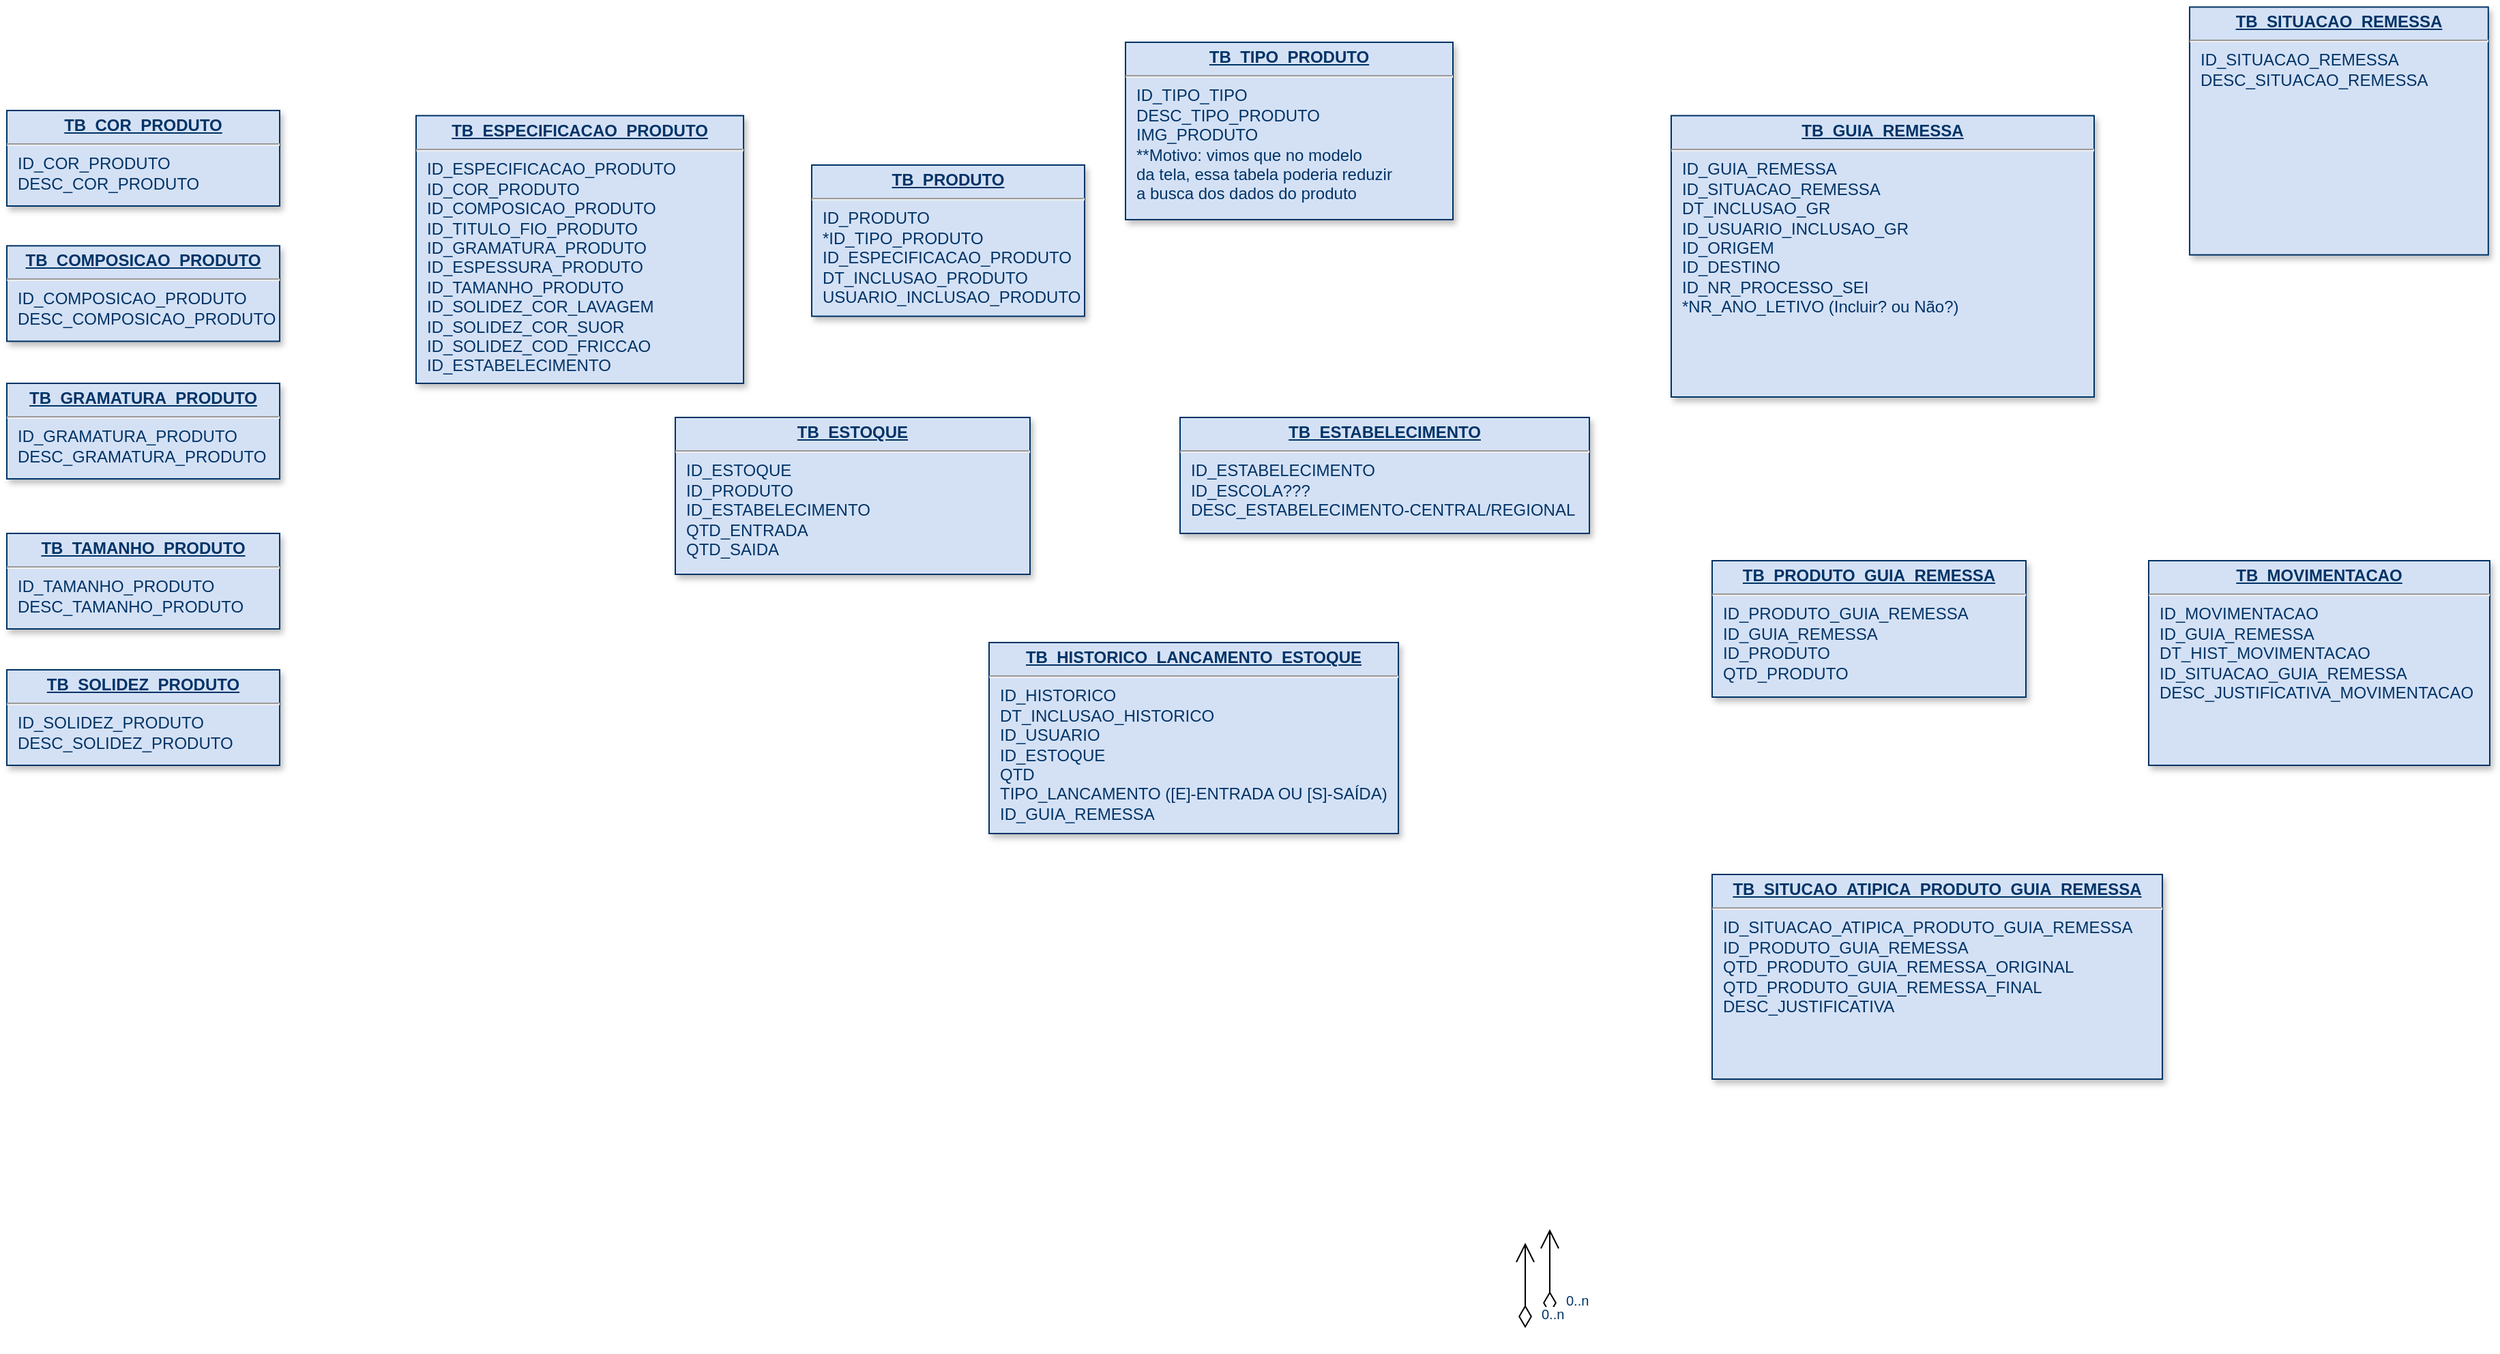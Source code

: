 <mxfile version="20.8.20" type="device" pages="5"><diagram id="I1-3TshT0sgNcwWQoA_H" name="V_1.0"><mxGraphModel dx="2524" dy="1856" grid="1" gridSize="10" guides="1" tooltips="1" connect="1" arrows="1" fold="1" page="1" pageScale="1" pageWidth="850" pageHeight="1100" math="0" shadow="0"><root><mxCell id="0"/><mxCell id="1" parent="0"/><mxCell id="QwF90PskwAQHcK7JG2Pk-1" value="&lt;p style=&quot;margin: 0px; margin-top: 4px; text-align: center; text-decoration: underline;&quot;&gt;&lt;b&gt;TB_GUIA_REMESSA&lt;/b&gt;&lt;/p&gt;&lt;hr&gt;&lt;p style=&quot;margin: 0px; margin-left: 8px;&quot;&gt;ID_GUIA_REMESSA&lt;br&gt;ID_SITUACAO_REMESSA&lt;/p&gt;&lt;p style=&quot;margin: 0px; margin-left: 8px;&quot;&gt;DT_INCLUSAO_GR&lt;/p&gt;&lt;p style=&quot;margin: 0px; margin-left: 8px;&quot;&gt;ID_USUARIO_INCLUSAO_GR&lt;br&gt;&lt;/p&gt;&lt;p style=&quot;margin: 0px; margin-left: 8px;&quot;&gt;&lt;span style=&quot;background-color: initial;&quot;&gt;ID_ORIGEM&lt;/span&gt;&lt;br&gt;&lt;/p&gt;&lt;p style=&quot;margin: 0px; margin-left: 8px;&quot;&gt;ID_DESTINO&lt;/p&gt;&lt;p style=&quot;margin: 0px; margin-left: 8px;&quot;&gt;ID_NR_PROCESSO_SEI&lt;/p&gt;&lt;p style=&quot;margin: 0px; margin-left: 8px;&quot;&gt;*NR_ANO_LETIVO (Incluir? ou Não?)&lt;/p&gt;&lt;p style=&quot;margin: 0px; margin-left: 8px;&quot;&gt;&lt;br&gt;&lt;/p&gt;" style="verticalAlign=top;align=left;overflow=fill;fontSize=12;fontFamily=Helvetica;html=1;strokeColor=#003366;shadow=1;fillColor=#D4E1F5;fontColor=#003366" vertex="1" parent="1"><mxGeometry x="520" y="73.77" width="310" height="206.23" as="geometry"/></mxCell><mxCell id="QwF90PskwAQHcK7JG2Pk-2" value="&lt;p style=&quot;margin: 0px; margin-top: 4px; text-align: center; text-decoration: underline;&quot;&gt;&lt;strong&gt;TB_PRODUTO&lt;/strong&gt;&lt;/p&gt;&lt;hr&gt;&lt;p style=&quot;margin: 0px; margin-left: 8px;&quot;&gt;ID_PRODUTO&lt;/p&gt;&lt;p style=&quot;margin: 0px; margin-left: 8px;&quot;&gt;*ID_TIPO_PRODUTO&lt;/p&gt;&lt;p style=&quot;margin: 0px; margin-left: 8px;&quot;&gt;ID_ESPECIFICACAO_PRODUTO&lt;br&gt;&lt;/p&gt;&lt;p style=&quot;margin: 0px; margin-left: 8px;&quot;&gt;DT_INCLUSAO_PRODUTO&lt;/p&gt;&lt;p style=&quot;margin: 0px; margin-left: 8px;&quot;&gt;USUARIO_INCLUSAO_PRODUTO&lt;/p&gt;" style="verticalAlign=top;align=left;overflow=fill;fontSize=12;fontFamily=Helvetica;html=1;strokeColor=#003366;shadow=1;fillColor=#D4E1F5;fontColor=#003366" vertex="1" parent="1"><mxGeometry x="-110" y="110" width="200" height="110.82" as="geometry"/></mxCell><mxCell id="QwF90PskwAQHcK7JG2Pk-3" value="&lt;p style=&quot;margin: 0px; margin-top: 4px; text-align: center; text-decoration: underline;&quot;&gt;&lt;b&gt;TB_SITUACAO_REMESSA&lt;/b&gt;&lt;/p&gt;&lt;hr&gt;&lt;p style=&quot;margin: 0px; margin-left: 8px;&quot;&gt;ID_SITUACAO_REMESSA&lt;/p&gt;&lt;p style=&quot;margin: 0px; margin-left: 8px;&quot;&gt;DESC_SITUACAO_REMESSA&lt;/p&gt;" style="verticalAlign=top;align=left;overflow=fill;fontSize=12;fontFamily=Helvetica;html=1;strokeColor=#003366;shadow=1;fillColor=#D4E1F5;fontColor=#003366" vertex="1" parent="1"><mxGeometry x="900" y="-5.82" width="218.92" height="181.64" as="geometry"/></mxCell><mxCell id="QwF90PskwAQHcK7JG2Pk-4" value="&lt;p style=&quot;margin: 0px; margin-top: 4px; text-align: center; text-decoration: underline;&quot;&gt;&lt;b&gt;TB_HISTORICO_LANCAMENTO_ESTOQUE&lt;/b&gt;&lt;/p&gt;&lt;hr&gt;&lt;p style=&quot;margin: 0px; margin-left: 8px;&quot;&gt;ID_HISTORICO&lt;/p&gt;&lt;p style=&quot;margin: 0px; margin-left: 8px;&quot;&gt;DT_INCLUSAO_HISTORICO&lt;/p&gt;&lt;p style=&quot;margin: 0px; margin-left: 8px;&quot;&gt;ID_USUARIO&lt;/p&gt;&lt;p style=&quot;margin: 0px; margin-left: 8px;&quot;&gt;ID_ESTOQUE&lt;/p&gt;&lt;p style=&quot;margin: 0px; margin-left: 8px;&quot;&gt;QTD&lt;/p&gt;&lt;p style=&quot;margin: 0px; margin-left: 8px;&quot;&gt;TIPO_LANCAMENTO ([E]-ENTRADA OU [S]-SAÍDA)&lt;/p&gt;&lt;p style=&quot;margin: 0px; margin-left: 8px;&quot;&gt;ID_GUIA_REMESSA&lt;/p&gt;" style="verticalAlign=top;align=left;overflow=fill;fontSize=12;fontFamily=Helvetica;html=1;strokeColor=#003366;shadow=1;fillColor=#D4E1F5;fontColor=#003366" vertex="1" parent="1"><mxGeometry x="20" y="460" width="300" height="140" as="geometry"/></mxCell><mxCell id="QwF90PskwAQHcK7JG2Pk-5" value="&lt;p style=&quot;margin: 0px; margin-top: 4px; text-align: center; text-decoration: underline;&quot;&gt;&lt;strong&gt;TB_PRODUTO_GUIA_REMESSA&lt;/strong&gt;&lt;/p&gt;&lt;hr&gt;&lt;p style=&quot;margin: 0px; margin-left: 8px;&quot;&gt;ID_PRODUTO_GUIA_REMESSA&lt;/p&gt;&lt;p style=&quot;margin: 0px; margin-left: 8px;&quot;&gt;&lt;span style=&quot;background-color: initial;&quot;&gt;ID_GUIA_REMESSA&lt;/span&gt;&lt;br&gt;&lt;/p&gt;&lt;p style=&quot;margin: 0px; margin-left: 8px;&quot;&gt;ID_PRODUTO&lt;br&gt;&lt;/p&gt;&lt;p style=&quot;margin: 0px; margin-left: 8px;&quot;&gt;QTD_PRODUTO&lt;/p&gt;&lt;p style=&quot;margin: 0px; margin-left: 8px;&quot;&gt;&lt;br&gt;&lt;/p&gt;" style="verticalAlign=top;align=left;overflow=fill;fontSize=12;fontFamily=Helvetica;html=1;strokeColor=#003366;shadow=1;fillColor=#D4E1F5;fontColor=#003366" vertex="1" parent="1"><mxGeometry x="550" y="400" width="230" height="100" as="geometry"/></mxCell><mxCell id="QwF90PskwAQHcK7JG2Pk-6" value="&lt;p style=&quot;margin: 0px; margin-top: 4px; text-align: center; text-decoration: underline;&quot;&gt;&lt;b&gt;TB_MOVIMENTACAO&lt;/b&gt;&lt;/p&gt;&lt;hr&gt;&lt;p style=&quot;margin: 0px; margin-left: 8px;&quot;&gt;&lt;span style=&quot;background-color: initial;&quot;&gt;ID_MOVIMENTACAO&lt;/span&gt;&lt;br&gt;&lt;/p&gt;&lt;p style=&quot;margin: 0px; margin-left: 8px;&quot;&gt;ID_GUIA_REMESSA&lt;span style=&quot;background-color: initial;&quot;&gt;&lt;br&gt;&lt;/span&gt;&lt;/p&gt;&lt;p style=&quot;margin: 0px; margin-left: 8px;&quot;&gt;DT_HIST_MOVIMENTACAO&lt;/p&gt;&lt;p style=&quot;margin: 0px; margin-left: 8px;&quot;&gt;ID_SITUACAO_GUIA_REMESSA&lt;/p&gt;&lt;p style=&quot;margin: 0px; margin-left: 8px;&quot;&gt;DESC_JUSTIFICATIVA_MOVIMENTACAO&lt;/p&gt;&lt;p style=&quot;margin: 0px; margin-left: 8px;&quot;&gt;&lt;br&gt;&lt;/p&gt;" style="verticalAlign=top;align=left;overflow=fill;fontSize=12;fontFamily=Helvetica;html=1;strokeColor=#003366;shadow=1;fillColor=#D4E1F5;fontColor=#003366" vertex="1" parent="1"><mxGeometry x="870" y="400" width="250" height="150" as="geometry"/></mxCell><mxCell id="QwF90PskwAQHcK7JG2Pk-7" value="" style="endArrow=open;endSize=12;startArrow=diamondThin;startSize=14;startFill=0;edgeStyle=orthogonalEdgeStyle" edge="1" parent="1"><mxGeometry x="260.36" y="600" as="geometry"><mxPoint x="431" y="952.5" as="sourcePoint"/><mxPoint x="431" y="890" as="targetPoint"/></mxGeometry></mxCell><mxCell id="QwF90PskwAQHcK7JG2Pk-8" value="0..n" style="resizable=0;align=left;verticalAlign=top;labelBackgroundColor=#ffffff;fontSize=10;strokeColor=#003366;shadow=1;fillColor=#D4E1F5;fontColor=#003366" connectable="0" vertex="1" parent="QwF90PskwAQHcK7JG2Pk-7"><mxGeometry x="-1" relative="1" as="geometry"><mxPoint x="10.0" y="-22.5" as="offset"/></mxGeometry></mxCell><mxCell id="QwF90PskwAQHcK7JG2Pk-9" value="" style="endArrow=open;endSize=12;startArrow=diamondThin;startSize=14;startFill=0;edgeStyle=orthogonalEdgeStyle" edge="1" parent="1"><mxGeometry x="242.36" y="610" as="geometry"><mxPoint x="413" y="962.5" as="sourcePoint"/><mxPoint x="413" y="900" as="targetPoint"/></mxGeometry></mxCell><mxCell id="QwF90PskwAQHcK7JG2Pk-10" value="0..n" style="resizable=0;align=left;verticalAlign=top;labelBackgroundColor=#ffffff;fontSize=10;strokeColor=#003366;shadow=1;fillColor=#D4E1F5;fontColor=#003366" connectable="0" vertex="1" parent="QwF90PskwAQHcK7JG2Pk-9"><mxGeometry x="-1" relative="1" as="geometry"><mxPoint x="10.0" y="-22.5" as="offset"/></mxGeometry></mxCell><mxCell id="QwF90PskwAQHcK7JG2Pk-11" value="&lt;p style=&quot;margin: 0px; margin-top: 4px; text-align: center; text-decoration: underline;&quot;&gt;&lt;b&gt;TB_ESPECIFICACAO_PRODUTO&lt;/b&gt;&lt;/p&gt;&lt;hr&gt;&lt;p style=&quot;margin: 0px; margin-left: 8px;&quot;&gt;ID_ESPECIFICACAO_PRODUTO&lt;/p&gt;&lt;p style=&quot;margin: 0px; margin-left: 8px;&quot;&gt;&lt;span style=&quot;background-color: initial;&quot;&gt;ID_COR_PRODUTO&lt;/span&gt;&lt;br&gt;&lt;/p&gt;&lt;p style=&quot;border-color: var(--border-color); margin: 0px 0px 0px 8px;&quot;&gt;ID_COMPOSICAO_PRODUTO&lt;/p&gt;&lt;p style=&quot;border-color: var(--border-color); margin: 0px 0px 0px 8px;&quot;&gt;ID_TITULO_FIO_PRODUTO&lt;/p&gt;&lt;p style=&quot;border-color: var(--border-color); margin: 0px 0px 0px 8px;&quot;&gt;ID_GRAMATURA_PRODUTO&lt;/p&gt;&lt;p style=&quot;border-color: var(--border-color); margin: 0px 0px 0px 8px;&quot;&gt;ID_ESPESSURA_PRODUTO&lt;/p&gt;&lt;p style=&quot;border-color: var(--border-color); margin: 0px 0px 0px 8px;&quot;&gt;ID_TAMANHO_PRODUTO&lt;/p&gt;&lt;p style=&quot;border-color: var(--border-color); margin: 0px 0px 0px 8px;&quot;&gt;ID_SOLIDEZ_COR_LAVAGEM&lt;/p&gt;&lt;p style=&quot;border-color: var(--border-color); margin: 0px 0px 0px 8px;&quot;&gt;ID_SOLIDEZ_COR_SUOR&lt;/p&gt;&lt;p style=&quot;border-color: var(--border-color); margin: 0px 0px 0px 8px;&quot;&gt;ID_SOLIDEZ_COD_FRICCAO&lt;/p&gt;&lt;p style=&quot;margin: 0px; margin-left: 8px;&quot;&gt;ID_ESTABELECIMENTO&lt;/p&gt;" style="verticalAlign=top;align=left;overflow=fill;fontSize=12;fontFamily=Helvetica;html=1;strokeColor=#003366;shadow=1;fillColor=#D4E1F5;fontColor=#003366" vertex="1" parent="1"><mxGeometry x="-400" y="73.77" width="240" height="196.23" as="geometry"/></mxCell><mxCell id="QwF90PskwAQHcK7JG2Pk-12" value="&lt;p style=&quot;margin: 0px; margin-top: 4px; text-align: center; text-decoration: underline;&quot;&gt;&lt;strong&gt;TB_COR_PRODUTO&lt;/strong&gt;&lt;/p&gt;&lt;hr&gt;&lt;p style=&quot;margin: 0px; margin-left: 8px;&quot;&gt;ID_COR_PRODUTO&lt;/p&gt;&lt;p style=&quot;margin: 0px; margin-left: 8px;&quot;&gt;&lt;span style=&quot;background-color: initial;&quot;&gt;DESC_COR_PRODUTO&lt;/span&gt;&lt;br&gt;&lt;/p&gt;&lt;p style=&quot;margin: 0px; margin-left: 8px;&quot;&gt;&lt;br&gt;&lt;/p&gt;" style="verticalAlign=top;align=left;overflow=fill;fontSize=12;fontFamily=Helvetica;html=1;strokeColor=#003366;shadow=1;fillColor=#D4E1F5;fontColor=#003366" vertex="1" parent="1"><mxGeometry x="-700" y="70" width="200" height="70" as="geometry"/></mxCell><mxCell id="QwF90PskwAQHcK7JG2Pk-13" value="&lt;p style=&quot;margin: 0px; margin-top: 4px; text-align: center; text-decoration: underline;&quot;&gt;&lt;strong&gt;TB_COMPOSICAO_PRODUTO&lt;/strong&gt;&lt;/p&gt;&lt;hr&gt;&lt;p style=&quot;margin: 0px; margin-left: 8px;&quot;&gt;ID_COMPOSICAO_PRODUTO&lt;/p&gt;&lt;p style=&quot;margin: 0px; margin-left: 8px;&quot;&gt;&lt;span style=&quot;background-color: initial;&quot;&gt;DESC_COMPOSICAO_PRODUTO&lt;/span&gt;&lt;br&gt;&lt;/p&gt;&lt;p style=&quot;margin: 0px; margin-left: 8px;&quot;&gt;&lt;br&gt;&lt;/p&gt;" style="verticalAlign=top;align=left;overflow=fill;fontSize=12;fontFamily=Helvetica;html=1;strokeColor=#003366;shadow=1;fillColor=#D4E1F5;fontColor=#003366" vertex="1" parent="1"><mxGeometry x="-700" y="169.18" width="200" height="70" as="geometry"/></mxCell><mxCell id="QwF90PskwAQHcK7JG2Pk-14" value="&lt;p style=&quot;margin: 0px; margin-top: 4px; text-align: center; text-decoration: underline;&quot;&gt;&lt;strong&gt;TB_GRAMATURA_PRODUTO&lt;/strong&gt;&lt;/p&gt;&lt;hr&gt;&lt;p style=&quot;margin: 0px; margin-left: 8px;&quot;&gt;ID_GRAMATURA_PRODUTO&lt;/p&gt;&lt;p style=&quot;margin: 0px; margin-left: 8px;&quot;&gt;DESC_GRAMATURA&lt;span style=&quot;background-color: initial;&quot;&gt;_PRODUTO&lt;/span&gt;&lt;br&gt;&lt;/p&gt;&lt;p style=&quot;margin: 0px; margin-left: 8px;&quot;&gt;&lt;br&gt;&lt;/p&gt;" style="verticalAlign=top;align=left;overflow=fill;fontSize=12;fontFamily=Helvetica;html=1;strokeColor=#003366;shadow=1;fillColor=#D4E1F5;fontColor=#003366" vertex="1" parent="1"><mxGeometry x="-700" y="270" width="200" height="70" as="geometry"/></mxCell><mxCell id="QwF90PskwAQHcK7JG2Pk-15" value="&lt;p style=&quot;margin: 0px; margin-top: 4px; text-align: center; text-decoration: underline;&quot;&gt;&lt;strong&gt;TB_TAMANHO_PRODUTO&lt;/strong&gt;&lt;/p&gt;&lt;hr&gt;&lt;p style=&quot;margin: 0px; margin-left: 8px;&quot;&gt;ID_TAMANHO_PRODUTO&lt;/p&gt;&lt;p style=&quot;margin: 0px; margin-left: 8px;&quot;&gt;DESC_TAMANHO&lt;span style=&quot;background-color: initial;&quot;&gt;_PRODUTO&lt;/span&gt;&lt;br&gt;&lt;/p&gt;&lt;p style=&quot;margin: 0px; margin-left: 8px;&quot;&gt;&lt;br&gt;&lt;/p&gt;" style="verticalAlign=top;align=left;overflow=fill;fontSize=12;fontFamily=Helvetica;html=1;strokeColor=#003366;shadow=1;fillColor=#D4E1F5;fontColor=#003366" vertex="1" parent="1"><mxGeometry x="-700" y="380" width="200" height="70" as="geometry"/></mxCell><mxCell id="QwF90PskwAQHcK7JG2Pk-16" value="&lt;p style=&quot;margin: 0px; margin-top: 4px; text-align: center; text-decoration: underline;&quot;&gt;&lt;strong&gt;TB_SOLIDEZ_PRODUTO&lt;/strong&gt;&lt;/p&gt;&lt;hr&gt;&lt;p style=&quot;margin: 0px; margin-left: 8px;&quot;&gt;ID_SOLIDEZ_PRODUTO&lt;/p&gt;&lt;p style=&quot;margin: 0px; margin-left: 8px;&quot;&gt;DESC_SOLIDEZ&lt;span style=&quot;background-color: initial;&quot;&gt;_PRODUTO&lt;/span&gt;&lt;br&gt;&lt;/p&gt;&lt;p style=&quot;margin: 0px; margin-left: 8px;&quot;&gt;&lt;br&gt;&lt;/p&gt;" style="verticalAlign=top;align=left;overflow=fill;fontSize=12;fontFamily=Helvetica;html=1;strokeColor=#003366;shadow=1;fillColor=#D4E1F5;fontColor=#003366" vertex="1" parent="1"><mxGeometry x="-700" y="480" width="200" height="70" as="geometry"/></mxCell><mxCell id="QwF90PskwAQHcK7JG2Pk-17" value="&lt;p style=&quot;margin: 0px; margin-top: 4px; text-align: center; text-decoration: underline;&quot;&gt;&lt;b&gt;TB_ESTABELECIMENTO&lt;/b&gt;&lt;/p&gt;&lt;hr&gt;&lt;p style=&quot;margin: 0px; margin-left: 8px;&quot;&gt;ID_ESTABELECIMENTO&lt;/p&gt;&lt;p style=&quot;margin: 0px; margin-left: 8px;&quot;&gt;ID_ESCOLA???&lt;/p&gt;&lt;p style=&quot;margin: 0px; margin-left: 8px;&quot;&gt;DESC_ESTABELECIMENTO-CENTRAL/REGIONAL&lt;/p&gt;" style="verticalAlign=top;align=left;overflow=fill;fontSize=12;fontFamily=Helvetica;html=1;strokeColor=#003366;shadow=1;fillColor=#D4E1F5;fontColor=#003366" vertex="1" parent="1"><mxGeometry x="160" y="295" width="300" height="85" as="geometry"/></mxCell><mxCell id="QwF90PskwAQHcK7JG2Pk-18" value="&lt;p style=&quot;margin: 0px; margin-top: 4px; text-align: center; text-decoration: underline;&quot;&gt;&lt;b&gt;TB_ESTOQUE&lt;/b&gt;&lt;/p&gt;&lt;hr&gt;&lt;p style=&quot;margin: 0px; margin-left: 8px;&quot;&gt;ID_ESTOQUE&lt;/p&gt;&lt;p style=&quot;margin: 0px; margin-left: 8px;&quot;&gt;&lt;span style=&quot;background-color: initial;&quot;&gt;ID_PRODUTO&lt;/span&gt;&lt;br&gt;&lt;/p&gt;&lt;p style=&quot;margin: 0px; margin-left: 8px;&quot;&gt;&lt;span style=&quot;background-color: initial;&quot;&gt;ID_ESTABELECIMENTO&lt;/span&gt;&lt;/p&gt;&lt;p style=&quot;border-color: var(--border-color); margin: 0px 0px 0px 8px;&quot;&gt;QTD_ENTRADA&lt;/p&gt;&lt;p style=&quot;border-color: var(--border-color); margin: 0px 0px 0px 8px;&quot;&gt;QTD_SAIDA&lt;/p&gt;&lt;p style=&quot;margin: 0px; margin-left: 8px;&quot;&gt;&lt;br&gt;&lt;/p&gt;" style="verticalAlign=top;align=left;overflow=fill;fontSize=12;fontFamily=Helvetica;html=1;strokeColor=#003366;shadow=1;fillColor=#D4E1F5;fontColor=#003366" vertex="1" parent="1"><mxGeometry x="-210" y="295" width="260" height="115" as="geometry"/></mxCell><mxCell id="QwF90PskwAQHcK7JG2Pk-19" value="&lt;p style=&quot;margin: 0px; margin-top: 4px; text-align: center; text-decoration: underline;&quot;&gt;&lt;strong&gt;TB_TIPO_PRODUTO&lt;/strong&gt;&lt;/p&gt;&lt;hr&gt;&lt;p style=&quot;margin: 0px; margin-left: 8px;&quot;&gt;ID_TIPO_TIPO&lt;/p&gt;&lt;p style=&quot;margin: 0px; margin-left: 8px;&quot;&gt;&lt;span style=&quot;background-color: initial;&quot;&gt;DESC_TIPO_PRODUTO&lt;/span&gt;&lt;br&gt;&lt;/p&gt;&lt;p style=&quot;margin: 0px; margin-left: 8px;&quot;&gt;IMG_PRODUTO&lt;/p&gt;&lt;p style=&quot;margin: 0px; margin-left: 8px;&quot;&gt;**Motivo: vimos que no modelo&lt;/p&gt;&lt;p style=&quot;margin: 0px; margin-left: 8px;&quot;&gt;da tela, essa tabela poderia reduzir&lt;/p&gt;&lt;p style=&quot;margin: 0px; margin-left: 8px;&quot;&gt;a busca dos dados do produto&lt;/p&gt;" style="verticalAlign=top;align=left;overflow=fill;fontSize=12;fontFamily=Helvetica;html=1;strokeColor=#003366;shadow=1;fillColor=#D4E1F5;fontColor=#003366" vertex="1" parent="1"><mxGeometry x="120" y="20" width="240" height="130" as="geometry"/></mxCell><mxCell id="QwF90PskwAQHcK7JG2Pk-20" value="&lt;p style=&quot;margin: 0px; margin-top: 4px; text-align: center; text-decoration: underline;&quot;&gt;&lt;strong&gt;TB_SITUCAO_ATIPICA_PRODUTO_GUIA_REMESSA&lt;/strong&gt;&lt;/p&gt;&lt;hr&gt;&lt;p style=&quot;margin: 0px; margin-left: 8px;&quot;&gt;ID_SITUACAO_ATIPICA_PRODUTO_GUIA_REMESSA&lt;/p&gt;&lt;p style=&quot;margin: 0px; margin-left: 8px;&quot;&gt;&lt;span style=&quot;background-color: initial;&quot;&gt;ID_PRODUTO_GUIA_REMESSA&lt;/span&gt;&lt;/p&gt;&lt;p style=&quot;margin: 0px; margin-left: 8px;&quot;&gt;QTD_PRODUTO_GUIA_REMESSA_ORIGINAL&lt;/p&gt;&lt;p style=&quot;margin: 0px; margin-left: 8px;&quot;&gt;QTD_PRODUTO_GUIA_REMESSA_FINAL&lt;/p&gt;&lt;p style=&quot;margin: 0px; margin-left: 8px;&quot;&gt;DESC_JUSTIFICATIVA&lt;/p&gt;&lt;p style=&quot;margin: 0px; margin-left: 8px;&quot;&gt;&lt;br&gt;&lt;/p&gt;" style="verticalAlign=top;align=left;overflow=fill;fontSize=12;fontFamily=Helvetica;html=1;strokeColor=#003366;shadow=1;fillColor=#D4E1F5;fontColor=#003366" vertex="1" parent="1"><mxGeometry x="550" y="630" width="330" height="150" as="geometry"/></mxCell></root></mxGraphModel></diagram><diagram id="VuUCYRDBBssn4VPdufO1" name="13-02-2023"><mxGraphModel dx="3640" dy="2360" grid="1" gridSize="10" guides="1" tooltips="1" connect="1" arrows="1" fold="1" page="1" pageScale="1" pageWidth="850" pageHeight="1100" math="0" shadow="0"><root><mxCell id="0"/><mxCell id="1" parent="0"/><mxCell id="SfaqZb5_tRm9CYKFIGkr-1" value="&lt;p style=&quot;margin: 0px; margin-top: 4px; text-align: center; text-decoration: underline;&quot;&gt;&lt;b&gt;TB_GUIA_REMESSA&lt;/b&gt;&lt;/p&gt;&lt;hr&gt;&lt;p style=&quot;margin: 0px; margin-left: 8px;&quot;&gt;ID_GUIA_REMESSA&lt;br&gt;ID_SITUACAO_REMESSA&lt;/p&gt;&lt;p style=&quot;margin: 0px; margin-left: 8px;&quot;&gt;DT_INCLUSAO_GR&lt;/p&gt;&lt;p style=&quot;margin: 0px; margin-left: 8px;&quot;&gt;ID_USUARIO_INCLUSAO_GR&lt;br&gt;&lt;/p&gt;&lt;p style=&quot;margin: 0px; margin-left: 8px;&quot;&gt;&lt;span style=&quot;background-color: initial;&quot;&gt;ID_ORIGEM&lt;/span&gt;&lt;br&gt;&lt;/p&gt;&lt;p style=&quot;margin: 0px; margin-left: 8px;&quot;&gt;ID_DESTINO&lt;/p&gt;&lt;p style=&quot;margin: 0px; margin-left: 8px;&quot;&gt;ID_NR_PROCESSO_SEI&lt;/p&gt;&lt;p style=&quot;margin: 0px; margin-left: 8px;&quot;&gt;*NR_ANO_LETIVO (Incluir? ou Não?)&lt;/p&gt;&lt;p style=&quot;margin: 0px; margin-left: 8px;&quot;&gt;&lt;br&gt;&lt;/p&gt;" style="verticalAlign=top;align=left;overflow=fill;fontSize=12;fontFamily=Helvetica;html=1;strokeColor=#003366;shadow=1;fillColor=#D4E1F5;fontColor=#003366" vertex="1" parent="1"><mxGeometry x="670" y="-420" width="310" height="206.23" as="geometry"/></mxCell><mxCell id="SfaqZb5_tRm9CYKFIGkr-2" value="&lt;p style=&quot;margin: 0px; margin-top: 4px; text-align: center; text-decoration: underline;&quot;&gt;&lt;strong&gt;TB_PRODUTO&lt;/strong&gt;&lt;/p&gt;&lt;hr&gt;&lt;p style=&quot;margin: 0px; margin-left: 8px;&quot;&gt;ID_PRODUTO&lt;/p&gt;&lt;p style=&quot;margin: 0px; margin-left: 8px;&quot;&gt;*ID_TIPO_PRODUTO&lt;/p&gt;&lt;p style=&quot;margin: 0px; margin-left: 8px;&quot;&gt;ID_ESPECIFICACAO_PRODUTO&lt;br&gt;&lt;/p&gt;&lt;p style=&quot;margin: 0px; margin-left: 8px;&quot;&gt;DT_INCLUSAO_PRODUTO&lt;/p&gt;&lt;p style=&quot;margin: 0px; margin-left: 8px;&quot;&gt;USUARIO_INCLUSAO_PRODUTO&lt;/p&gt;" style="verticalAlign=top;align=left;overflow=fill;fontSize=12;fontFamily=Helvetica;html=1;strokeColor=#003366;shadow=1;fillColor=#D4E1F5;fontColor=#003366" vertex="1" parent="1"><mxGeometry x="30" y="90" width="200" height="110.82" as="geometry"/></mxCell><mxCell id="SfaqZb5_tRm9CYKFIGkr-3" value="&lt;p style=&quot;margin: 0px; margin-top: 4px; text-align: center; text-decoration: underline;&quot;&gt;&lt;b&gt;TB_SITUACAO_REMESSA&lt;/b&gt;&lt;/p&gt;&lt;hr&gt;&lt;p style=&quot;margin: 0px; margin-left: 8px;&quot;&gt;ID_SITUACAO_REMESSA&lt;/p&gt;&lt;p style=&quot;margin: 0px; margin-left: 8px;&quot;&gt;DESC_SITUACAO_REMESSA&lt;/p&gt;" style="verticalAlign=top;align=left;overflow=fill;fontSize=12;fontFamily=Helvetica;html=1;strokeColor=#003366;shadow=1;fillColor=#D4E1F5;fontColor=#003366" vertex="1" parent="1"><mxGeometry x="1239" y="-420" width="218.92" height="181.64" as="geometry"/></mxCell><mxCell id="SfaqZb5_tRm9CYKFIGkr-4" value="&lt;p style=&quot;margin: 0px; margin-top: 4px; text-align: center; text-decoration: underline;&quot;&gt;&lt;b&gt;TB_HISTORICO_LANCAMENTO_ESTOQUE&lt;/b&gt;&lt;/p&gt;&lt;hr&gt;&lt;p style=&quot;margin: 0px; margin-left: 8px;&quot;&gt;ID_HISTORICO&lt;/p&gt;&lt;p style=&quot;margin: 0px; margin-left: 8px;&quot;&gt;DT_INCLUSAO_HISTORICO&lt;/p&gt;&lt;p style=&quot;margin: 0px; margin-left: 8px;&quot;&gt;ID_USUARIO&lt;/p&gt;&lt;p style=&quot;margin: 0px; margin-left: 8px;&quot;&gt;ID_ESTOQUE&lt;/p&gt;&lt;p style=&quot;margin: 0px; margin-left: 8px;&quot;&gt;QTD&lt;/p&gt;&lt;p style=&quot;margin: 0px; margin-left: 8px;&quot;&gt;TIPO_LANCAMENTO ([E]-ENTRADA OU [S]-SAÍDA)&lt;/p&gt;&lt;p style=&quot;margin: 0px; margin-left: 8px;&quot;&gt;ID_GUIA_REMESSA&lt;/p&gt;" style="verticalAlign=top;align=left;overflow=fill;fontSize=12;fontFamily=Helvetica;html=1;strokeColor=#003366;shadow=1;fillColor=#D4E1F5;fontColor=#003366" vertex="1" parent="1"><mxGeometry x="470" y="-80" width="300" height="140" as="geometry"/></mxCell><mxCell id="SfaqZb5_tRm9CYKFIGkr-5" value="&lt;p style=&quot;margin: 0px; margin-top: 4px; text-align: center; text-decoration: underline;&quot;&gt;&lt;strong&gt;TB_PRODUTO_GUIA_REMESSA&lt;/strong&gt;&lt;/p&gt;&lt;hr&gt;&lt;p style=&quot;margin: 0px; margin-left: 8px;&quot;&gt;ID_PRODUTO_GUIA_REMESSA&lt;/p&gt;&lt;p style=&quot;margin: 0px; margin-left: 8px;&quot;&gt;&lt;span style=&quot;background-color: initial;&quot;&gt;ID_GUIA_REMESSA&lt;/span&gt;&lt;br&gt;&lt;/p&gt;&lt;p style=&quot;margin: 0px; margin-left: 8px;&quot;&gt;ID_PRODUTO&lt;br&gt;&lt;/p&gt;&lt;p style=&quot;margin: 0px; margin-left: 8px;&quot;&gt;QTD_PRODUTO&lt;/p&gt;&lt;p style=&quot;margin: 0px; margin-left: 8px;&quot;&gt;&lt;br&gt;&lt;/p&gt;" style="verticalAlign=top;align=left;overflow=fill;fontSize=12;fontFamily=Helvetica;html=1;strokeColor=#003366;shadow=1;fillColor=#D4E1F5;fontColor=#003366" vertex="1" parent="1"><mxGeometry x="120" y="-240" width="230" height="100" as="geometry"/></mxCell><mxCell id="SfaqZb5_tRm9CYKFIGkr-6" value="&lt;p style=&quot;margin: 0px; margin-top: 4px; text-align: center; text-decoration: underline;&quot;&gt;&lt;b&gt;TB_MOVIMENTACAO&lt;/b&gt;&lt;/p&gt;&lt;hr&gt;&lt;p style=&quot;margin: 0px; margin-left: 8px;&quot;&gt;&lt;span style=&quot;background-color: initial;&quot;&gt;ID_MOVIMENTACAO&lt;/span&gt;&lt;br&gt;&lt;/p&gt;&lt;p style=&quot;margin: 0px; margin-left: 8px;&quot;&gt;ID_GUIA_REMESSA&lt;span style=&quot;background-color: initial;&quot;&gt;&lt;br&gt;&lt;/span&gt;&lt;/p&gt;&lt;p style=&quot;margin: 0px; margin-left: 8px;&quot;&gt;DT_HIST_MOVIMENTACAO&lt;/p&gt;&lt;p style=&quot;margin: 0px; margin-left: 8px;&quot;&gt;ID_SITUACAO_GUIA_REMESSA&lt;/p&gt;&lt;p style=&quot;margin: 0px; margin-left: 8px;&quot;&gt;DESC_JUSTIFICATIVA_MOVIMENTACAO&lt;/p&gt;&lt;p style=&quot;margin: 0px; margin-left: 8px;&quot;&gt;&lt;br&gt;&lt;/p&gt;" style="verticalAlign=top;align=left;overflow=fill;fontSize=12;fontFamily=Helvetica;html=1;strokeColor=#003366;shadow=1;fillColor=#D4E1F5;fontColor=#003366" vertex="1" parent="1"><mxGeometry x="1120" y="-630" width="250" height="150" as="geometry"/></mxCell><mxCell id="SfaqZb5_tRm9CYKFIGkr-7" value="" style="endArrow=open;endSize=12;startArrow=diamondThin;startSize=14;startFill=0;edgeStyle=orthogonalEdgeStyle;entryX=-0.007;entryY=0.437;entryDx=0;entryDy=0;exitX=1.013;exitY=0.445;exitDx=0;exitDy=0;exitPerimeter=0;entryPerimeter=0;" edge="1" parent="1" source="SfaqZb5_tRm9CYKFIGkr-17" target="SfaqZb5_tRm9CYKFIGkr-2"><mxGeometry x="39.36" y="-340" as="geometry"><mxPoint x="210" y="12.5" as="sourcePoint"/><mxPoint x="210" y="-50" as="targetPoint"/><Array as="points"><mxPoint x="-147" y="-14"/><mxPoint x="-10" y="-14"/><mxPoint x="-10" y="138"/></Array></mxGeometry></mxCell><mxCell id="SfaqZb5_tRm9CYKFIGkr-8" value="0..n" style="resizable=0;align=left;verticalAlign=top;labelBackgroundColor=#ffffff;fontSize=10;strokeColor=#003366;shadow=1;fillColor=#D4E1F5;fontColor=#003366" connectable="0" vertex="1" parent="SfaqZb5_tRm9CYKFIGkr-7"><mxGeometry x="-1" relative="1" as="geometry"><mxPoint x="10.0" y="-22.5" as="offset"/></mxGeometry></mxCell><mxCell id="SfaqZb5_tRm9CYKFIGkr-9" value="&lt;p style=&quot;margin: 0px; margin-top: 4px; text-align: center; text-decoration: underline;&quot;&gt;&lt;b&gt;TB_ESPECIFICACAO_PRODUTO&lt;/b&gt;&lt;/p&gt;&lt;hr&gt;&lt;p style=&quot;margin: 0px; margin-left: 8px;&quot;&gt;ID_ESPECIFICACAO_PRODUTO&lt;/p&gt;&lt;p style=&quot;margin: 0px; margin-left: 8px;&quot;&gt;&lt;span style=&quot;background-color: initial;&quot;&gt;ID_COR_PRODUTO&lt;/span&gt;&lt;br&gt;&lt;/p&gt;&lt;p style=&quot;border-color: var(--border-color); margin: 0px 0px 0px 8px;&quot;&gt;ID_COMPOSICAO_PRODUTO&lt;/p&gt;&lt;p style=&quot;border-color: var(--border-color); margin: 0px 0px 0px 8px;&quot;&gt;ID_TITULO_FIO_PRODUTO&lt;/p&gt;&lt;p style=&quot;border-color: var(--border-color); margin: 0px 0px 0px 8px;&quot;&gt;ID_GRAMATURA_PRODUTO&lt;/p&gt;&lt;p style=&quot;border-color: var(--border-color); margin: 0px 0px 0px 8px;&quot;&gt;ID_ESPESSURA_PRODUTO&lt;/p&gt;&lt;p style=&quot;border-color: var(--border-color); margin: 0px 0px 0px 8px;&quot;&gt;ID_TAMANHO_PRODUTO&lt;/p&gt;&lt;p style=&quot;border-color: var(--border-color); margin: 0px 0px 0px 8px;&quot;&gt;ID_SOLIDEZ_COR_LAVAGEM&lt;/p&gt;&lt;p style=&quot;border-color: var(--border-color); margin: 0px 0px 0px 8px;&quot;&gt;ID_SOLIDEZ_COR_SUOR&lt;/p&gt;&lt;p style=&quot;border-color: var(--border-color); margin: 0px 0px 0px 8px;&quot;&gt;ID_SOLIDEZ_COD_FRICCAO&lt;/p&gt;&lt;p style=&quot;margin: 0px; margin-left: 8px;&quot;&gt;ID_ESTABELECIMENTO&lt;/p&gt;" style="verticalAlign=top;align=left;overflow=fill;fontSize=12;fontFamily=Helvetica;html=1;strokeColor=#003366;shadow=1;fillColor=#D4E1F5;fontColor=#003366" vertex="1" parent="1"><mxGeometry x="-330" y="70" width="240" height="196.23" as="geometry"/></mxCell><mxCell id="SfaqZb5_tRm9CYKFIGkr-10" value="&lt;p style=&quot;margin: 0px; margin-top: 4px; text-align: center; text-decoration: underline;&quot;&gt;&lt;strong&gt;TB_COR_PRODUTO&lt;/strong&gt;&lt;/p&gt;&lt;hr&gt;&lt;p style=&quot;margin: 0px; margin-left: 8px;&quot;&gt;ID_COR_PRODUTO&lt;/p&gt;&lt;p style=&quot;margin: 0px; margin-left: 8px;&quot;&gt;&lt;span style=&quot;background-color: initial;&quot;&gt;DESC_COR_PRODUTO&lt;/span&gt;&lt;br&gt;&lt;/p&gt;&lt;p style=&quot;margin: 0px; margin-left: 8px;&quot;&gt;&lt;br&gt;&lt;/p&gt;" style="verticalAlign=top;align=left;overflow=fill;fontSize=12;fontFamily=Helvetica;html=1;strokeColor=#003366;shadow=1;fillColor=#D4E1F5;fontColor=#003366" vertex="1" parent="1"><mxGeometry x="-700" y="70" width="200" height="70" as="geometry"/></mxCell><mxCell id="SfaqZb5_tRm9CYKFIGkr-11" value="&lt;p style=&quot;margin: 0px; margin-top: 4px; text-align: center; text-decoration: underline;&quot;&gt;&lt;strong&gt;TB_COMPOSICAO_PRODUTO&lt;/strong&gt;&lt;/p&gt;&lt;hr&gt;&lt;p style=&quot;margin: 0px; margin-left: 8px;&quot;&gt;ID_COMPOSICAO_PRODUTO&lt;/p&gt;&lt;p style=&quot;margin: 0px; margin-left: 8px;&quot;&gt;&lt;span style=&quot;background-color: initial;&quot;&gt;DESC_COMPOSICAO_PRODUTO&lt;/span&gt;&lt;br&gt;&lt;/p&gt;&lt;p style=&quot;margin: 0px; margin-left: 8px;&quot;&gt;&lt;br&gt;&lt;/p&gt;" style="verticalAlign=top;align=left;overflow=fill;fontSize=12;fontFamily=Helvetica;html=1;strokeColor=#003366;shadow=1;fillColor=#D4E1F5;fontColor=#003366" vertex="1" parent="1"><mxGeometry x="-700" y="169.18" width="200" height="70" as="geometry"/></mxCell><mxCell id="SfaqZb5_tRm9CYKFIGkr-12" value="&lt;p style=&quot;margin: 0px; margin-top: 4px; text-align: center; text-decoration: underline;&quot;&gt;&lt;strong&gt;TB_GRAMATURA_PRODUTO&lt;/strong&gt;&lt;/p&gt;&lt;hr&gt;&lt;p style=&quot;margin: 0px; margin-left: 8px;&quot;&gt;ID_GRAMATURA_PRODUTO&lt;/p&gt;&lt;p style=&quot;margin: 0px; margin-left: 8px;&quot;&gt;DESC_GRAMATURA&lt;span style=&quot;background-color: initial;&quot;&gt;_PRODUTO&lt;/span&gt;&lt;br&gt;&lt;/p&gt;&lt;p style=&quot;margin: 0px; margin-left: 8px;&quot;&gt;&lt;br&gt;&lt;/p&gt;" style="verticalAlign=top;align=left;overflow=fill;fontSize=12;fontFamily=Helvetica;html=1;strokeColor=#003366;shadow=1;fillColor=#D4E1F5;fontColor=#003366" vertex="1" parent="1"><mxGeometry x="-700" y="270" width="200" height="70" as="geometry"/></mxCell><mxCell id="SfaqZb5_tRm9CYKFIGkr-13" value="&lt;p style=&quot;margin: 0px; margin-top: 4px; text-align: center; text-decoration: underline;&quot;&gt;&lt;strong&gt;TB_TAMANHO_PRODUTO&lt;/strong&gt;&lt;/p&gt;&lt;hr&gt;&lt;p style=&quot;margin: 0px; margin-left: 8px;&quot;&gt;ID_TAMANHO_PRODUTO&lt;/p&gt;&lt;p style=&quot;margin: 0px; margin-left: 8px;&quot;&gt;DESC_TAMANHO&lt;span style=&quot;background-color: initial;&quot;&gt;_PRODUTO&lt;/span&gt;&lt;br&gt;&lt;/p&gt;&lt;p style=&quot;margin: 0px; margin-left: 8px;&quot;&gt;&lt;br&gt;&lt;/p&gt;" style="verticalAlign=top;align=left;overflow=fill;fontSize=12;fontFamily=Helvetica;html=1;strokeColor=#003366;shadow=1;fillColor=#D4E1F5;fontColor=#003366" vertex="1" parent="1"><mxGeometry x="-700" y="380" width="200" height="70" as="geometry"/></mxCell><mxCell id="SfaqZb5_tRm9CYKFIGkr-14" value="&lt;p style=&quot;margin: 0px; margin-top: 4px; text-align: center; text-decoration: underline;&quot;&gt;&lt;strong&gt;TB_SOLIDEZ_PRODUTO&lt;/strong&gt;&lt;/p&gt;&lt;hr&gt;&lt;p style=&quot;margin: 0px; margin-left: 8px;&quot;&gt;ID_SOLIDEZ_PRODUTO&lt;/p&gt;&lt;p style=&quot;margin: 0px; margin-left: 8px;&quot;&gt;DESC_SOLIDEZ&lt;span style=&quot;background-color: initial;&quot;&gt;_PRODUTO&lt;/span&gt;&lt;br&gt;&lt;/p&gt;&lt;p style=&quot;margin: 0px; margin-left: 8px;&quot;&gt;&lt;br&gt;&lt;/p&gt;" style="verticalAlign=top;align=left;overflow=fill;fontSize=12;fontFamily=Helvetica;html=1;strokeColor=#003366;shadow=1;fillColor=#D4E1F5;fontColor=#003366" vertex="1" parent="1"><mxGeometry x="-700" y="480" width="200" height="70" as="geometry"/></mxCell><mxCell id="SfaqZb5_tRm9CYKFIGkr-15" value="&lt;p style=&quot;margin: 0px; margin-top: 4px; text-align: center; text-decoration: underline;&quot;&gt;&lt;b&gt;TB_ESTABELECIMENTO&lt;/b&gt;&lt;/p&gt;&lt;hr&gt;&lt;p style=&quot;margin: 0px; margin-left: 8px;&quot;&gt;ID_ESTABELECIMENTO&lt;/p&gt;&lt;p style=&quot;margin: 0px; margin-left: 8px;&quot;&gt;ID_ESCOLA&lt;/p&gt;&lt;p style=&quot;margin: 0px; margin-left: 8px;&quot;&gt;DESC_ESTABELECIMENTO-CENTRAL/REGIONAL&lt;/p&gt;" style="verticalAlign=top;align=left;overflow=fill;fontSize=12;fontFamily=Helvetica;html=1;strokeColor=#003366;shadow=1;fillColor=#D4E1F5;fontColor=#003366" vertex="1" parent="1"><mxGeometry x="-50" y="340" width="300" height="85" as="geometry"/></mxCell><mxCell id="SfaqZb5_tRm9CYKFIGkr-16" value="&lt;p style=&quot;margin: 0px; margin-top: 4px; text-align: center; text-decoration: underline;&quot;&gt;&lt;b&gt;TB_ESTOQUE&lt;/b&gt;&lt;/p&gt;&lt;hr&gt;&lt;p style=&quot;margin: 0px; margin-left: 8px;&quot;&gt;ID_ESTOQUE&lt;/p&gt;&lt;p style=&quot;margin: 0px; margin-left: 8px;&quot;&gt;&lt;span style=&quot;background-color: initial;&quot;&gt;ID_PRODUTO&lt;/span&gt;&lt;br&gt;&lt;/p&gt;&lt;p style=&quot;margin: 0px; margin-left: 8px;&quot;&gt;&lt;span style=&quot;background-color: initial;&quot;&gt;ID_ESTABELECIMENTO&lt;/span&gt;&lt;/p&gt;&lt;p style=&quot;border-color: var(--border-color); margin: 0px 0px 0px 8px;&quot;&gt;QTD_ENTRADA&lt;/p&gt;&lt;p style=&quot;border-color: var(--border-color); margin: 0px 0px 0px 8px;&quot;&gt;QTD_SAIDA&lt;/p&gt;&lt;p style=&quot;margin: 0px; margin-left: 8px;&quot;&gt;&lt;br&gt;&lt;/p&gt;" style="verticalAlign=top;align=left;overflow=fill;fontSize=12;fontFamily=Helvetica;html=1;strokeColor=#003366;shadow=1;fillColor=#D4E1F5;fontColor=#003366" vertex="1" parent="1"><mxGeometry x="470" y="155" width="260" height="115" as="geometry"/></mxCell><mxCell id="SfaqZb5_tRm9CYKFIGkr-17" value="&lt;p style=&quot;margin: 0px; margin-top: 4px; text-align: center; text-decoration: underline;&quot;&gt;&lt;strong&gt;TB_TIPO_PRODUTO&lt;/strong&gt;&lt;/p&gt;&lt;hr&gt;&lt;p style=&quot;margin: 0px; margin-left: 8px;&quot;&gt;ID_TIPO_TIPO&lt;/p&gt;&lt;p style=&quot;margin: 0px; margin-left: 8px;&quot;&gt;&lt;span style=&quot;background-color: initial;&quot;&gt;DESC_TIPO_PRODUTO&lt;/span&gt;&lt;br&gt;&lt;/p&gt;&lt;p style=&quot;margin: 0px; margin-left: 8px;&quot;&gt;IMG_PRODUTO&lt;/p&gt;&lt;p style=&quot;margin: 0px; margin-left: 8px;&quot;&gt;**Motivo: vimos que no modelo&lt;/p&gt;&lt;p style=&quot;margin: 0px; margin-left: 8px;&quot;&gt;da tela, essa tabela poderia reduzir&lt;/p&gt;&lt;p style=&quot;margin: 0px; margin-left: 8px;&quot;&gt;a busca dos dados do produto&lt;/p&gt;" style="verticalAlign=top;align=left;overflow=fill;fontSize=12;fontFamily=Helvetica;html=1;strokeColor=#003366;shadow=1;fillColor=#D4E1F5;fontColor=#003366" vertex="1" parent="1"><mxGeometry x="-390" y="-70" width="240" height="130" as="geometry"/></mxCell><mxCell id="SfaqZb5_tRm9CYKFIGkr-19" value="" style="endArrow=open;endSize=12;startArrow=diamondThin;startSize=14;startFill=0;edgeStyle=orthogonalEdgeStyle;exitX=1;exitY=0.75;exitDx=0;exitDy=0;entryX=0;entryY=0.25;entryDx=0;entryDy=0;" edge="1" parent="1" source="SfaqZb5_tRm9CYKFIGkr-10" target="SfaqZb5_tRm9CYKFIGkr-9"><mxGeometry x="-247.64" y="-210.82" as="geometry"><mxPoint x="-450" y="169.18" as="sourcePoint"/><mxPoint x="-450" y="9.18" as="targetPoint"/></mxGeometry></mxCell><mxCell id="SfaqZb5_tRm9CYKFIGkr-20" value="1..n" style="resizable=0;align=left;verticalAlign=top;labelBackgroundColor=#ffffff;fontSize=10;strokeColor=#003366;shadow=1;fillColor=#D4E1F5;fontColor=#003366" connectable="0" vertex="1" parent="SfaqZb5_tRm9CYKFIGkr-19"><mxGeometry x="-1" relative="1" as="geometry"><mxPoint x="10.0" y="-22.5" as="offset"/></mxGeometry></mxCell><mxCell id="SfaqZb5_tRm9CYKFIGkr-21" value="" style="endArrow=open;endSize=12;startArrow=diamondThin;startSize=14;startFill=0;edgeStyle=orthogonalEdgeStyle;exitX=1;exitY=0.5;exitDx=0;exitDy=0;" edge="1" parent="1" source="SfaqZb5_tRm9CYKFIGkr-11" target="SfaqZb5_tRm9CYKFIGkr-9"><mxGeometry x="-237.64" y="-200.82" as="geometry"><mxPoint x="-490" y="133" as="sourcePoint"/><mxPoint x="-400" y="133" as="targetPoint"/><Array as="points"><mxPoint x="-440" y="204"/><mxPoint x="-440" y="133"/></Array></mxGeometry></mxCell><mxCell id="SfaqZb5_tRm9CYKFIGkr-22" value="1..n" style="resizable=0;align=left;verticalAlign=top;labelBackgroundColor=#ffffff;fontSize=10;strokeColor=#003366;shadow=1;fillColor=#D4E1F5;fontColor=#003366" connectable="0" vertex="1" parent="SfaqZb5_tRm9CYKFIGkr-21"><mxGeometry x="-1" relative="1" as="geometry"><mxPoint x="10.0" y="-22.5" as="offset"/></mxGeometry></mxCell><mxCell id="SfaqZb5_tRm9CYKFIGkr-23" value="" style="endArrow=open;endSize=12;startArrow=diamondThin;startSize=14;startFill=0;edgeStyle=orthogonalEdgeStyle;exitX=1;exitY=0.5;exitDx=0;exitDy=0;entryX=-0.011;entryY=0.384;entryDx=0;entryDy=0;entryPerimeter=0;" edge="1" parent="1" source="SfaqZb5_tRm9CYKFIGkr-12" target="SfaqZb5_tRm9CYKFIGkr-9"><mxGeometry x="-227.64" y="-190.82" as="geometry"><mxPoint x="-490" y="214" as="sourcePoint"/><mxPoint x="-400" y="150" as="targetPoint"/><Array as="points"><mxPoint x="-500" y="300"/><mxPoint x="-430" y="300"/><mxPoint x="-430" y="150"/><mxPoint x="-400" y="150"/></Array></mxGeometry></mxCell><mxCell id="SfaqZb5_tRm9CYKFIGkr-24" value="1..n" style="resizable=0;align=left;verticalAlign=top;labelBackgroundColor=#ffffff;fontSize=10;strokeColor=#003366;shadow=1;fillColor=#D4E1F5;fontColor=#003366" connectable="0" vertex="1" parent="SfaqZb5_tRm9CYKFIGkr-23"><mxGeometry x="-1" relative="1" as="geometry"><mxPoint x="10.0" y="-22.5" as="offset"/></mxGeometry></mxCell><mxCell id="SfaqZb5_tRm9CYKFIGkr-25" value="" style="endArrow=open;endSize=12;startArrow=diamondThin;startSize=14;startFill=0;edgeStyle=orthogonalEdgeStyle;exitX=1;exitY=0.5;exitDx=0;exitDy=0;" edge="1" parent="1" source="SfaqZb5_tRm9CYKFIGkr-13" target="SfaqZb5_tRm9CYKFIGkr-9"><mxGeometry x="-217.64" y="-180.82" as="geometry"><mxPoint x="-490" y="315" as="sourcePoint"/><mxPoint x="-390" y="160" as="targetPoint"/><Array as="points"><mxPoint x="-490" y="415"/><mxPoint x="-490" y="410"/><mxPoint x="-420" y="410"/><mxPoint x="-420" y="200"/></Array></mxGeometry></mxCell><mxCell id="SfaqZb5_tRm9CYKFIGkr-26" value="1..n" style="resizable=0;align=left;verticalAlign=top;labelBackgroundColor=#ffffff;fontSize=10;strokeColor=#003366;shadow=1;fillColor=#D4E1F5;fontColor=#003366" connectable="0" vertex="1" parent="SfaqZb5_tRm9CYKFIGkr-25"><mxGeometry x="-1" relative="1" as="geometry"><mxPoint x="10.0" y="-22.5" as="offset"/></mxGeometry></mxCell><mxCell id="SfaqZb5_tRm9CYKFIGkr-27" value="" style="endArrow=open;endSize=12;startArrow=diamondThin;startSize=14;startFill=0;edgeStyle=orthogonalEdgeStyle;exitX=1.009;exitY=0.301;exitDx=0;exitDy=0;exitPerimeter=0;entryX=-0.013;entryY=0.628;entryDx=0;entryDy=0;entryPerimeter=0;" edge="1" parent="1" source="SfaqZb5_tRm9CYKFIGkr-9" target="SfaqZb5_tRm9CYKFIGkr-2"><mxGeometry x="92.36" y="-213.82" as="geometry"><mxPoint x="-160" y="120" as="sourcePoint"/><mxPoint x="20" y="145" as="targetPoint"/><Array as="points"><mxPoint x="-60" y="129"/><mxPoint x="-60" y="160"/></Array></mxGeometry></mxCell><mxCell id="SfaqZb5_tRm9CYKFIGkr-28" value="1..n" style="resizable=0;align=left;verticalAlign=top;labelBackgroundColor=#ffffff;fontSize=10;strokeColor=#003366;shadow=1;fillColor=#D4E1F5;fontColor=#003366" connectable="0" vertex="1" parent="SfaqZb5_tRm9CYKFIGkr-27"><mxGeometry x="-1" relative="1" as="geometry"><mxPoint x="10.0" y="-22.5" as="offset"/></mxGeometry></mxCell><mxCell id="SfaqZb5_tRm9CYKFIGkr-29" value="" style="endArrow=open;endSize=12;startArrow=diamondThin;startSize=14;startFill=0;edgeStyle=orthogonalEdgeStyle;exitX=1;exitY=0.5;exitDx=0;exitDy=0;entryX=0;entryY=0.5;entryDx=0;entryDy=0;" edge="1" parent="1" target="SfaqZb5_tRm9CYKFIGkr-9"><mxGeometry x="-217.64" y="-80.82" as="geometry"><mxPoint x="-500" y="515" as="sourcePoint"/><mxPoint x="-400" y="300" as="targetPoint"/><Array as="points"><mxPoint x="-490" y="515"/><mxPoint x="-490" y="510"/><mxPoint x="-420" y="510"/><mxPoint x="-420" y="290"/><mxPoint x="-390" y="290"/><mxPoint x="-390" y="168"/></Array></mxGeometry></mxCell><mxCell id="SfaqZb5_tRm9CYKFIGkr-30" value="1..n" style="resizable=0;align=left;verticalAlign=top;labelBackgroundColor=#ffffff;fontSize=10;strokeColor=#003366;shadow=1;fillColor=#D4E1F5;fontColor=#003366" connectable="0" vertex="1" parent="SfaqZb5_tRm9CYKFIGkr-29"><mxGeometry x="-1" relative="1" as="geometry"><mxPoint x="10.0" y="-22.5" as="offset"/></mxGeometry></mxCell><mxCell id="SfaqZb5_tRm9CYKFIGkr-31" value="" style="endArrow=open;endSize=12;startArrow=diamondThin;startSize=14;startFill=0;edgeStyle=orthogonalEdgeStyle;entryX=1.004;entryY=0.954;entryDx=0;entryDy=0;exitX=0.005;exitY=0.415;exitDx=0;exitDy=0;entryPerimeter=0;exitPerimeter=0;" edge="1" parent="1" source="SfaqZb5_tRm9CYKFIGkr-15" target="SfaqZb5_tRm9CYKFIGkr-9"><mxGeometry x="49.36" y="-330" as="geometry"><mxPoint x="249" y="-4" as="sourcePoint"/><mxPoint x="190" y="155" as="targetPoint"/></mxGeometry></mxCell><mxCell id="SfaqZb5_tRm9CYKFIGkr-32" value="0..n" style="resizable=0;align=left;verticalAlign=top;labelBackgroundColor=#ffffff;fontSize=10;strokeColor=#003366;shadow=1;fillColor=#D4E1F5;fontColor=#003366" connectable="0" vertex="1" parent="SfaqZb5_tRm9CYKFIGkr-31"><mxGeometry x="-1" relative="1" as="geometry"><mxPoint x="-40" y="-37" as="offset"/></mxGeometry></mxCell><mxCell id="SfaqZb5_tRm9CYKFIGkr-33" value="" style="endArrow=open;endSize=12;startArrow=diamondThin;startSize=14;startFill=0;edgeStyle=orthogonalEdgeStyle;exitX=1;exitY=0.25;exitDx=0;exitDy=0;entryX=-0.006;entryY=0.593;entryDx=0;entryDy=0;entryPerimeter=0;" edge="1" parent="1" source="SfaqZb5_tRm9CYKFIGkr-15" target="SfaqZb5_tRm9CYKFIGkr-16"><mxGeometry x="102.36" y="-203.82" as="geometry"><mxPoint x="-78" y="139" as="sourcePoint"/><mxPoint x="-9" y="138" as="targetPoint"/><Array as="points"><mxPoint x="430" y="361"/><mxPoint x="430" y="223"/></Array></mxGeometry></mxCell><mxCell id="SfaqZb5_tRm9CYKFIGkr-34" value="1..n" style="resizable=0;align=left;verticalAlign=top;labelBackgroundColor=#ffffff;fontSize=10;strokeColor=#003366;shadow=1;fillColor=#D4E1F5;fontColor=#003366" connectable="0" vertex="1" parent="SfaqZb5_tRm9CYKFIGkr-33"><mxGeometry x="-1" relative="1" as="geometry"><mxPoint x="10.0" y="-22.5" as="offset"/></mxGeometry></mxCell><mxCell id="SfaqZb5_tRm9CYKFIGkr-35" value="" style="endArrow=open;endSize=12;startArrow=diamondThin;startSize=14;startFill=0;edgeStyle=orthogonalEdgeStyle;exitX=0.999;exitY=0.331;exitDx=0;exitDy=0;exitPerimeter=0;entryX=0;entryY=0.5;entryDx=0;entryDy=0;" edge="1" parent="1" source="SfaqZb5_tRm9CYKFIGkr-2" target="SfaqZb5_tRm9CYKFIGkr-16"><mxGeometry x="92.36" y="-436.82" as="geometry"><mxPoint x="240" y="128" as="sourcePoint"/><mxPoint x="390" y="200" as="targetPoint"/><Array as="points"><mxPoint x="250" y="127"/><mxPoint x="250" y="213"/></Array></mxGeometry></mxCell><mxCell id="SfaqZb5_tRm9CYKFIGkr-36" value="1..n" style="resizable=0;align=left;verticalAlign=top;labelBackgroundColor=#ffffff;fontSize=10;strokeColor=#003366;shadow=1;fillColor=#D4E1F5;fontColor=#003366" connectable="0" vertex="1" parent="SfaqZb5_tRm9CYKFIGkr-35"><mxGeometry x="-1" relative="1" as="geometry"><mxPoint x="10.0" y="-22.5" as="offset"/></mxGeometry></mxCell><mxCell id="SfaqZb5_tRm9CYKFIGkr-37" value="" style="endArrow=open;endSize=12;startArrow=diamondThin;startSize=14;startFill=0;edgeStyle=orthogonalEdgeStyle;exitX=0.005;exitY=0.415;exitDx=0;exitDy=0;exitPerimeter=0;entryX=-0.001;entryY=0.577;entryDx=0;entryDy=0;entryPerimeter=0;" edge="1" parent="1" target="SfaqZb5_tRm9CYKFIGkr-4"><mxGeometry x="567.36" y="-507" as="geometry"><mxPoint x="470" y="198" as="sourcePoint"/><mxPoint x="429" as="targetPoint"/><Array as="points"><mxPoint x="410" y="198"/><mxPoint x="410" y="1"/></Array></mxGeometry></mxCell><mxCell id="SfaqZb5_tRm9CYKFIGkr-38" value="0..n" style="resizable=0;align=left;verticalAlign=top;labelBackgroundColor=#ffffff;fontSize=10;strokeColor=#003366;shadow=1;fillColor=#D4E1F5;fontColor=#003366" connectable="0" vertex="1" parent="SfaqZb5_tRm9CYKFIGkr-37"><mxGeometry x="-1" relative="1" as="geometry"><mxPoint x="-40" y="-37" as="offset"/></mxGeometry></mxCell><mxCell id="SfaqZb5_tRm9CYKFIGkr-39" value="" style="endArrow=open;endSize=12;startArrow=diamondThin;startSize=14;startFill=0;edgeStyle=orthogonalEdgeStyle;exitX=-0.012;exitY=0.181;exitDx=0;exitDy=0;exitPerimeter=0;entryX=1;entryY=0.929;entryDx=0;entryDy=0;entryPerimeter=0;" edge="1" parent="1" source="SfaqZb5_tRm9CYKFIGkr-1" target="SfaqZb5_tRm9CYKFIGkr-4"><mxGeometry x="1027.3" y="-818" as="geometry"><mxPoint x="929.94" y="-113" as="sourcePoint"/><mxPoint x="929.94" y="-310" as="targetPoint"/><Array as="points"><mxPoint x="640" y="-383"/><mxPoint x="640" y="-113"/><mxPoint x="870" y="-113"/><mxPoint x="870" y="50"/></Array></mxGeometry></mxCell><mxCell id="SfaqZb5_tRm9CYKFIGkr-40" value="0..n" style="resizable=0;align=left;verticalAlign=top;labelBackgroundColor=#ffffff;fontSize=10;strokeColor=#003366;shadow=1;fillColor=#D4E1F5;fontColor=#003366" connectable="0" vertex="1" parent="SfaqZb5_tRm9CYKFIGkr-39"><mxGeometry x="-1" relative="1" as="geometry"><mxPoint x="-50" y="-17" as="offset"/></mxGeometry></mxCell><mxCell id="SfaqZb5_tRm9CYKFIGkr-41" value="" style="endArrow=open;endSize=12;startArrow=diamondThin;startSize=14;startFill=0;edgeStyle=orthogonalEdgeStyle;exitX=0;exitY=0.25;exitDx=0;exitDy=0;" edge="1" parent="1" source="SfaqZb5_tRm9CYKFIGkr-3" target="SfaqZb5_tRm9CYKFIGkr-1"><mxGeometry x="1487.36" y="-835.68" as="geometry"><mxPoint x="1430" y="-131" as="sourcePoint"/><mxPoint x="1230.06" y="32.32" as="targetPoint"/><Array as="points"><mxPoint x="1230" y="-370"/></Array></mxGeometry></mxCell><mxCell id="SfaqZb5_tRm9CYKFIGkr-42" value="0..n" style="resizable=0;align=left;verticalAlign=top;labelBackgroundColor=#ffffff;fontSize=10;strokeColor=#003366;shadow=1;fillColor=#D4E1F5;fontColor=#003366" connectable="0" vertex="1" parent="SfaqZb5_tRm9CYKFIGkr-41"><mxGeometry x="-1" relative="1" as="geometry"><mxPoint x="-40" y="-37" as="offset"/></mxGeometry></mxCell><mxCell id="SfaqZb5_tRm9CYKFIGkr-43" value="" style="endArrow=open;endSize=12;startArrow=diamondThin;startSize=14;startFill=0;edgeStyle=orthogonalEdgeStyle;exitX=-0.013;exitY=0.321;exitDx=0;exitDy=0;exitPerimeter=0;entryX=-0.014;entryY=0.414;entryDx=0;entryDy=0;entryPerimeter=0;" edge="1" parent="1" source="SfaqZb5_tRm9CYKFIGkr-2" target="SfaqZb5_tRm9CYKFIGkr-5"><mxGeometry x="363.36" y="-538.32" as="geometry"><mxPoint x="183" y="-195.5" as="sourcePoint"/><mxPoint x="298" y="-164.5" as="targetPoint"/><Array as="points"><mxPoint x="20" y="126"/><mxPoint x="20" y="-202"/><mxPoint x="80" y="-202"/><mxPoint x="80" y="-199"/></Array></mxGeometry></mxCell><mxCell id="SfaqZb5_tRm9CYKFIGkr-44" value="1..n" style="resizable=0;align=left;verticalAlign=top;labelBackgroundColor=#ffffff;fontSize=10;strokeColor=#003366;shadow=1;fillColor=#D4E1F5;fontColor=#003366" connectable="0" vertex="1" parent="SfaqZb5_tRm9CYKFIGkr-43"><mxGeometry x="-1" relative="1" as="geometry"><mxPoint x="-27" y="-36" as="offset"/></mxGeometry></mxCell><mxCell id="SfaqZb5_tRm9CYKFIGkr-45" value="" style="endArrow=open;endSize=12;startArrow=diamondThin;startSize=14;startFill=0;edgeStyle=orthogonalEdgeStyle;exitX=-0.013;exitY=0.121;exitDx=0;exitDy=0;exitPerimeter=0;" edge="1" parent="1" source="SfaqZb5_tRm9CYKFIGkr-1" target="SfaqZb5_tRm9CYKFIGkr-5"><mxGeometry x="607.3" y="-1065" as="geometry"><mxPoint x="509.94" y="-360" as="sourcePoint"/><mxPoint x="350" y="-197" as="targetPoint"/><Array as="points"><mxPoint x="550" y="-415"/><mxPoint x="550" y="-197"/></Array></mxGeometry></mxCell><mxCell id="SfaqZb5_tRm9CYKFIGkr-49" value="" style="endArrow=open;endSize=12;startArrow=diamondThin;startSize=14;startFill=0;edgeStyle=orthogonalEdgeStyle;exitX=1;exitY=0.145;exitDx=0;exitDy=0;exitPerimeter=0;entryX=-0.001;entryY=0.319;entryDx=0;entryDy=0;entryPerimeter=0;" edge="1" parent="1" source="SfaqZb5_tRm9CYKFIGkr-1" target="SfaqZb5_tRm9CYKFIGkr-6"><mxGeometry x="662.36" y="-1171.85" as="geometry"><mxPoint x="800" y="-608.03" as="sourcePoint"/><mxPoint x="1040" y="-522.03" as="targetPoint"/><Array as="points"><mxPoint x="1010" y="-390"/><mxPoint x="1010" y="-580"/><mxPoint x="1100" y="-580"/><mxPoint x="1100" y="-582"/></Array></mxGeometry></mxCell><mxCell id="SfaqZb5_tRm9CYKFIGkr-50" value="1..n" style="resizable=0;align=left;verticalAlign=top;labelBackgroundColor=#ffffff;fontSize=10;strokeColor=#003366;shadow=1;fillColor=#D4E1F5;fontColor=#003366" connectable="0" vertex="1" parent="SfaqZb5_tRm9CYKFIGkr-49"><mxGeometry x="-1" relative="1" as="geometry"><mxPoint x="10.0" y="-22.5" as="offset"/></mxGeometry></mxCell></root></mxGraphModel></diagram><diagram id="s0hiR7hXsM1Fuz0BR2Ot" name="14-02-2023"><mxGraphModel dx="3241" dy="2180" grid="1" gridSize="10" guides="1" tooltips="1" connect="1" arrows="1" fold="1" page="1" pageScale="1" pageWidth="850" pageHeight="1100" math="0" shadow="0"><root><mxCell id="0"/><mxCell id="1" parent="0"/><mxCell id="aPVyqigorUODJITZUgg1-1" value="&lt;p style=&quot;margin: 0px; margin-top: 4px; text-align: center; text-decoration: underline;&quot;&gt;&lt;b&gt;TB_GUIA_REMESSA&lt;/b&gt;&lt;/p&gt;&lt;hr&gt;&lt;p style=&quot;margin: 0px; margin-left: 8px;&quot;&gt;ID_GUIA_REMESSA&lt;br&gt;ID_SITUACAO_REMESSA&lt;/p&gt;&lt;p style=&quot;margin: 0px; margin-left: 8px;&quot;&gt;DT_INCLUSAO_GR&lt;/p&gt;&lt;p style=&quot;margin: 0px; margin-left: 8px;&quot;&gt;ID_USUARIO_INCLUSAO_GR&lt;br&gt;&lt;/p&gt;&lt;p style=&quot;margin: 0px; margin-left: 8px;&quot;&gt;&lt;span style=&quot;background-color: initial;&quot;&gt;ID_ORIGEM&lt;/span&gt;&lt;br&gt;&lt;/p&gt;&lt;p style=&quot;margin: 0px; margin-left: 8px;&quot;&gt;ID_DESTINO&lt;/p&gt;&lt;p style=&quot;margin: 0px; margin-left: 8px;&quot;&gt;ID_NR_PROCESSO_SEI&lt;/p&gt;&lt;p style=&quot;margin: 0px; margin-left: 8px;&quot;&gt;*NR_ANO_GUIA_REMESSA&lt;/p&gt;&lt;p style=&quot;margin: 0px; margin-left: 8px;&quot;&gt;&lt;br&gt;&lt;/p&gt;" style="verticalAlign=top;align=left;overflow=fill;fontSize=12;fontFamily=Helvetica;html=1;strokeColor=#003366;shadow=1;fillColor=#D4E1F5;fontColor=#003366" vertex="1" parent="1"><mxGeometry x="670" y="-420" width="310" height="206.23" as="geometry"/></mxCell><mxCell id="aPVyqigorUODJITZUgg1-2" value="&lt;p style=&quot;margin: 0px; margin-top: 4px; text-align: center; text-decoration: underline;&quot;&gt;&lt;strong&gt;TB_PRODUTO&lt;/strong&gt;&lt;/p&gt;&lt;hr&gt;&lt;p style=&quot;margin: 0px; margin-left: 8px;&quot;&gt;ID_PRODUTO&lt;/p&gt;&lt;p style=&quot;margin: 0px; margin-left: 8px;&quot;&gt;*ID_TIPO_PRODUTO&lt;/p&gt;&lt;p style=&quot;margin: 0px; margin-left: 8px;&quot;&gt;ID_ESPECIFICACAO_PRODUTO&lt;br&gt;&lt;/p&gt;&lt;p style=&quot;margin: 0px; margin-left: 8px;&quot;&gt;DT_INCLUSAO_PRODUTO&lt;/p&gt;&lt;p style=&quot;margin: 0px; margin-left: 8px;&quot;&gt;USUARIO_INCLUSAO_PRODUTO&lt;/p&gt;&lt;p style=&quot;margin: 0px; margin-left: 8px;&quot;&gt;NR_ANO_MODELO_PRODUTO&lt;/p&gt;" style="verticalAlign=top;align=left;overflow=fill;fontSize=12;fontFamily=Helvetica;html=1;strokeColor=#003366;shadow=1;fillColor=#D4E1F5;fontColor=#003366" vertex="1" parent="1"><mxGeometry x="30" y="90" width="200" height="140" as="geometry"/></mxCell><mxCell id="aPVyqigorUODJITZUgg1-3" value="&lt;p style=&quot;margin: 0px; margin-top: 4px; text-align: center; text-decoration: underline;&quot;&gt;&lt;b&gt;TB_SITUACAO_REMESSA&lt;/b&gt;&lt;/p&gt;&lt;hr&gt;&lt;p style=&quot;margin: 0px; margin-left: 8px;&quot;&gt;ID_SITUACAO_REMESSA&lt;/p&gt;&lt;p style=&quot;margin: 0px; margin-left: 8px;&quot;&gt;DESC_SITUACAO_REMESSA&lt;/p&gt;" style="verticalAlign=top;align=left;overflow=fill;fontSize=12;fontFamily=Helvetica;html=1;strokeColor=#003366;shadow=1;fillColor=#D4E1F5;fontColor=#003366" vertex="1" parent="1"><mxGeometry x="1239" y="-420" width="218.92" height="181.64" as="geometry"/></mxCell><mxCell id="aPVyqigorUODJITZUgg1-4" value="&lt;p style=&quot;margin: 0px; margin-top: 4px; text-align: center; text-decoration: underline;&quot;&gt;&lt;b&gt;TB_HISTORICO_LANCAMENTO_ESTOQUE&lt;/b&gt;&lt;/p&gt;&lt;hr&gt;&lt;p style=&quot;margin: 0px; margin-left: 8px;&quot;&gt;ID_HISTORICO&lt;/p&gt;&lt;p style=&quot;margin: 0px; margin-left: 8px;&quot;&gt;DT_INCLUSAO_HISTORICO&lt;/p&gt;&lt;p style=&quot;margin: 0px; margin-left: 8px;&quot;&gt;ID_USUARIO&lt;/p&gt;&lt;p style=&quot;margin: 0px; margin-left: 8px;&quot;&gt;ID_ESTOQUE&lt;/p&gt;&lt;p style=&quot;margin: 0px; margin-left: 8px;&quot;&gt;QTD&lt;/p&gt;&lt;p style=&quot;margin: 0px; margin-left: 8px;&quot;&gt;TIPO_LANCAMENTO ([E]-ENTRADA OU [S]-SAÍDA)&lt;/p&gt;&lt;p style=&quot;margin: 0px; margin-left: 8px;&quot;&gt;ID_GUIA_REMESSA&lt;/p&gt;" style="verticalAlign=top;align=left;overflow=fill;fontSize=12;fontFamily=Helvetica;html=1;strokeColor=#003366;shadow=1;fillColor=#D4E1F5;fontColor=#003366" vertex="1" parent="1"><mxGeometry x="470" y="-80" width="300" height="140" as="geometry"/></mxCell><mxCell id="aPVyqigorUODJITZUgg1-5" value="&lt;p style=&quot;margin: 0px; margin-top: 4px; text-align: center; text-decoration: underline;&quot;&gt;&lt;strong&gt;TB_PRODUTO_GUIA_REMESSA&lt;/strong&gt;&lt;/p&gt;&lt;hr&gt;&lt;p style=&quot;margin: 0px; margin-left: 8px;&quot;&gt;ID_PRODUTO_GUIA_REMESSA&lt;/p&gt;&lt;p style=&quot;margin: 0px; margin-left: 8px;&quot;&gt;&lt;span style=&quot;background-color: initial;&quot;&gt;ID_GUIA_REMESSA&lt;/span&gt;&lt;br&gt;&lt;/p&gt;&lt;p style=&quot;margin: 0px; margin-left: 8px;&quot;&gt;ID_PRODUTO&lt;br&gt;&lt;/p&gt;&lt;p style=&quot;margin: 0px; margin-left: 8px;&quot;&gt;QTD_PRODUTO&lt;/p&gt;&lt;p style=&quot;margin: 0px; margin-left: 8px;&quot;&gt;&lt;br&gt;&lt;/p&gt;" style="verticalAlign=top;align=left;overflow=fill;fontSize=12;fontFamily=Helvetica;html=1;strokeColor=#003366;shadow=1;fillColor=#D4E1F5;fontColor=#003366" vertex="1" parent="1"><mxGeometry x="120" y="-240" width="230" height="100" as="geometry"/></mxCell><mxCell id="aPVyqigorUODJITZUgg1-6" value="&lt;p style=&quot;margin: 0px; margin-top: 4px; text-align: center; text-decoration: underline;&quot;&gt;&lt;b&gt;TB_MOVIMENTACAO&lt;/b&gt;&lt;/p&gt;&lt;hr&gt;&lt;p style=&quot;margin: 0px; margin-left: 8px;&quot;&gt;&lt;span style=&quot;background-color: initial;&quot;&gt;ID_MOVIMENTACAO&lt;/span&gt;&lt;br&gt;&lt;/p&gt;&lt;p style=&quot;margin: 0px; margin-left: 8px;&quot;&gt;ID_GUIA_REMESSA&lt;span style=&quot;background-color: initial;&quot;&gt;&lt;br&gt;&lt;/span&gt;&lt;/p&gt;&lt;p style=&quot;margin: 0px; margin-left: 8px;&quot;&gt;DT_HIST_MOVIMENTACAO&lt;/p&gt;&lt;p style=&quot;margin: 0px; margin-left: 8px;&quot;&gt;ID_SITUACAO_GUIA_REMESSA&lt;/p&gt;&lt;p style=&quot;margin: 0px; margin-left: 8px;&quot;&gt;DESC_JUSTIFICATIVA_MOVIMENTACAO&lt;/p&gt;&lt;p style=&quot;margin: 0px; margin-left: 8px;&quot;&gt;&lt;br&gt;&lt;/p&gt;" style="verticalAlign=top;align=left;overflow=fill;fontSize=12;fontFamily=Helvetica;html=1;strokeColor=#003366;shadow=1;fillColor=#D4E1F5;fontColor=#003366" vertex="1" parent="1"><mxGeometry x="1120" y="-630" width="250" height="150" as="geometry"/></mxCell><mxCell id="aPVyqigorUODJITZUgg1-7" value="" style="endArrow=open;endSize=12;startArrow=diamondThin;startSize=14;startFill=0;edgeStyle=orthogonalEdgeStyle;entryX=-0.007;entryY=0.437;entryDx=0;entryDy=0;exitX=1.013;exitY=0.445;exitDx=0;exitDy=0;exitPerimeter=0;entryPerimeter=0;" edge="1" parent="1" source="aPVyqigorUODJITZUgg1-17" target="aPVyqigorUODJITZUgg1-2"><mxGeometry x="39.36" y="-340" as="geometry"><mxPoint x="210" y="12.5" as="sourcePoint"/><mxPoint x="210" y="-50" as="targetPoint"/><Array as="points"><mxPoint x="-147" y="-14"/><mxPoint x="-10" y="-14"/><mxPoint x="-10" y="138"/></Array></mxGeometry></mxCell><mxCell id="aPVyqigorUODJITZUgg1-8" value="0..n" style="resizable=0;align=left;verticalAlign=top;labelBackgroundColor=#ffffff;fontSize=10;strokeColor=#003366;shadow=1;fillColor=#D4E1F5;fontColor=#003366" connectable="0" vertex="1" parent="aPVyqigorUODJITZUgg1-7"><mxGeometry x="-1" relative="1" as="geometry"><mxPoint x="10.0" y="-22.5" as="offset"/></mxGeometry></mxCell><mxCell id="aPVyqigorUODJITZUgg1-9" value="&lt;p style=&quot;margin: 0px; margin-top: 4px; text-align: center; text-decoration: underline;&quot;&gt;&lt;b&gt;TB_ESPECIFICACAO_PRODUTO&lt;/b&gt;&lt;/p&gt;&lt;hr&gt;&lt;p style=&quot;margin: 0px; margin-left: 8px;&quot;&gt;ID_ESPECIFICACAO_PRODUTO&lt;/p&gt;&lt;p style=&quot;margin: 0px; margin-left: 8px;&quot;&gt;&lt;span style=&quot;background-color: initial;&quot;&gt;ID_COR_PRODUTO&lt;/span&gt;&lt;br&gt;&lt;/p&gt;&lt;p style=&quot;border-color: var(--border-color); margin: 0px 0px 0px 8px;&quot;&gt;ID_COMPOSICAO_PRODUTO&lt;/p&gt;&lt;p style=&quot;border-color: var(--border-color); margin: 0px 0px 0px 8px;&quot;&gt;ID_TITULO_FIO_PRODUTO&lt;/p&gt;&lt;p style=&quot;border-color: var(--border-color); margin: 0px 0px 0px 8px;&quot;&gt;ID_GRAMATURA_PRODUTO&lt;/p&gt;&lt;p style=&quot;border-color: var(--border-color); margin: 0px 0px 0px 8px;&quot;&gt;ID_ESPESSURA_PRODUTO&lt;/p&gt;&lt;p style=&quot;border-color: var(--border-color); margin: 0px 0px 0px 8px;&quot;&gt;ID_TAMANHO_PRODUTO&lt;/p&gt;&lt;p style=&quot;border-color: var(--border-color); margin: 0px 0px 0px 8px;&quot;&gt;ID_SOLIDEZ_COR_LAVAGEM&lt;/p&gt;&lt;p style=&quot;border-color: var(--border-color); margin: 0px 0px 0px 8px;&quot;&gt;ID_SOLIDEZ_COR_SUOR&lt;/p&gt;&lt;p style=&quot;border-color: var(--border-color); margin: 0px 0px 0px 8px;&quot;&gt;ID_SOLIDEZ_COD_FRICCAO&lt;/p&gt;&lt;p style=&quot;margin: 0px; margin-left: 8px;&quot;&gt;ID_ESTABELECIMENTO&lt;/p&gt;" style="verticalAlign=top;align=left;overflow=fill;fontSize=12;fontFamily=Helvetica;html=1;strokeColor=#003366;shadow=1;fillColor=#D4E1F5;fontColor=#003366" vertex="1" parent="1"><mxGeometry x="-330" y="70" width="240" height="196.23" as="geometry"/></mxCell><mxCell id="aPVyqigorUODJITZUgg1-10" value="&lt;p style=&quot;margin: 0px; margin-top: 4px; text-align: center; text-decoration: underline;&quot;&gt;&lt;strong&gt;TB_COR_PRODUTO&lt;/strong&gt;&lt;/p&gt;&lt;hr&gt;&lt;p style=&quot;margin: 0px; margin-left: 8px;&quot;&gt;ID_COR_PRODUTO&lt;/p&gt;&lt;p style=&quot;margin: 0px; margin-left: 8px;&quot;&gt;&lt;span style=&quot;background-color: initial;&quot;&gt;DESC_COR_PRODUTO&lt;/span&gt;&lt;br&gt;&lt;/p&gt;&lt;p style=&quot;margin: 0px; margin-left: 8px;&quot;&gt;&lt;br&gt;&lt;/p&gt;" style="verticalAlign=top;align=left;overflow=fill;fontSize=12;fontFamily=Helvetica;html=1;strokeColor=#003366;shadow=1;fillColor=#D4E1F5;fontColor=#003366" vertex="1" parent="1"><mxGeometry x="-700" y="70" width="200" height="70" as="geometry"/></mxCell><mxCell id="aPVyqigorUODJITZUgg1-11" value="&lt;p style=&quot;margin: 0px; margin-top: 4px; text-align: center; text-decoration: underline;&quot;&gt;&lt;strong&gt;TB_COMPOSICAO_PRODUTO&lt;/strong&gt;&lt;/p&gt;&lt;hr&gt;&lt;p style=&quot;margin: 0px; margin-left: 8px;&quot;&gt;ID_COMPOSICAO_PRODUTO&lt;/p&gt;&lt;p style=&quot;margin: 0px; margin-left: 8px;&quot;&gt;&lt;span style=&quot;background-color: initial;&quot;&gt;DESC_COMPOSICAO_PRODUTO&lt;/span&gt;&lt;br&gt;&lt;/p&gt;&lt;p style=&quot;margin: 0px; margin-left: 8px;&quot;&gt;&lt;br&gt;&lt;/p&gt;" style="verticalAlign=top;align=left;overflow=fill;fontSize=12;fontFamily=Helvetica;html=1;strokeColor=#003366;shadow=1;fillColor=#D4E1F5;fontColor=#003366" vertex="1" parent="1"><mxGeometry x="-700" y="169.18" width="200" height="70" as="geometry"/></mxCell><mxCell id="aPVyqigorUODJITZUgg1-12" value="&lt;p style=&quot;margin: 0px; margin-top: 4px; text-align: center; text-decoration: underline;&quot;&gt;&lt;strong&gt;TB_GRAMATURA_PRODUTO&lt;/strong&gt;&lt;/p&gt;&lt;hr&gt;&lt;p style=&quot;margin: 0px; margin-left: 8px;&quot;&gt;ID_GRAMATURA_PRODUTO&lt;/p&gt;&lt;p style=&quot;margin: 0px; margin-left: 8px;&quot;&gt;DESC_GRAMATURA&lt;span style=&quot;background-color: initial;&quot;&gt;_PRODUTO&lt;/span&gt;&lt;br&gt;&lt;/p&gt;&lt;p style=&quot;margin: 0px; margin-left: 8px;&quot;&gt;&lt;br&gt;&lt;/p&gt;" style="verticalAlign=top;align=left;overflow=fill;fontSize=12;fontFamily=Helvetica;html=1;strokeColor=#003366;shadow=1;fillColor=#D4E1F5;fontColor=#003366" vertex="1" parent="1"><mxGeometry x="-700" y="270" width="200" height="70" as="geometry"/></mxCell><mxCell id="aPVyqigorUODJITZUgg1-13" value="&lt;p style=&quot;margin: 0px; margin-top: 4px; text-align: center; text-decoration: underline;&quot;&gt;&lt;strong&gt;TB_TAMANHO_PRODUTO&lt;/strong&gt;&lt;/p&gt;&lt;hr&gt;&lt;p style=&quot;margin: 0px; margin-left: 8px;&quot;&gt;ID_TAMANHO_PRODUTO&lt;/p&gt;&lt;p style=&quot;margin: 0px; margin-left: 8px;&quot;&gt;DESC_TAMANHO&lt;span style=&quot;background-color: initial;&quot;&gt;_PRODUTO&lt;/span&gt;&lt;br&gt;&lt;/p&gt;&lt;p style=&quot;margin: 0px; margin-left: 8px;&quot;&gt;&lt;br&gt;&lt;/p&gt;" style="verticalAlign=top;align=left;overflow=fill;fontSize=12;fontFamily=Helvetica;html=1;strokeColor=#003366;shadow=1;fillColor=#D4E1F5;fontColor=#003366" vertex="1" parent="1"><mxGeometry x="-680" y="585" width="200" height="70" as="geometry"/></mxCell><mxCell id="aPVyqigorUODJITZUgg1-14" value="&lt;p style=&quot;margin: 0px; margin-top: 4px; text-align: center; text-decoration: underline;&quot;&gt;&lt;strong&gt;TB_SOLIDEZ_PRODUTO&lt;/strong&gt;&lt;/p&gt;&lt;hr&gt;&lt;p style=&quot;margin: 0px; margin-left: 8px;&quot;&gt;ID_SOLIDEZ_PRODUTO&lt;/p&gt;&lt;p style=&quot;margin: 0px; margin-left: 8px;&quot;&gt;DESC_SOLIDEZ&lt;span style=&quot;background-color: initial;&quot;&gt;_PRODUTO&lt;/span&gt;&lt;br&gt;&lt;/p&gt;&lt;p style=&quot;margin: 0px; margin-left: 8px;&quot;&gt;&lt;br&gt;&lt;/p&gt;" style="verticalAlign=top;align=left;overflow=fill;fontSize=12;fontFamily=Helvetica;html=1;strokeColor=#003366;shadow=1;fillColor=#D4E1F5;fontColor=#003366" vertex="1" parent="1"><mxGeometry x="-690" y="370" width="200" height="70" as="geometry"/></mxCell><mxCell id="aPVyqigorUODJITZUgg1-15" value="&lt;p style=&quot;margin: 0px; margin-top: 4px; text-align: center; text-decoration: underline;&quot;&gt;&lt;b&gt;TB_ESTABELECIMENTO&lt;/b&gt;&lt;/p&gt;&lt;hr&gt;&lt;p style=&quot;margin: 0px; margin-left: 8px;&quot;&gt;ID_ESTABELECIMENTO&lt;/p&gt;&lt;p style=&quot;margin: 0px; margin-left: 8px;&quot;&gt;ID_ESCOLA&lt;/p&gt;&lt;p style=&quot;margin: 0px; margin-left: 8px;&quot;&gt;DESC_ESTABELECIMENTO-CENTRAL/REGIONAL&lt;/p&gt;" style="verticalAlign=top;align=left;overflow=fill;fontSize=12;fontFamily=Helvetica;html=1;strokeColor=#003366;shadow=1;fillColor=#D4E1F5;fontColor=#003366" vertex="1" parent="1"><mxGeometry x="-50" y="340" width="300" height="85" as="geometry"/></mxCell><mxCell id="aPVyqigorUODJITZUgg1-16" value="&lt;p style=&quot;margin: 0px; margin-top: 4px; text-align: center; text-decoration: underline;&quot;&gt;&lt;b&gt;TB_ESTOQUE&lt;/b&gt;&lt;/p&gt;&lt;hr&gt;&lt;p style=&quot;margin: 0px; margin-left: 8px;&quot;&gt;ID_ESTOQUE&lt;/p&gt;&lt;p style=&quot;margin: 0px; margin-left: 8px;&quot;&gt;&lt;span style=&quot;background-color: initial;&quot;&gt;ID_PRODUTO&lt;/span&gt;&lt;br&gt;&lt;/p&gt;&lt;p style=&quot;margin: 0px; margin-left: 8px;&quot;&gt;&lt;span style=&quot;background-color: initial;&quot;&gt;ID_ESTABELECIMENTO&lt;/span&gt;&lt;/p&gt;&lt;p style=&quot;border-color: var(--border-color); margin: 0px 0px 0px 8px;&quot;&gt;QTD_ENTRADA&lt;/p&gt;&lt;p style=&quot;border-color: var(--border-color); margin: 0px 0px 0px 8px;&quot;&gt;QTD_SAIDA&lt;/p&gt;&lt;p style=&quot;margin: 0px; margin-left: 8px;&quot;&gt;&lt;br&gt;&lt;/p&gt;" style="verticalAlign=top;align=left;overflow=fill;fontSize=12;fontFamily=Helvetica;html=1;strokeColor=#003366;shadow=1;fillColor=#D4E1F5;fontColor=#003366" vertex="1" parent="1"><mxGeometry x="470" y="155" width="260" height="115" as="geometry"/></mxCell><mxCell id="aPVyqigorUODJITZUgg1-17" value="&lt;p style=&quot;margin: 0px; margin-top: 4px; text-align: center; text-decoration: underline;&quot;&gt;&lt;strong&gt;TB_TIPO_PRODUTO&lt;/strong&gt;&lt;/p&gt;&lt;hr&gt;&lt;p style=&quot;margin: 0px; margin-left: 8px;&quot;&gt;ID_TIPO_TIPO&lt;/p&gt;&lt;p style=&quot;margin: 0px; margin-left: 8px;&quot;&gt;&lt;span style=&quot;background-color: initial;&quot;&gt;DESC_TIPO_PRODUTO&lt;/span&gt;&lt;br&gt;&lt;/p&gt;&lt;p style=&quot;margin: 0px; margin-left: 8px;&quot;&gt;IMG_PRODUTO&lt;/p&gt;&lt;p style=&quot;margin: 0px; margin-left: 8px;&quot;&gt;**Motivo: vimos que no modelo&lt;/p&gt;&lt;p style=&quot;margin: 0px; margin-left: 8px;&quot;&gt;da tela, essa tabela poderia reduzir&lt;/p&gt;&lt;p style=&quot;margin: 0px; margin-left: 8px;&quot;&gt;a busca dos dados do produto&lt;/p&gt;" style="verticalAlign=top;align=left;overflow=fill;fontSize=12;fontFamily=Helvetica;html=1;strokeColor=#003366;shadow=1;fillColor=#D4E1F5;fontColor=#003366" vertex="1" parent="1"><mxGeometry x="-390" y="-70" width="240" height="130" as="geometry"/></mxCell><mxCell id="aPVyqigorUODJITZUgg1-18" value="&lt;p style=&quot;margin: 0px; margin-top: 4px; text-align: center; text-decoration: underline;&quot;&gt;&lt;strong&gt;TB_SITUCAO_ATIPICA_PRODUTO_GUIA_REMESSA&lt;/strong&gt;&lt;/p&gt;&lt;hr&gt;&lt;p style=&quot;margin: 0px; margin-left: 8px;&quot;&gt;ID_SITUACAO_ATIPICA_PRODUTO_GUIA_REMESSA&lt;/p&gt;&lt;p style=&quot;margin: 0px; margin-left: 8px;&quot;&gt;&lt;span style=&quot;background-color: initial;&quot;&gt;ID_PRODUTO_GUIA_REMESSA&lt;/span&gt;&lt;/p&gt;&lt;p style=&quot;margin: 0px; margin-left: 8px;&quot;&gt;ID_SITUACAO_ATIPICA&lt;/p&gt;&lt;p style=&quot;margin: 0px; margin-left: 8px;&quot;&gt;QTD_PRODUTO_GUIA_REMESSA_ORIGINAL&lt;/p&gt;&lt;p style=&quot;margin: 0px; margin-left: 8px;&quot;&gt;QTD_PRODUTO_GUIA_REMESSA_FINAL&lt;/p&gt;&lt;p style=&quot;margin: 0px; margin-left: 8px;&quot;&gt;DESC_JUSTIFICATIVA&lt;/p&gt;&lt;p style=&quot;margin: 0px; margin-left: 8px;&quot;&gt;&lt;br&gt;&lt;/p&gt;" style="verticalAlign=top;align=left;overflow=fill;fontSize=12;fontFamily=Helvetica;html=1;strokeColor=#003366;shadow=1;fillColor=#D4E1F5;fontColor=#003366" vertex="1" parent="1"><mxGeometry x="140" y="-540" width="330" height="150" as="geometry"/></mxCell><mxCell id="aPVyqigorUODJITZUgg1-19" value="" style="endArrow=open;endSize=12;startArrow=diamondThin;startSize=14;startFill=0;edgeStyle=orthogonalEdgeStyle;exitX=1;exitY=0.75;exitDx=0;exitDy=0;entryX=0;entryY=0.25;entryDx=0;entryDy=0;" edge="1" parent="1" source="aPVyqigorUODJITZUgg1-10" target="aPVyqigorUODJITZUgg1-9"><mxGeometry x="-247.64" y="-210.82" as="geometry"><mxPoint x="-450" y="169.18" as="sourcePoint"/><mxPoint x="-450" y="9.18" as="targetPoint"/></mxGeometry></mxCell><mxCell id="aPVyqigorUODJITZUgg1-20" value="1..n" style="resizable=0;align=left;verticalAlign=top;labelBackgroundColor=#ffffff;fontSize=10;strokeColor=#003366;shadow=1;fillColor=#D4E1F5;fontColor=#003366" connectable="0" vertex="1" parent="aPVyqigorUODJITZUgg1-19"><mxGeometry x="-1" relative="1" as="geometry"><mxPoint x="10.0" y="-22.5" as="offset"/></mxGeometry></mxCell><mxCell id="aPVyqigorUODJITZUgg1-21" value="" style="endArrow=open;endSize=12;startArrow=diamondThin;startSize=14;startFill=0;edgeStyle=orthogonalEdgeStyle;exitX=1;exitY=0.5;exitDx=0;exitDy=0;" edge="1" parent="1" source="aPVyqigorUODJITZUgg1-11" target="aPVyqigorUODJITZUgg1-9"><mxGeometry x="-237.64" y="-200.82" as="geometry"><mxPoint x="-490" y="133" as="sourcePoint"/><mxPoint x="-400" y="133" as="targetPoint"/><Array as="points"><mxPoint x="-440" y="204"/><mxPoint x="-440" y="133"/></Array></mxGeometry></mxCell><mxCell id="aPVyqigorUODJITZUgg1-22" value="1..n" style="resizable=0;align=left;verticalAlign=top;labelBackgroundColor=#ffffff;fontSize=10;strokeColor=#003366;shadow=1;fillColor=#D4E1F5;fontColor=#003366" connectable="0" vertex="1" parent="aPVyqigorUODJITZUgg1-21"><mxGeometry x="-1" relative="1" as="geometry"><mxPoint x="10.0" y="-22.5" as="offset"/></mxGeometry></mxCell><mxCell id="aPVyqigorUODJITZUgg1-23" value="" style="endArrow=open;endSize=12;startArrow=diamondThin;startSize=14;startFill=0;edgeStyle=orthogonalEdgeStyle;exitX=1;exitY=0.5;exitDx=0;exitDy=0;entryX=-0.011;entryY=0.384;entryDx=0;entryDy=0;entryPerimeter=0;" edge="1" parent="1" source="aPVyqigorUODJITZUgg1-12" target="aPVyqigorUODJITZUgg1-9"><mxGeometry x="-227.64" y="-190.82" as="geometry"><mxPoint x="-490" y="214" as="sourcePoint"/><mxPoint x="-400" y="150" as="targetPoint"/><Array as="points"><mxPoint x="-500" y="300"/><mxPoint x="-430" y="300"/><mxPoint x="-430" y="150"/><mxPoint x="-400" y="150"/></Array></mxGeometry></mxCell><mxCell id="aPVyqigorUODJITZUgg1-24" value="1..n" style="resizable=0;align=left;verticalAlign=top;labelBackgroundColor=#ffffff;fontSize=10;strokeColor=#003366;shadow=1;fillColor=#D4E1F5;fontColor=#003366" connectable="0" vertex="1" parent="aPVyqigorUODJITZUgg1-23"><mxGeometry x="-1" relative="1" as="geometry"><mxPoint x="10.0" y="-22.5" as="offset"/></mxGeometry></mxCell><mxCell id="aPVyqigorUODJITZUgg1-25" value="" style="endArrow=open;endSize=12;startArrow=diamondThin;startSize=14;startFill=0;edgeStyle=orthogonalEdgeStyle;exitX=1;exitY=0.5;exitDx=0;exitDy=0;" edge="1" parent="1" source="aPVyqigorUODJITZUgg1-13" target="aPVyqigorUODJITZUgg1-9"><mxGeometry x="-217.64" y="-180.82" as="geometry"><mxPoint x="-490" y="315" as="sourcePoint"/><mxPoint x="-390" y="160" as="targetPoint"/><Array as="points"><mxPoint x="-340" y="620"/><mxPoint x="-340" y="200"/></Array></mxGeometry></mxCell><mxCell id="aPVyqigorUODJITZUgg1-26" value="1..n" style="resizable=0;align=left;verticalAlign=top;labelBackgroundColor=#ffffff;fontSize=10;strokeColor=#003366;shadow=1;fillColor=#D4E1F5;fontColor=#003366" connectable="0" vertex="1" parent="aPVyqigorUODJITZUgg1-25"><mxGeometry x="-1" relative="1" as="geometry"><mxPoint x="10.0" y="-22.5" as="offset"/></mxGeometry></mxCell><mxCell id="aPVyqigorUODJITZUgg1-27" value="" style="endArrow=open;endSize=12;startArrow=diamondThin;startSize=14;startFill=0;edgeStyle=orthogonalEdgeStyle;exitX=1.009;exitY=0.301;exitDx=0;exitDy=0;exitPerimeter=0;entryX=-0.013;entryY=0.628;entryDx=0;entryDy=0;entryPerimeter=0;" edge="1" parent="1" source="aPVyqigorUODJITZUgg1-9" target="aPVyqigorUODJITZUgg1-2"><mxGeometry x="92.36" y="-213.82" as="geometry"><mxPoint x="-160" y="120" as="sourcePoint"/><mxPoint x="20" y="145" as="targetPoint"/><Array as="points"><mxPoint x="-60" y="129"/><mxPoint x="-60" y="160"/></Array></mxGeometry></mxCell><mxCell id="aPVyqigorUODJITZUgg1-28" value="1..n" style="resizable=0;align=left;verticalAlign=top;labelBackgroundColor=#ffffff;fontSize=10;strokeColor=#003366;shadow=1;fillColor=#D4E1F5;fontColor=#003366" connectable="0" vertex="1" parent="aPVyqigorUODJITZUgg1-27"><mxGeometry x="-1" relative="1" as="geometry"><mxPoint x="10.0" y="-22.5" as="offset"/></mxGeometry></mxCell><mxCell id="aPVyqigorUODJITZUgg1-29" value="" style="endArrow=open;endSize=12;startArrow=diamondThin;startSize=14;startFill=0;edgeStyle=orthogonalEdgeStyle;exitX=1;exitY=0.5;exitDx=0;exitDy=0;entryX=0;entryY=0.5;entryDx=0;entryDy=0;" edge="1" parent="1" source="aPVyqigorUODJITZUgg1-14" target="aPVyqigorUODJITZUgg1-9"><mxGeometry x="-217.64" y="-80.82" as="geometry"><mxPoint x="-500" y="515" as="sourcePoint"/><mxPoint x="-400" y="300" as="targetPoint"/><Array as="points"><mxPoint x="-490" y="410"/><mxPoint x="-360" y="410"/><mxPoint x="-360" y="168"/></Array></mxGeometry></mxCell><mxCell id="aPVyqigorUODJITZUgg1-30" value="1..n" style="resizable=0;align=left;verticalAlign=top;labelBackgroundColor=#ffffff;fontSize=10;strokeColor=#003366;shadow=1;fillColor=#D4E1F5;fontColor=#003366" connectable="0" vertex="1" parent="aPVyqigorUODJITZUgg1-29"><mxGeometry x="-1" relative="1" as="geometry"><mxPoint x="40" y="-132" as="offset"/></mxGeometry></mxCell><mxCell id="aPVyqigorUODJITZUgg1-31" value="" style="endArrow=open;endSize=12;startArrow=diamondThin;startSize=14;startFill=0;edgeStyle=orthogonalEdgeStyle;entryX=1.004;entryY=0.954;entryDx=0;entryDy=0;exitX=0.005;exitY=0.415;exitDx=0;exitDy=0;entryPerimeter=0;exitPerimeter=0;" edge="1" parent="1" source="aPVyqigorUODJITZUgg1-15" target="aPVyqigorUODJITZUgg1-9"><mxGeometry x="49.36" y="-330" as="geometry"><mxPoint x="249" y="-4" as="sourcePoint"/><mxPoint x="190" y="155" as="targetPoint"/></mxGeometry></mxCell><mxCell id="aPVyqigorUODJITZUgg1-32" value="0..n" style="resizable=0;align=left;verticalAlign=top;labelBackgroundColor=#ffffff;fontSize=10;strokeColor=#003366;shadow=1;fillColor=#D4E1F5;fontColor=#003366" connectable="0" vertex="1" parent="aPVyqigorUODJITZUgg1-31"><mxGeometry x="-1" relative="1" as="geometry"><mxPoint x="-40" y="-37" as="offset"/></mxGeometry></mxCell><mxCell id="aPVyqigorUODJITZUgg1-33" value="" style="endArrow=open;endSize=12;startArrow=diamondThin;startSize=14;startFill=0;edgeStyle=orthogonalEdgeStyle;exitX=1;exitY=0.25;exitDx=0;exitDy=0;entryX=-0.006;entryY=0.593;entryDx=0;entryDy=0;entryPerimeter=0;" edge="1" parent="1" source="aPVyqigorUODJITZUgg1-15" target="aPVyqigorUODJITZUgg1-16"><mxGeometry x="102.36" y="-203.82" as="geometry"><mxPoint x="-78" y="139" as="sourcePoint"/><mxPoint x="-9" y="138" as="targetPoint"/><Array as="points"><mxPoint x="430" y="361"/><mxPoint x="430" y="223"/></Array></mxGeometry></mxCell><mxCell id="aPVyqigorUODJITZUgg1-34" value="1..n" style="resizable=0;align=left;verticalAlign=top;labelBackgroundColor=#ffffff;fontSize=10;strokeColor=#003366;shadow=1;fillColor=#D4E1F5;fontColor=#003366" connectable="0" vertex="1" parent="aPVyqigorUODJITZUgg1-33"><mxGeometry x="-1" relative="1" as="geometry"><mxPoint x="10.0" y="-22.5" as="offset"/></mxGeometry></mxCell><mxCell id="aPVyqigorUODJITZUgg1-35" value="" style="endArrow=open;endSize=12;startArrow=diamondThin;startSize=14;startFill=0;edgeStyle=orthogonalEdgeStyle;exitX=0.999;exitY=0.331;exitDx=0;exitDy=0;exitPerimeter=0;entryX=0;entryY=0.5;entryDx=0;entryDy=0;" edge="1" parent="1" source="aPVyqigorUODJITZUgg1-2" target="aPVyqigorUODJITZUgg1-16"><mxGeometry x="92.36" y="-436.82" as="geometry"><mxPoint x="240" y="128" as="sourcePoint"/><mxPoint x="390" y="200" as="targetPoint"/><Array as="points"><mxPoint x="250" y="127"/><mxPoint x="250" y="213"/></Array></mxGeometry></mxCell><mxCell id="aPVyqigorUODJITZUgg1-36" value="1..n" style="resizable=0;align=left;verticalAlign=top;labelBackgroundColor=#ffffff;fontSize=10;strokeColor=#003366;shadow=1;fillColor=#D4E1F5;fontColor=#003366" connectable="0" vertex="1" parent="aPVyqigorUODJITZUgg1-35"><mxGeometry x="-1" relative="1" as="geometry"><mxPoint x="10.0" y="-22.5" as="offset"/></mxGeometry></mxCell><mxCell id="aPVyqigorUODJITZUgg1-37" value="" style="endArrow=open;endSize=12;startArrow=diamondThin;startSize=14;startFill=0;edgeStyle=orthogonalEdgeStyle;exitX=0.005;exitY=0.415;exitDx=0;exitDy=0;exitPerimeter=0;entryX=-0.001;entryY=0.577;entryDx=0;entryDy=0;entryPerimeter=0;" edge="1" parent="1" target="aPVyqigorUODJITZUgg1-4"><mxGeometry x="567.36" y="-507" as="geometry"><mxPoint x="470" y="198" as="sourcePoint"/><mxPoint x="429" as="targetPoint"/><Array as="points"><mxPoint x="410" y="198"/><mxPoint x="410" y="1"/></Array></mxGeometry></mxCell><mxCell id="aPVyqigorUODJITZUgg1-38" value="0..n" style="resizable=0;align=left;verticalAlign=top;labelBackgroundColor=#ffffff;fontSize=10;strokeColor=#003366;shadow=1;fillColor=#D4E1F5;fontColor=#003366" connectable="0" vertex="1" parent="aPVyqigorUODJITZUgg1-37"><mxGeometry x="-1" relative="1" as="geometry"><mxPoint x="-40" y="-37" as="offset"/></mxGeometry></mxCell><mxCell id="aPVyqigorUODJITZUgg1-39" value="" style="endArrow=open;endSize=12;startArrow=diamondThin;startSize=14;startFill=0;edgeStyle=orthogonalEdgeStyle;exitX=-0.012;exitY=0.181;exitDx=0;exitDy=0;exitPerimeter=0;entryX=1;entryY=0.929;entryDx=0;entryDy=0;entryPerimeter=0;" edge="1" parent="1" source="aPVyqigorUODJITZUgg1-1" target="aPVyqigorUODJITZUgg1-4"><mxGeometry x="1027.3" y="-818" as="geometry"><mxPoint x="929.94" y="-113" as="sourcePoint"/><mxPoint x="929.94" y="-310" as="targetPoint"/><Array as="points"><mxPoint x="640" y="-383"/><mxPoint x="640" y="-113"/><mxPoint x="870" y="-113"/><mxPoint x="870" y="50"/></Array></mxGeometry></mxCell><mxCell id="aPVyqigorUODJITZUgg1-40" value="0..n" style="resizable=0;align=left;verticalAlign=top;labelBackgroundColor=#ffffff;fontSize=10;strokeColor=#003366;shadow=1;fillColor=#D4E1F5;fontColor=#003366" connectable="0" vertex="1" parent="aPVyqigorUODJITZUgg1-39"><mxGeometry x="-1" relative="1" as="geometry"><mxPoint x="-50" y="-17" as="offset"/></mxGeometry></mxCell><mxCell id="aPVyqigorUODJITZUgg1-41" value="" style="endArrow=open;endSize=12;startArrow=diamondThin;startSize=14;startFill=0;edgeStyle=orthogonalEdgeStyle;exitX=0;exitY=0.25;exitDx=0;exitDy=0;" edge="1" parent="1" source="aPVyqigorUODJITZUgg1-3" target="aPVyqigorUODJITZUgg1-1"><mxGeometry x="1487.36" y="-835.68" as="geometry"><mxPoint x="1430" y="-131" as="sourcePoint"/><mxPoint x="1230.06" y="32.32" as="targetPoint"/><Array as="points"><mxPoint x="1230" y="-370"/></Array></mxGeometry></mxCell><mxCell id="aPVyqigorUODJITZUgg1-42" value="0..n" style="resizable=0;align=left;verticalAlign=top;labelBackgroundColor=#ffffff;fontSize=10;strokeColor=#003366;shadow=1;fillColor=#D4E1F5;fontColor=#003366" connectable="0" vertex="1" parent="aPVyqigorUODJITZUgg1-41"><mxGeometry x="-1" relative="1" as="geometry"><mxPoint x="-40" y="-37" as="offset"/></mxGeometry></mxCell><mxCell id="aPVyqigorUODJITZUgg1-43" value="" style="endArrow=open;endSize=12;startArrow=diamondThin;startSize=14;startFill=0;edgeStyle=orthogonalEdgeStyle;exitX=-0.013;exitY=0.321;exitDx=0;exitDy=0;exitPerimeter=0;entryX=-0.014;entryY=0.414;entryDx=0;entryDy=0;entryPerimeter=0;" edge="1" parent="1" source="aPVyqigorUODJITZUgg1-2" target="aPVyqigorUODJITZUgg1-5"><mxGeometry x="363.36" y="-538.32" as="geometry"><mxPoint x="183" y="-195.5" as="sourcePoint"/><mxPoint x="298" y="-164.5" as="targetPoint"/><Array as="points"><mxPoint x="20" y="126"/><mxPoint x="20" y="-202"/><mxPoint x="80" y="-202"/><mxPoint x="80" y="-199"/></Array></mxGeometry></mxCell><mxCell id="aPVyqigorUODJITZUgg1-44" value="1..n" style="resizable=0;align=left;verticalAlign=top;labelBackgroundColor=#ffffff;fontSize=10;strokeColor=#003366;shadow=1;fillColor=#D4E1F5;fontColor=#003366" connectable="0" vertex="1" parent="aPVyqigorUODJITZUgg1-43"><mxGeometry x="-1" relative="1" as="geometry"><mxPoint x="-27" y="-36" as="offset"/></mxGeometry></mxCell><mxCell id="aPVyqigorUODJITZUgg1-45" value="" style="endArrow=open;endSize=12;startArrow=diamondThin;startSize=14;startFill=0;edgeStyle=orthogonalEdgeStyle;exitX=-0.013;exitY=0.121;exitDx=0;exitDy=0;exitPerimeter=0;" edge="1" parent="1" source="aPVyqigorUODJITZUgg1-1" target="aPVyqigorUODJITZUgg1-5"><mxGeometry x="607.3" y="-1065" as="geometry"><mxPoint x="509.94" y="-360" as="sourcePoint"/><mxPoint x="350" y="-197" as="targetPoint"/><Array as="points"><mxPoint x="550" y="-415"/><mxPoint x="550" y="-197"/></Array></mxGeometry></mxCell><mxCell id="aPVyqigorUODJITZUgg1-46" value="0..n" style="resizable=0;align=left;verticalAlign=top;labelBackgroundColor=#ffffff;fontSize=10;strokeColor=#003366;shadow=1;fillColor=#D4E1F5;fontColor=#003366" connectable="0" vertex="1" parent="aPVyqigorUODJITZUgg1-45"><mxGeometry x="-1" relative="1" as="geometry"><mxPoint x="-136" y="-160" as="offset"/></mxGeometry></mxCell><mxCell id="aPVyqigorUODJITZUgg1-47" value="" style="endArrow=open;endSize=12;startArrow=diamondThin;startSize=14;startFill=0;edgeStyle=orthogonalEdgeStyle;exitX=0;exitY=0.25;exitDx=0;exitDy=0;entryX=0.001;entryY=0.343;entryDx=0;entryDy=0;entryPerimeter=0;" edge="1" parent="1" source="aPVyqigorUODJITZUgg1-5" target="aPVyqigorUODJITZUgg1-18"><mxGeometry x="200.36" y="-832.82" as="geometry"><mxPoint x="20" y="-490" as="sourcePoint"/><mxPoint x="135" y="-459" as="targetPoint"/><Array as="points"><mxPoint x="40" y="-215"/><mxPoint x="40" y="-490"/><mxPoint x="135" y="-490"/><mxPoint x="135" y="-488"/></Array></mxGeometry></mxCell><mxCell id="aPVyqigorUODJITZUgg1-48" value="1..n" style="resizable=0;align=left;verticalAlign=top;labelBackgroundColor=#ffffff;fontSize=10;strokeColor=#003366;shadow=1;fillColor=#D4E1F5;fontColor=#003366" connectable="0" vertex="1" parent="aPVyqigorUODJITZUgg1-47"><mxGeometry x="-1" relative="1" as="geometry"><mxPoint x="-70" y="-45" as="offset"/></mxGeometry></mxCell><mxCell id="aPVyqigorUODJITZUgg1-49" value="" style="endArrow=open;endSize=12;startArrow=diamondThin;startSize=14;startFill=0;edgeStyle=orthogonalEdgeStyle;exitX=1;exitY=0.145;exitDx=0;exitDy=0;exitPerimeter=0;entryX=-0.001;entryY=0.319;entryDx=0;entryDy=0;entryPerimeter=0;" edge="1" parent="1" source="aPVyqigorUODJITZUgg1-1" target="aPVyqigorUODJITZUgg1-6"><mxGeometry x="662.36" y="-1171.85" as="geometry"><mxPoint x="800" y="-608.03" as="sourcePoint"/><mxPoint x="1040" y="-522.03" as="targetPoint"/><Array as="points"><mxPoint x="1010" y="-390"/><mxPoint x="1010" y="-580"/><mxPoint x="1100" y="-580"/><mxPoint x="1100" y="-582"/></Array></mxGeometry></mxCell><mxCell id="aPVyqigorUODJITZUgg1-50" value="1..n" style="resizable=0;align=left;verticalAlign=top;labelBackgroundColor=#ffffff;fontSize=10;strokeColor=#003366;shadow=1;fillColor=#D4E1F5;fontColor=#003366" connectable="0" vertex="1" parent="aPVyqigorUODJITZUgg1-49"><mxGeometry x="-1" relative="1" as="geometry"><mxPoint x="10.0" y="-22.5" as="offset"/></mxGeometry></mxCell><mxCell id="aPVyqigorUODJITZUgg1-51" value="&lt;p style=&quot;margin: 0px; margin-top: 4px; text-align: center; text-decoration: underline;&quot;&gt;&lt;strong&gt;TB_TIPO_SITUCAO_ATIPICA&lt;/strong&gt;&lt;/p&gt;&lt;p style=&quot;margin: 0px; margin-left: 8px;&quot;&gt;ID_SITUACAO_ATIPICA&lt;/p&gt;&lt;p style=&quot;margin: 0px; margin-left: 8px;&quot;&gt;DESC_SITUACAO_ATIPICA&lt;/p&gt;&lt;p style=&quot;margin: 0px; margin-left: 8px;&quot;&gt;&lt;br&gt;&lt;/p&gt;" style="verticalAlign=top;align=left;overflow=fill;fontSize=12;fontFamily=Helvetica;html=1;strokeColor=#003366;shadow=1;fillColor=#D4E1F5;fontColor=#003366" vertex="1" parent="1"><mxGeometry x="616" y="-540" width="210" height="60" as="geometry"/></mxCell><mxCell id="aPVyqigorUODJITZUgg1-52" value="" style="endArrow=open;endSize=12;startArrow=diamondThin;startSize=14;startFill=0;edgeStyle=orthogonalEdgeStyle;exitX=0;exitY=0.5;exitDx=0;exitDy=0;" edge="1" parent="1" source="aPVyqigorUODJITZUgg1-51" target="aPVyqigorUODJITZUgg1-18"><mxGeometry x="550.36" y="-1312.87" as="geometry"><mxPoint x="470" y="-695.05" as="sourcePoint"/><mxPoint x="490" y="-969.05" as="targetPoint"/><Array as="points"><mxPoint x="616" y="-490"/></Array></mxGeometry></mxCell></root></mxGraphModel></diagram><diagram id="3OkQ__j0JNfbqtKOPrmE" name="15-02-2023"><mxGraphModel dx="2819" dy="1989" grid="1" gridSize="10" guides="1" tooltips="1" connect="1" arrows="1" fold="1" page="1" pageScale="1" pageWidth="850" pageHeight="1100" math="0" shadow="0"><root><mxCell id="0"/><mxCell id="1" parent="0"/><mxCell id="0Ew_oMSNp0y3oa338IrY-1" style="edgeStyle=orthogonalEdgeStyle;rounded=0;orthogonalLoop=1;jettySize=auto;html=1;entryX=1.002;entryY=0.581;entryDx=0;entryDy=0;entryPerimeter=0;" edge="1" parent="1" source="0Ew_oMSNp0y3oa338IrY-3" target="0Ew_oMSNp0y3oa338IrY-21"><mxGeometry relative="1" as="geometry"><Array as="points"><mxPoint x="890" y="392"/></Array></mxGeometry></mxCell><mxCell id="0Ew_oMSNp0y3oa338IrY-2" value="1..1" style="edgeLabel;html=1;align=center;verticalAlign=middle;resizable=0;points=[];" vertex="1" connectable="0" parent="0Ew_oMSNp0y3oa338IrY-1"><mxGeometry x="0.913" y="3" relative="1" as="geometry"><mxPoint x="-35" y="-10" as="offset"/></mxGeometry></mxCell><mxCell id="0Ew_oMSNp0y3oa338IrY-3" value="&lt;p style=&quot;margin: 0px; margin-top: 4px; text-align: center; text-decoration: underline;&quot;&gt;&lt;b&gt;TB_GUIA_REMESSA&lt;/b&gt;&lt;/p&gt;&lt;hr&gt;&lt;p style=&quot;margin: 0px; margin-left: 8px;&quot;&gt;ID_GUIA_REMESSA&lt;br&gt;ID_SITUACAO_REMESSA&lt;/p&gt;&lt;p style=&quot;margin: 0px; margin-left: 8px;&quot;&gt;DT_INCLUSAO_GR&lt;/p&gt;&lt;p style=&quot;margin: 0px; margin-left: 8px;&quot;&gt;ID_USUARIO_INCLUSAO&lt;br&gt;&lt;/p&gt;&lt;p style=&quot;margin: 0px; margin-left: 8px;&quot;&gt;&lt;span style=&quot;background-color: initial;&quot;&gt;ID_ORIGEM&lt;/span&gt;&lt;br&gt;&lt;/p&gt;&lt;p style=&quot;margin: 0px; margin-left: 8px;&quot;&gt;ID_DESTINO&lt;/p&gt;&lt;p style=&quot;margin: 0px; margin-left: 8px;&quot;&gt;NR_PROCESSO_SEI&lt;/p&gt;&lt;p style=&quot;margin: 0px; margin-left: 8px;&quot;&gt;NR_ANO_LETIVO (Incluir? ou Não?)&lt;/p&gt;&lt;p style=&quot;margin: 0px; margin-left: 8px;&quot;&gt;&lt;br&gt;&lt;/p&gt;" style="verticalAlign=top;align=left;overflow=fill;fontSize=12;fontFamily=Helvetica;html=1;strokeColor=#003366;shadow=1;fillColor=#D4E1F5;fontColor=#003366" vertex="1" parent="1"><mxGeometry x="670" y="-420" width="310" height="206.23" as="geometry"/></mxCell><mxCell id="0Ew_oMSNp0y3oa338IrY-4" value="&lt;p style=&quot;margin: 0px; margin-top: 4px; text-align: center; text-decoration: underline;&quot;&gt;&lt;strong&gt;TB_PRODUTO&lt;/strong&gt;&lt;/p&gt;&lt;hr&gt;&lt;p style=&quot;margin: 0px; margin-left: 8px;&quot;&gt;ID_PRODUTO&lt;/p&gt;&lt;p style=&quot;margin: 0px; margin-left: 8px;&quot;&gt;*ID_TIPO_PRODUTO&lt;/p&gt;&lt;p style=&quot;margin: 0px; margin-left: 8px;&quot;&gt;ID_ESPECIFICACAO_PRODUTO&lt;br&gt;&lt;/p&gt;&lt;p style=&quot;margin: 0px; margin-left: 8px;&quot;&gt;DT_INCLUSAO_PRODUTO&lt;/p&gt;&lt;p style=&quot;margin: 0px; margin-left: 8px;&quot;&gt;USUARIO_INCLUSAO_PRODUTO&lt;/p&gt;" style="verticalAlign=top;align=left;overflow=fill;fontSize=12;fontFamily=Helvetica;html=1;strokeColor=#003366;shadow=1;fillColor=#D4E1F5;fontColor=#003366" vertex="1" parent="1"><mxGeometry x="30" y="90" width="200" height="110.82" as="geometry"/></mxCell><mxCell id="0Ew_oMSNp0y3oa338IrY-5" style="edgeStyle=orthogonalEdgeStyle;rounded=0;orthogonalLoop=1;jettySize=auto;html=1;entryX=0.528;entryY=1.007;entryDx=0;entryDy=0;entryPerimeter=0;" edge="1" parent="1" source="0Ew_oMSNp0y3oa338IrY-7" target="0Ew_oMSNp0y3oa338IrY-10"><mxGeometry relative="1" as="geometry"/></mxCell><mxCell id="0Ew_oMSNp0y3oa338IrY-6" value="1..1" style="edgeLabel;html=1;align=center;verticalAlign=middle;resizable=0;points=[];" vertex="1" connectable="0" parent="0Ew_oMSNp0y3oa338IrY-5"><mxGeometry x="0.254" y="2" relative="1" as="geometry"><mxPoint x="-11" y="-12" as="offset"/></mxGeometry></mxCell><mxCell id="0Ew_oMSNp0y3oa338IrY-7" value="&lt;p style=&quot;margin: 0px; margin-top: 4px; text-align: center; text-decoration: underline;&quot;&gt;&lt;b&gt;TB_SITUACAO_REMESSA&lt;/b&gt;&lt;/p&gt;&lt;hr&gt;&lt;p style=&quot;margin: 0px; margin-left: 8px;&quot;&gt;ID_SITUACAO_REMESSA&lt;/p&gt;&lt;p style=&quot;margin: 0px; margin-left: 8px;&quot;&gt;DESC_SITUACAO_REMESSA&lt;/p&gt;" style="verticalAlign=top;align=left;overflow=fill;fontSize=12;fontFamily=Helvetica;html=1;strokeColor=#003366;shadow=1;fillColor=#D4E1F5;fontColor=#003366" vertex="1" parent="1"><mxGeometry x="1239" y="-420" width="218.92" height="181.64" as="geometry"/></mxCell><mxCell id="0Ew_oMSNp0y3oa338IrY-8" value="&lt;p style=&quot;margin: 0px; margin-top: 4px; text-align: center; text-decoration: underline;&quot;&gt;&lt;b&gt;TB_HISTORICO_LANCAMENTO_ESTOQUE&lt;/b&gt;&lt;/p&gt;&lt;hr&gt;&lt;p style=&quot;margin: 0px; margin-left: 8px;&quot;&gt;ID_HISTORICO&lt;/p&gt;&lt;p style=&quot;margin: 0px; margin-left: 8px;&quot;&gt;DT_INCLUSAO_HISTORICO&lt;/p&gt;&lt;p style=&quot;margin: 0px; margin-left: 8px;&quot;&gt;ID_USUARIO&lt;/p&gt;&lt;p style=&quot;margin: 0px; margin-left: 8px;&quot;&gt;ID_ESTOQUE&lt;/p&gt;&lt;p style=&quot;margin: 0px; margin-left: 8px;&quot;&gt;QTD&lt;/p&gt;&lt;p style=&quot;margin: 0px; margin-left: 8px;&quot;&gt;TIPO_LANCAMENTO ([E]-ENTRADA OU [S]-SAÍDA)&lt;/p&gt;&lt;p style=&quot;margin: 0px; margin-left: 8px;&quot;&gt;ID_GUIA_REMESSA&lt;/p&gt;" style="verticalAlign=top;align=left;overflow=fill;fontSize=12;fontFamily=Helvetica;html=1;strokeColor=#003366;shadow=1;fillColor=#D4E1F5;fontColor=#003366" vertex="1" parent="1"><mxGeometry x="470" y="-80" width="300" height="140" as="geometry"/></mxCell><mxCell id="0Ew_oMSNp0y3oa338IrY-9" value="&lt;p style=&quot;margin: 0px; margin-top: 4px; text-align: center; text-decoration: underline;&quot;&gt;&lt;strong&gt;TB_PRODUTO_GUIA_REMESSA&lt;/strong&gt;&lt;/p&gt;&lt;hr&gt;&lt;p style=&quot;margin: 0px; margin-left: 8px;&quot;&gt;ID_PRODUTO_GUIA_REMESSA&lt;/p&gt;&lt;p style=&quot;margin: 0px; margin-left: 8px;&quot;&gt;&lt;span style=&quot;background-color: initial;&quot;&gt;ID_GUIA_REMESSA&lt;/span&gt;&lt;br&gt;&lt;/p&gt;&lt;p style=&quot;margin: 0px; margin-left: 8px;&quot;&gt;ID_PRODUTO&lt;br&gt;&lt;/p&gt;&lt;p style=&quot;margin: 0px; margin-left: 8px;&quot;&gt;QTD_PRODUTO&lt;/p&gt;&lt;p style=&quot;margin: 0px; margin-left: 8px;&quot;&gt;&lt;br&gt;&lt;/p&gt;" style="verticalAlign=top;align=left;overflow=fill;fontSize=12;fontFamily=Helvetica;html=1;strokeColor=#003366;shadow=1;fillColor=#D4E1F5;fontColor=#003366" vertex="1" parent="1"><mxGeometry x="120" y="-240" width="230" height="100" as="geometry"/></mxCell><mxCell id="0Ew_oMSNp0y3oa338IrY-10" value="&lt;p style=&quot;margin: 0px; margin-top: 4px; text-align: center; text-decoration: underline;&quot;&gt;&lt;b&gt;TB_MOVIMENTACAO_HISTORICO&lt;/b&gt;&lt;/p&gt;&lt;hr&gt;&lt;p style=&quot;margin: 0px; margin-left: 8px;&quot;&gt;&lt;span style=&quot;background-color: initial;&quot;&gt;ID_MOVIMENTACAO&lt;/span&gt;&lt;br&gt;&lt;/p&gt;&lt;p style=&quot;margin: 0px; margin-left: 8px;&quot;&gt;ID_GUIA_REMESSA&lt;span style=&quot;background-color: initial;&quot;&gt;&lt;br&gt;&lt;/span&gt;&lt;/p&gt;&lt;p style=&quot;margin: 0px; margin-left: 8px;&quot;&gt;DT_HIST_MOVIMENTACAO&lt;/p&gt;&lt;p style=&quot;margin: 0px; margin-left: 8px;&quot;&gt;ID_SITUACAO_GUIA_REMESSA&lt;/p&gt;&lt;p style=&quot;margin: 0px; margin-left: 8px;&quot;&gt;DESC_JUSTIFICATIVA_MOVIMENTACAO&lt;/p&gt;&lt;p style=&quot;margin: 0px; margin-left: 8px;&quot;&gt;&lt;br&gt;&lt;/p&gt;" style="verticalAlign=top;align=left;overflow=fill;fontSize=12;fontFamily=Helvetica;html=1;strokeColor=#003366;shadow=1;fillColor=#D4E1F5;fontColor=#003366" vertex="1" parent="1"><mxGeometry x="1120" y="-630" width="250" height="150" as="geometry"/></mxCell><mxCell id="0Ew_oMSNp0y3oa338IrY-11" value="" style="endArrow=open;endSize=12;startArrow=diamondThin;startSize=14;startFill=0;edgeStyle=orthogonalEdgeStyle" edge="1" parent="1"><mxGeometry x="260.36" y="600" as="geometry"><mxPoint x="431" y="952.5" as="sourcePoint"/><mxPoint x="431" y="890" as="targetPoint"/></mxGeometry></mxCell><mxCell id="0Ew_oMSNp0y3oa338IrY-12" value="0..n" style="resizable=0;align=left;verticalAlign=top;labelBackgroundColor=#ffffff;fontSize=10;strokeColor=#003366;shadow=1;fillColor=#D4E1F5;fontColor=#003366" connectable="0" vertex="1" parent="0Ew_oMSNp0y3oa338IrY-11"><mxGeometry x="-1" relative="1" as="geometry"><mxPoint x="10.0" y="-22.5" as="offset"/></mxGeometry></mxCell><mxCell id="0Ew_oMSNp0y3oa338IrY-13" value="" style="endArrow=open;endSize=12;startArrow=diamondThin;startSize=14;startFill=0;edgeStyle=orthogonalEdgeStyle;entryX=-0.007;entryY=0.437;entryDx=0;entryDy=0;entryPerimeter=0;exitX=1;exitY=0.75;exitDx=0;exitDy=0;" edge="1" parent="1" source="0Ew_oMSNp0y3oa338IrY-23" target="0Ew_oMSNp0y3oa338IrY-4"><mxGeometry x="39.36" y="-340" as="geometry"><mxPoint x="-130" y="10" as="sourcePoint"/><mxPoint x="210" y="-50" as="targetPoint"/><Array as="points"><mxPoint x="-110" y="28"/><mxPoint x="-10" y="28"/><mxPoint x="-10" y="138"/></Array></mxGeometry></mxCell><mxCell id="0Ew_oMSNp0y3oa338IrY-14" value="1..1" style="resizable=0;align=left;verticalAlign=top;labelBackgroundColor=#ffffff;fontSize=10;strokeColor=#003366;shadow=1;fillColor=#D4E1F5;fontColor=#003366" connectable="0" vertex="1" parent="0Ew_oMSNp0y3oa338IrY-13"><mxGeometry x="-1" relative="1" as="geometry"><mxPoint x="10.0" y="-22.5" as="offset"/></mxGeometry></mxCell><mxCell id="0Ew_oMSNp0y3oa338IrY-15" value="&lt;p style=&quot;margin: 0px; margin-top: 4px; text-align: center; text-decoration: underline;&quot;&gt;&lt;b&gt;TB_ESPECIFICACAO_PRODUTO&lt;/b&gt;&lt;/p&gt;&lt;hr&gt;&lt;p style=&quot;margin: 0px; margin-left: 8px;&quot;&gt;ID_ESPECIFICACAO_PRODUTO&lt;/p&gt;&lt;p style=&quot;margin: 0px; margin-left: 8px;&quot;&gt;&lt;span style=&quot;background-color: initial;&quot;&gt;ID_COR_PRODUTO&lt;/span&gt;&lt;br&gt;&lt;/p&gt;&lt;p style=&quot;border-color: var(--border-color); margin: 0px 0px 0px 8px;&quot;&gt;ID_COMPOSICAO_PRODUTO&lt;/p&gt;&lt;p style=&quot;border-color: var(--border-color); margin: 0px 0px 0px 8px;&quot;&gt;ID_TITULO_FIO_PRODUTO&lt;/p&gt;&lt;p style=&quot;border-color: var(--border-color); margin: 0px 0px 0px 8px;&quot;&gt;ID_GRAMATURA_PRODUTO&lt;/p&gt;&lt;p style=&quot;border-color: var(--border-color); margin: 0px 0px 0px 8px;&quot;&gt;ID_ESPESSURA_PRODUTO&lt;/p&gt;&lt;p style=&quot;border-color: var(--border-color); margin: 0px 0px 0px 8px;&quot;&gt;ID_TAMANHO_PRODUTO&lt;/p&gt;&lt;p style=&quot;border-color: var(--border-color); margin: 0px 0px 0px 8px;&quot;&gt;ID_SOLIDEZ_COR_LAVAGEM&lt;/p&gt;&lt;p style=&quot;border-color: var(--border-color); margin: 0px 0px 0px 8px;&quot;&gt;ID_SOLIDEZ_COR_SUOR&lt;/p&gt;&lt;p style=&quot;border-color: var(--border-color); margin: 0px 0px 0px 8px;&quot;&gt;ID_SOLIDEZ_COD_FRICCAO&lt;/p&gt;&lt;p style=&quot;margin: 0px; margin-left: 8px;&quot;&gt;ID_ESTABELECIMENTO&lt;/p&gt;&lt;p style=&quot;margin: 0px; margin-left: 8px;&quot;&gt;ID_ANO_MODELO&lt;/p&gt;" style="verticalAlign=top;align=left;overflow=fill;fontSize=12;fontFamily=Helvetica;html=1;strokeColor=#003366;shadow=1;fillColor=#D4E1F5;fontColor=#003366" vertex="1" parent="1"><mxGeometry x="-330" y="70" width="240" height="210" as="geometry"/></mxCell><mxCell id="0Ew_oMSNp0y3oa338IrY-16" value="&lt;p style=&quot;margin: 0px; margin-top: 4px; text-align: center; text-decoration: underline;&quot;&gt;&lt;strong&gt;TB_COR_PRODUTO&lt;/strong&gt;&lt;/p&gt;&lt;hr&gt;&lt;p style=&quot;margin: 0px; margin-left: 8px;&quot;&gt;ID_COR_PRODUTO&lt;/p&gt;&lt;p style=&quot;margin: 0px; margin-left: 8px;&quot;&gt;&lt;span style=&quot;background-color: initial;&quot;&gt;DESC_COR_PRODUTO&lt;/span&gt;&lt;br&gt;&lt;/p&gt;&lt;p style=&quot;margin: 0px; margin-left: 8px;&quot;&gt;&lt;br&gt;&lt;/p&gt;" style="verticalAlign=top;align=left;overflow=fill;fontSize=12;fontFamily=Helvetica;html=1;strokeColor=#003366;shadow=1;fillColor=#D4E1F5;fontColor=#003366" vertex="1" parent="1"><mxGeometry x="-700" y="70" width="200" height="70" as="geometry"/></mxCell><mxCell id="0Ew_oMSNp0y3oa338IrY-17" value="&lt;p style=&quot;margin: 0px; margin-top: 4px; text-align: center; text-decoration: underline;&quot;&gt;&lt;strong&gt;TB_COMPOSICAO_PRODUTO&lt;/strong&gt;&lt;/p&gt;&lt;hr&gt;&lt;p style=&quot;margin: 0px; margin-left: 8px;&quot;&gt;ID_COMPOSICAO_PRODUTO&lt;/p&gt;&lt;p style=&quot;margin: 0px; margin-left: 8px;&quot;&gt;&lt;span style=&quot;background-color: initial;&quot;&gt;DESC_COMPOSICAO_PRODUTO&lt;/span&gt;&lt;br&gt;&lt;/p&gt;&lt;p style=&quot;margin: 0px; margin-left: 8px;&quot;&gt;&lt;br&gt;&lt;/p&gt;" style="verticalAlign=top;align=left;overflow=fill;fontSize=12;fontFamily=Helvetica;html=1;strokeColor=#003366;shadow=1;fillColor=#D4E1F5;fontColor=#003366" vertex="1" parent="1"><mxGeometry x="-700" y="169.18" width="200" height="70" as="geometry"/></mxCell><mxCell id="0Ew_oMSNp0y3oa338IrY-18" value="&lt;p style=&quot;margin: 0px; margin-top: 4px; text-align: center; text-decoration: underline;&quot;&gt;&lt;strong&gt;TB_GRAMATURA_PRODUTO&lt;/strong&gt;&lt;/p&gt;&lt;hr&gt;&lt;p style=&quot;margin: 0px; margin-left: 8px;&quot;&gt;ID_GRAMATURA_PRODUTO&lt;/p&gt;&lt;p style=&quot;margin: 0px; margin-left: 8px;&quot;&gt;DESC_GRAMATURA&lt;span style=&quot;background-color: initial;&quot;&gt;_PRODUTO&lt;/span&gt;&lt;br&gt;&lt;/p&gt;&lt;p style=&quot;margin: 0px; margin-left: 8px;&quot;&gt;&lt;br&gt;&lt;/p&gt;" style="verticalAlign=top;align=left;overflow=fill;fontSize=12;fontFamily=Helvetica;html=1;strokeColor=#003366;shadow=1;fillColor=#D4E1F5;fontColor=#003366" vertex="1" parent="1"><mxGeometry x="-700" y="270" width="200" height="70" as="geometry"/></mxCell><mxCell id="0Ew_oMSNp0y3oa338IrY-19" value="&lt;p style=&quot;margin: 0px; margin-top: 4px; text-align: center; text-decoration: underline;&quot;&gt;&lt;strong&gt;TB_TAMANHO_PRODUTO&lt;/strong&gt;&lt;/p&gt;&lt;hr&gt;&lt;p style=&quot;margin: 0px; margin-left: 8px;&quot;&gt;ID_TAMANHO_PRODUTO&lt;/p&gt;&lt;p style=&quot;margin: 0px; margin-left: 8px;&quot;&gt;DESC_TAMANHO&lt;span style=&quot;background-color: initial;&quot;&gt;_PRODUTO&lt;/span&gt;&lt;br&gt;&lt;/p&gt;&lt;p style=&quot;margin: 0px; margin-left: 8px;&quot;&gt;&lt;br&gt;&lt;/p&gt;" style="verticalAlign=top;align=left;overflow=fill;fontSize=12;fontFamily=Helvetica;html=1;strokeColor=#003366;shadow=1;fillColor=#D4E1F5;fontColor=#003366" vertex="1" parent="1"><mxGeometry x="-700" y="380" width="200" height="70" as="geometry"/></mxCell><mxCell id="0Ew_oMSNp0y3oa338IrY-20" value="&lt;p style=&quot;margin: 0px; margin-top: 4px; text-align: center; text-decoration: underline;&quot;&gt;&lt;strong&gt;TB_SOLIDEZ_PRODUTO&lt;/strong&gt;&lt;/p&gt;&lt;hr&gt;&lt;p style=&quot;margin: 0px; margin-left: 8px;&quot;&gt;ID_SOLIDEZ_PRODUTO&lt;/p&gt;&lt;p style=&quot;margin: 0px; margin-left: 8px;&quot;&gt;DESC_SOLIDEZ&lt;span style=&quot;background-color: initial;&quot;&gt;_PRODUTO&lt;/span&gt;&lt;br&gt;&lt;/p&gt;&lt;p style=&quot;margin: 0px; margin-left: 8px;&quot;&gt;&lt;br&gt;&lt;/p&gt;" style="verticalAlign=top;align=left;overflow=fill;fontSize=12;fontFamily=Helvetica;html=1;strokeColor=#003366;shadow=1;fillColor=#D4E1F5;fontColor=#003366" vertex="1" parent="1"><mxGeometry x="-700" y="480" width="200" height="70" as="geometry"/></mxCell><mxCell id="0Ew_oMSNp0y3oa338IrY-21" value="&lt;p style=&quot;margin: 0px; margin-top: 4px; text-align: center; text-decoration: underline;&quot;&gt;&lt;b&gt;TB_ESTABELECIMENTO&lt;/b&gt;&lt;/p&gt;&lt;hr&gt;&lt;p style=&quot;margin: 0px; margin-left: 8px;&quot;&gt;ID_ESTABELECIMENTO&lt;/p&gt;&lt;p style=&quot;margin: 0px; margin-left: 8px;&quot;&gt;ID_UNIDADE&lt;/p&gt;&lt;p style=&quot;margin: 0px; margin-left: 8px;&quot;&gt;ID_REGIONAIS&lt;/p&gt;&lt;p style=&quot;margin: 0px; margin-left: 8px;&quot;&gt;DESC_ESTABELECIMENTO-CENTRAL/REGIONAL&lt;/p&gt;" style="verticalAlign=top;align=left;overflow=fill;fontSize=12;fontFamily=Helvetica;html=1;strokeColor=#003366;shadow=1;fillColor=#D4E1F5;fontColor=#003366" vertex="1" parent="1"><mxGeometry x="-50" y="340" width="300" height="90" as="geometry"/></mxCell><mxCell id="0Ew_oMSNp0y3oa338IrY-22" value="&lt;p style=&quot;margin: 0px; margin-top: 4px; text-align: center; text-decoration: underline;&quot;&gt;&lt;b&gt;TB_ESTOQUE&lt;/b&gt;&lt;/p&gt;&lt;hr&gt;&lt;p style=&quot;margin: 0px; margin-left: 8px;&quot;&gt;ID_ESTOQUE&lt;/p&gt;&lt;p style=&quot;margin: 0px; margin-left: 8px;&quot;&gt;&lt;span style=&quot;background-color: initial;&quot;&gt;ID_PRODUTO&lt;/span&gt;&lt;br&gt;&lt;/p&gt;&lt;p style=&quot;margin: 0px; margin-left: 8px;&quot;&gt;&lt;span style=&quot;background-color: initial;&quot;&gt;ID_ESTABELECIMENTO&lt;/span&gt;&lt;/p&gt;&lt;p style=&quot;border-color: var(--border-color); margin: 0px 0px 0px 8px;&quot;&gt;QTD_ENTRADA&lt;/p&gt;&lt;p style=&quot;border-color: var(--border-color); margin: 0px 0px 0px 8px;&quot;&gt;QTD_SAIDA&lt;/p&gt;&lt;p style=&quot;margin: 0px; margin-left: 8px;&quot;&gt;&lt;br&gt;&lt;/p&gt;" style="verticalAlign=top;align=left;overflow=fill;fontSize=12;fontFamily=Helvetica;html=1;strokeColor=#003366;shadow=1;fillColor=#D4E1F5;fontColor=#003366" vertex="1" parent="1"><mxGeometry x="470" y="155" width="260" height="115" as="geometry"/></mxCell><mxCell id="0Ew_oMSNp0y3oa338IrY-23" value="&lt;p style=&quot;margin: 0px; margin-top: 4px; text-align: center; text-decoration: underline;&quot;&gt;&lt;strong&gt;TB_TIPO_PRODUTO&lt;/strong&gt;&lt;/p&gt;&lt;hr&gt;&lt;p style=&quot;margin: 0px; margin-left: 8px;&quot;&gt;ID_TIPO_TIPO&lt;/p&gt;&lt;p style=&quot;margin: 0px; margin-left: 8px;&quot;&gt;&lt;span style=&quot;background-color: initial;&quot;&gt;DESC_TIPO_PRODUTO&lt;/span&gt;&lt;br&gt;&lt;/p&gt;&lt;p style=&quot;margin: 0px; margin-left: 8px;&quot;&gt;IMG_PRODUTO&lt;/p&gt;&lt;p style=&quot;margin: 0px; margin-left: 8px;&quot;&gt;**Motivo: vimos que no modelo&lt;/p&gt;&lt;p style=&quot;margin: 0px; margin-left: 8px;&quot;&gt;da tela, essa tabela poderia reduzir&lt;/p&gt;&lt;p style=&quot;margin: 0px; margin-left: 8px;&quot;&gt;a busca dos dados do produto&lt;/p&gt;" style="verticalAlign=top;align=left;overflow=fill;fontSize=12;fontFamily=Helvetica;html=1;strokeColor=#003366;shadow=1;fillColor=#D4E1F5;fontColor=#003366" vertex="1" parent="1"><mxGeometry x="-390" y="-70" width="240" height="130" as="geometry"/></mxCell><mxCell id="0Ew_oMSNp0y3oa338IrY-24" value="&lt;p style=&quot;margin: 0px; margin-top: 4px; text-align: center; text-decoration: underline;&quot;&gt;&lt;strong&gt;TB_SITUCAO_ATIPICA_PRODUTO_GUIA_REMESSA&lt;/strong&gt;&lt;/p&gt;&lt;hr&gt;&lt;p style=&quot;margin: 0px; margin-left: 8px;&quot;&gt;ID_SITUACAO_ATIPICA_PRODUTO_GUIA_REMESSA&lt;/p&gt;&lt;p style=&quot;margin: 0px; margin-left: 8px;&quot;&gt;&lt;span style=&quot;background-color: initial;&quot;&gt;ID_PRODUTO_GUIA_REMESSA&lt;/span&gt;&lt;/p&gt;&lt;p style=&quot;margin: 0px; margin-left: 8px;&quot;&gt;QTD_PRODUTO_GUIA_REMESSA_ORIGINAL&lt;/p&gt;&lt;p style=&quot;margin: 0px; margin-left: 8px;&quot;&gt;QTD_PRODUTO_GUIA_REMESSA_FINAL&lt;/p&gt;&lt;p style=&quot;margin: 0px; margin-left: 8px;&quot;&gt;DESC_JUSTIFICATIVA&lt;/p&gt;&lt;p style=&quot;margin: 0px; margin-left: 8px;&quot;&gt;&lt;br&gt;&lt;/p&gt;" style="verticalAlign=top;align=left;overflow=fill;fontSize=12;fontFamily=Helvetica;html=1;strokeColor=#003366;shadow=1;fillColor=#D4E1F5;fontColor=#003366" vertex="1" parent="1"><mxGeometry x="140" y="-540" width="330" height="150" as="geometry"/></mxCell><mxCell id="0Ew_oMSNp0y3oa338IrY-25" value="" style="endArrow=open;endSize=12;startArrow=diamondThin;startSize=14;startFill=0;edgeStyle=orthogonalEdgeStyle;exitX=1;exitY=0.75;exitDx=0;exitDy=0;entryX=0;entryY=0.25;entryDx=0;entryDy=0;" edge="1" parent="1" source="0Ew_oMSNp0y3oa338IrY-16" target="0Ew_oMSNp0y3oa338IrY-15"><mxGeometry x="-247.64" y="-210.82" as="geometry"><mxPoint x="-450" y="169.18" as="sourcePoint"/><mxPoint x="-450" y="9.18" as="targetPoint"/></mxGeometry></mxCell><mxCell id="0Ew_oMSNp0y3oa338IrY-26" value="1..1" style="resizable=0;align=left;verticalAlign=top;labelBackgroundColor=#ffffff;fontSize=10;strokeColor=#003366;shadow=1;fillColor=#D4E1F5;fontColor=#003366" connectable="0" vertex="1" parent="0Ew_oMSNp0y3oa338IrY-25"><mxGeometry x="-1" relative="1" as="geometry"><mxPoint x="10.0" y="-22.5" as="offset"/></mxGeometry></mxCell><mxCell id="0Ew_oMSNp0y3oa338IrY-27" value="" style="endArrow=open;endSize=12;startArrow=diamondThin;startSize=14;startFill=0;edgeStyle=orthogonalEdgeStyle;exitX=1;exitY=0.5;exitDx=0;exitDy=0;" edge="1" parent="1" source="0Ew_oMSNp0y3oa338IrY-17" target="0Ew_oMSNp0y3oa338IrY-15"><mxGeometry x="-237.64" y="-200.82" as="geometry"><mxPoint x="-490" y="133" as="sourcePoint"/><mxPoint x="-400" y="133" as="targetPoint"/><Array as="points"><mxPoint x="-440" y="204"/><mxPoint x="-440" y="133"/></Array></mxGeometry></mxCell><mxCell id="0Ew_oMSNp0y3oa338IrY-28" value="1..1" style="resizable=0;align=left;verticalAlign=top;labelBackgroundColor=#ffffff;fontSize=10;strokeColor=#003366;shadow=1;fillColor=#D4E1F5;fontColor=#003366" connectable="0" vertex="1" parent="0Ew_oMSNp0y3oa338IrY-27"><mxGeometry x="-1" relative="1" as="geometry"><mxPoint x="10.0" y="-22.5" as="offset"/></mxGeometry></mxCell><mxCell id="0Ew_oMSNp0y3oa338IrY-29" value="" style="endArrow=open;endSize=12;startArrow=diamondThin;startSize=14;startFill=0;edgeStyle=orthogonalEdgeStyle;entryX=-0.011;entryY=0.384;entryDx=0;entryDy=0;entryPerimeter=0;exitX=1;exitY=0.75;exitDx=0;exitDy=0;" edge="1" parent="1" source="0Ew_oMSNp0y3oa338IrY-18" target="0Ew_oMSNp0y3oa338IrY-15"><mxGeometry x="-227.64" y="-190.82" as="geometry"><mxPoint x="-490" y="310" as="sourcePoint"/><mxPoint x="-400" y="150" as="targetPoint"/><Array as="points"><mxPoint x="-470" y="323"/><mxPoint x="-430" y="323"/><mxPoint x="-430" y="145"/></Array></mxGeometry></mxCell><mxCell id="0Ew_oMSNp0y3oa338IrY-30" value="1..1" style="resizable=0;align=left;verticalAlign=top;labelBackgroundColor=#ffffff;fontSize=10;strokeColor=#003366;shadow=1;fillColor=#D4E1F5;fontColor=#003366" connectable="0" vertex="1" parent="0Ew_oMSNp0y3oa338IrY-29"><mxGeometry x="-1" relative="1" as="geometry"><mxPoint x="20" y="-22" as="offset"/></mxGeometry></mxCell><mxCell id="0Ew_oMSNp0y3oa338IrY-31" value="" style="endArrow=open;endSize=12;startArrow=diamondThin;startSize=14;startFill=0;edgeStyle=orthogonalEdgeStyle;exitX=1;exitY=0.5;exitDx=0;exitDy=0;" edge="1" parent="1" source="0Ew_oMSNp0y3oa338IrY-19" target="0Ew_oMSNp0y3oa338IrY-15"><mxGeometry x="-217.64" y="-180.82" as="geometry"><mxPoint x="-490" y="315" as="sourcePoint"/><mxPoint x="-390" y="160" as="targetPoint"/><Array as="points"><mxPoint x="-420" y="415"/><mxPoint x="-420" y="200"/></Array></mxGeometry></mxCell><mxCell id="0Ew_oMSNp0y3oa338IrY-32" value="1..1" style="resizable=0;align=left;verticalAlign=top;labelBackgroundColor=#ffffff;fontSize=10;strokeColor=#003366;shadow=1;fillColor=#D4E1F5;fontColor=#003366" connectable="0" vertex="1" parent="0Ew_oMSNp0y3oa338IrY-31"><mxGeometry x="-1" relative="1" as="geometry"><mxPoint x="20" y="-22" as="offset"/></mxGeometry></mxCell><mxCell id="0Ew_oMSNp0y3oa338IrY-33" value="" style="endArrow=open;endSize=12;startArrow=diamondThin;startSize=14;startFill=0;edgeStyle=orthogonalEdgeStyle;entryX=-0.013;entryY=0.628;entryDx=0;entryDy=0;entryPerimeter=0;exitX=1;exitY=0.5;exitDx=0;exitDy=0;" edge="1" parent="1" source="0Ew_oMSNp0y3oa338IrY-15" target="0Ew_oMSNp0y3oa338IrY-4"><mxGeometry x="92.36" y="-213.82" as="geometry"><mxPoint x="-50" y="180" as="sourcePoint"/><mxPoint x="20" y="145" as="targetPoint"/><Array as="points"><mxPoint x="-40" y="175"/><mxPoint x="-40" y="160"/></Array></mxGeometry></mxCell><mxCell id="0Ew_oMSNp0y3oa338IrY-34" value="1..1" style="resizable=0;align=left;verticalAlign=top;labelBackgroundColor=#ffffff;fontSize=10;strokeColor=#003366;shadow=1;fillColor=#D4E1F5;fontColor=#003366" connectable="0" vertex="1" parent="0Ew_oMSNp0y3oa338IrY-33"><mxGeometry x="-1" relative="1" as="geometry"><mxPoint x="10.0" y="-22.5" as="offset"/></mxGeometry></mxCell><mxCell id="0Ew_oMSNp0y3oa338IrY-35" value="" style="endArrow=open;endSize=12;startArrow=diamondThin;startSize=14;startFill=0;edgeStyle=orthogonalEdgeStyle" edge="1" parent="1"><mxGeometry x="252.36" y="620" as="geometry"><mxPoint x="423" y="972.5" as="sourcePoint"/><mxPoint x="423" y="910" as="targetPoint"/></mxGeometry></mxCell><mxCell id="0Ew_oMSNp0y3oa338IrY-36" value="0..n" style="resizable=0;align=left;verticalAlign=top;labelBackgroundColor=#ffffff;fontSize=10;strokeColor=#003366;shadow=1;fillColor=#D4E1F5;fontColor=#003366" connectable="0" vertex="1" parent="0Ew_oMSNp0y3oa338IrY-35"><mxGeometry x="-1" relative="1" as="geometry"><mxPoint x="10.0" y="-22.5" as="offset"/></mxGeometry></mxCell><mxCell id="0Ew_oMSNp0y3oa338IrY-37" value="" style="endArrow=open;endSize=12;startArrow=diamondThin;startSize=14;startFill=0;edgeStyle=orthogonalEdgeStyle;exitX=1;exitY=0.5;exitDx=0;exitDy=0;entryX=0;entryY=0.5;entryDx=0;entryDy=0;" edge="1" parent="1" target="0Ew_oMSNp0y3oa338IrY-15"><mxGeometry x="-217.64" y="-80.82" as="geometry"><mxPoint x="-500" y="515" as="sourcePoint"/><mxPoint x="-400" y="300" as="targetPoint"/><Array as="points"><mxPoint x="-390" y="515"/><mxPoint x="-390" y="175"/></Array></mxGeometry></mxCell><mxCell id="0Ew_oMSNp0y3oa338IrY-38" value="1..1" style="resizable=0;align=left;verticalAlign=top;labelBackgroundColor=#ffffff;fontSize=10;strokeColor=#003366;shadow=1;fillColor=#D4E1F5;fontColor=#003366" connectable="0" vertex="1" parent="0Ew_oMSNp0y3oa338IrY-37"><mxGeometry x="-1" relative="1" as="geometry"><mxPoint x="20" y="-22" as="offset"/></mxGeometry></mxCell><mxCell id="0Ew_oMSNp0y3oa338IrY-39" value="" style="endArrow=open;endSize=12;startArrow=diamondThin;startSize=14;startFill=0;edgeStyle=orthogonalEdgeStyle;entryX=1.004;entryY=0.954;entryDx=0;entryDy=0;exitX=0.005;exitY=0.415;exitDx=0;exitDy=0;entryPerimeter=0;exitPerimeter=0;" edge="1" parent="1" source="0Ew_oMSNp0y3oa338IrY-21" target="0Ew_oMSNp0y3oa338IrY-15"><mxGeometry x="49.36" y="-330" as="geometry"><mxPoint x="249" y="-4" as="sourcePoint"/><mxPoint x="190" y="155" as="targetPoint"/></mxGeometry></mxCell><mxCell id="0Ew_oMSNp0y3oa338IrY-40" value="1..1" style="resizable=0;align=left;verticalAlign=top;labelBackgroundColor=#ffffff;fontSize=10;strokeColor=#003366;shadow=1;fillColor=#D4E1F5;fontColor=#003366" connectable="0" vertex="1" parent="0Ew_oMSNp0y3oa338IrY-39"><mxGeometry x="-1" relative="1" as="geometry"><mxPoint x="-31" y="-35" as="offset"/></mxGeometry></mxCell><mxCell id="0Ew_oMSNp0y3oa338IrY-41" value="" style="endArrow=open;endSize=12;startArrow=diamondThin;startSize=14;startFill=0;edgeStyle=orthogonalEdgeStyle;exitX=1;exitY=0.25;exitDx=0;exitDy=0;entryX=-0.006;entryY=0.593;entryDx=0;entryDy=0;entryPerimeter=0;" edge="1" parent="1" source="0Ew_oMSNp0y3oa338IrY-21" target="0Ew_oMSNp0y3oa338IrY-22"><mxGeometry x="102.36" y="-203.82" as="geometry"><mxPoint x="-78" y="139" as="sourcePoint"/><mxPoint x="-9" y="138" as="targetPoint"/><Array as="points"><mxPoint x="430" y="361"/><mxPoint x="430" y="223"/></Array></mxGeometry></mxCell><mxCell id="0Ew_oMSNp0y3oa338IrY-42" value="1..n" style="resizable=0;align=left;verticalAlign=top;labelBackgroundColor=#ffffff;fontSize=10;strokeColor=#003366;shadow=1;fillColor=#D4E1F5;fontColor=#003366" connectable="0" vertex="1" parent="0Ew_oMSNp0y3oa338IrY-41"><mxGeometry x="-1" relative="1" as="geometry"><mxPoint x="10.0" y="-22.5" as="offset"/></mxGeometry></mxCell><mxCell id="0Ew_oMSNp0y3oa338IrY-43" value="" style="endArrow=open;endSize=12;startArrow=diamondThin;startSize=14;startFill=0;edgeStyle=orthogonalEdgeStyle;exitX=0.999;exitY=0.331;exitDx=0;exitDy=0;exitPerimeter=0;entryX=0;entryY=0.5;entryDx=0;entryDy=0;" edge="1" parent="1" source="0Ew_oMSNp0y3oa338IrY-4" target="0Ew_oMSNp0y3oa338IrY-22"><mxGeometry x="92.36" y="-436.82" as="geometry"><mxPoint x="240" y="128" as="sourcePoint"/><mxPoint x="390" y="200" as="targetPoint"/><Array as="points"><mxPoint x="250" y="127"/><mxPoint x="250" y="213"/></Array></mxGeometry></mxCell><mxCell id="0Ew_oMSNp0y3oa338IrY-44" value="1..n" style="resizable=0;align=left;verticalAlign=top;labelBackgroundColor=#ffffff;fontSize=10;strokeColor=#003366;shadow=1;fillColor=#D4E1F5;fontColor=#003366" connectable="0" vertex="1" parent="0Ew_oMSNp0y3oa338IrY-43"><mxGeometry x="-1" relative="1" as="geometry"><mxPoint x="10.0" y="-22.5" as="offset"/></mxGeometry></mxCell><mxCell id="0Ew_oMSNp0y3oa338IrY-45" value="" style="endArrow=open;endSize=12;startArrow=diamondThin;startSize=14;startFill=0;edgeStyle=orthogonalEdgeStyle;exitX=0.005;exitY=0.415;exitDx=0;exitDy=0;exitPerimeter=0;entryX=-0.001;entryY=0.577;entryDx=0;entryDy=0;entryPerimeter=0;" edge="1" parent="1" target="0Ew_oMSNp0y3oa338IrY-8"><mxGeometry x="567.36" y="-507" as="geometry"><mxPoint x="470" y="198" as="sourcePoint"/><mxPoint x="429" as="targetPoint"/><Array as="points"><mxPoint x="410" y="198"/><mxPoint x="410" y="1"/></Array></mxGeometry></mxCell><mxCell id="0Ew_oMSNp0y3oa338IrY-46" value="0..n" style="resizable=0;align=left;verticalAlign=top;labelBackgroundColor=#ffffff;fontSize=10;strokeColor=#003366;shadow=1;fillColor=#D4E1F5;fontColor=#003366" connectable="0" vertex="1" parent="0Ew_oMSNp0y3oa338IrY-45"><mxGeometry x="-1" relative="1" as="geometry"><mxPoint x="-40" y="-37" as="offset"/></mxGeometry></mxCell><mxCell id="0Ew_oMSNp0y3oa338IrY-47" value="" style="endArrow=open;endSize=12;startArrow=diamondThin;startSize=14;startFill=0;edgeStyle=orthogonalEdgeStyle;exitX=-0.012;exitY=0.181;exitDx=0;exitDy=0;exitPerimeter=0;entryX=1;entryY=0.929;entryDx=0;entryDy=0;entryPerimeter=0;" edge="1" parent="1" source="0Ew_oMSNp0y3oa338IrY-3" target="0Ew_oMSNp0y3oa338IrY-8"><mxGeometry x="1027.3" y="-818" as="geometry"><mxPoint x="929.94" y="-113" as="sourcePoint"/><mxPoint x="929.94" y="-310" as="targetPoint"/><Array as="points"><mxPoint x="640" y="-383"/><mxPoint x="640" y="-113"/><mxPoint x="870" y="-113"/><mxPoint x="870" y="50"/></Array></mxGeometry></mxCell><mxCell id="0Ew_oMSNp0y3oa338IrY-48" value="0..n" style="resizable=0;align=left;verticalAlign=top;labelBackgroundColor=#ffffff;fontSize=10;strokeColor=#003366;shadow=1;fillColor=#D4E1F5;fontColor=#003366" connectable="0" vertex="1" parent="0Ew_oMSNp0y3oa338IrY-47"><mxGeometry x="-1" relative="1" as="geometry"><mxPoint x="-36" y="23" as="offset"/></mxGeometry></mxCell><mxCell id="0Ew_oMSNp0y3oa338IrY-49" value="" style="endArrow=open;endSize=12;startArrow=diamondThin;startSize=14;startFill=0;edgeStyle=orthogonalEdgeStyle;exitX=0;exitY=0.25;exitDx=0;exitDy=0;" edge="1" parent="1" source="0Ew_oMSNp0y3oa338IrY-7" target="0Ew_oMSNp0y3oa338IrY-3"><mxGeometry x="1487.36" y="-835.68" as="geometry"><mxPoint x="1200" y="-375" as="sourcePoint"/><mxPoint x="1230.06" y="32.32" as="targetPoint"/><Array as="points"><mxPoint x="1090" y="-375"/><mxPoint x="1090" y="-375"/></Array></mxGeometry></mxCell><mxCell id="0Ew_oMSNp0y3oa338IrY-50" value="1..1" style="resizable=0;align=left;verticalAlign=top;labelBackgroundColor=#ffffff;fontSize=10;strokeColor=#003366;shadow=1;fillColor=#D4E1F5;fontColor=#003366" connectable="0" vertex="1" parent="0Ew_oMSNp0y3oa338IrY-49"><mxGeometry x="-1" relative="1" as="geometry"><mxPoint x="-40" y="-25" as="offset"/></mxGeometry></mxCell><mxCell id="0Ew_oMSNp0y3oa338IrY-51" value="" style="endArrow=open;endSize=12;startArrow=diamondThin;startSize=14;startFill=0;edgeStyle=orthogonalEdgeStyle;exitX=-0.013;exitY=0.321;exitDx=0;exitDy=0;exitPerimeter=0;entryX=-0.014;entryY=0.414;entryDx=0;entryDy=0;entryPerimeter=0;" edge="1" parent="1" source="0Ew_oMSNp0y3oa338IrY-4" target="0Ew_oMSNp0y3oa338IrY-9"><mxGeometry x="363.36" y="-538.32" as="geometry"><mxPoint x="183" y="-195.5" as="sourcePoint"/><mxPoint x="298" y="-164.5" as="targetPoint"/><Array as="points"><mxPoint x="10" y="126"/><mxPoint x="10" y="-199"/><mxPoint x="80" y="-199"/></Array></mxGeometry></mxCell><mxCell id="0Ew_oMSNp0y3oa338IrY-52" value="n..n" style="resizable=0;align=left;verticalAlign=top;labelBackgroundColor=#ffffff;fontSize=10;strokeColor=#003366;shadow=1;fillColor=#D4E1F5;fontColor=#003366" connectable="0" vertex="1" parent="0Ew_oMSNp0y3oa338IrY-51"><mxGeometry x="-1" relative="1" as="geometry"><mxPoint x="-27" y="-36" as="offset"/></mxGeometry></mxCell><mxCell id="0Ew_oMSNp0y3oa338IrY-53" value="" style="endArrow=open;endSize=12;startArrow=diamondThin;startSize=14;startFill=0;edgeStyle=orthogonalEdgeStyle;exitX=-0.015;exitY=0.118;exitDx=0;exitDy=0;exitPerimeter=0;" edge="1" parent="1" source="0Ew_oMSNp0y3oa338IrY-3" target="0Ew_oMSNp0y3oa338IrY-9"><mxGeometry x="607.3" y="-1065" as="geometry"><mxPoint x="620" y="-390" as="sourcePoint"/><mxPoint x="350" y="-197" as="targetPoint"/><Array as="points"><mxPoint x="550" y="-396"/><mxPoint x="550" y="-197"/></Array></mxGeometry></mxCell><mxCell id="0Ew_oMSNp0y3oa338IrY-54" value="n..n" style="resizable=0;align=left;verticalAlign=top;labelBackgroundColor=#ffffff;fontSize=10;strokeColor=#003366;shadow=1;fillColor=#D4E1F5;fontColor=#003366" connectable="0" vertex="1" parent="0Ew_oMSNp0y3oa338IrY-53"><mxGeometry x="-1" relative="1" as="geometry"><mxPoint x="-65" y="-14" as="offset"/></mxGeometry></mxCell><mxCell id="0Ew_oMSNp0y3oa338IrY-55" value="" style="endArrow=open;endSize=12;startArrow=diamondThin;startSize=14;startFill=0;edgeStyle=orthogonalEdgeStyle;exitX=0;exitY=0.25;exitDx=0;exitDy=0;entryX=0.001;entryY=0.343;entryDx=0;entryDy=0;entryPerimeter=0;" edge="1" parent="1" source="0Ew_oMSNp0y3oa338IrY-9" target="0Ew_oMSNp0y3oa338IrY-24"><mxGeometry x="200.36" y="-832.82" as="geometry"><mxPoint x="20" y="-490" as="sourcePoint"/><mxPoint x="135" y="-459" as="targetPoint"/><Array as="points"><mxPoint x="40" y="-215"/><mxPoint x="40" y="-490"/><mxPoint x="135" y="-490"/><mxPoint x="135" y="-488"/></Array></mxGeometry></mxCell><mxCell id="0Ew_oMSNp0y3oa338IrY-56" value="1..n" style="resizable=0;align=left;verticalAlign=top;labelBackgroundColor=#ffffff;fontSize=10;strokeColor=#003366;shadow=1;fillColor=#D4E1F5;fontColor=#003366" connectable="0" vertex="1" parent="0Ew_oMSNp0y3oa338IrY-55"><mxGeometry x="-1" relative="1" as="geometry"><mxPoint x="-40" y="-23" as="offset"/></mxGeometry></mxCell><mxCell id="0Ew_oMSNp0y3oa338IrY-57" value="" style="endArrow=open;endSize=12;startArrow=diamondThin;startSize=14;startFill=0;edgeStyle=orthogonalEdgeStyle;exitX=1;exitY=0.145;exitDx=0;exitDy=0;exitPerimeter=0;entryX=-0.001;entryY=0.319;entryDx=0;entryDy=0;entryPerimeter=0;" edge="1" parent="1" source="0Ew_oMSNp0y3oa338IrY-3" target="0Ew_oMSNp0y3oa338IrY-10"><mxGeometry x="662.36" y="-1171.85" as="geometry"><mxPoint x="800" y="-608.03" as="sourcePoint"/><mxPoint x="1040" y="-522.03" as="targetPoint"/><Array as="points"><mxPoint x="1010" y="-390"/><mxPoint x="1010" y="-580"/><mxPoint x="1100" y="-580"/><mxPoint x="1100" y="-582"/></Array></mxGeometry></mxCell><mxCell id="0Ew_oMSNp0y3oa338IrY-58" value="1..n" style="resizable=0;align=left;verticalAlign=top;labelBackgroundColor=#ffffff;fontSize=10;strokeColor=#003366;shadow=1;fillColor=#D4E1F5;fontColor=#003366" connectable="0" vertex="1" parent="0Ew_oMSNp0y3oa338IrY-57"><mxGeometry x="-1" relative="1" as="geometry"><mxPoint x="10.0" y="-22.5" as="offset"/></mxGeometry></mxCell><mxCell id="0Ew_oMSNp0y3oa338IrY-59" style="edgeStyle=orthogonalEdgeStyle;rounded=0;orthogonalLoop=1;jettySize=auto;html=1;exitX=1;exitY=0.5;exitDx=0;exitDy=0;entryX=0.25;entryY=1;entryDx=0;entryDy=0;" edge="1" parent="1" source="0Ew_oMSNp0y3oa338IrY-61" target="0Ew_oMSNp0y3oa338IrY-15"><mxGeometry relative="1" as="geometry"><mxPoint x="-310" y="605.333" as="targetPoint"/></mxGeometry></mxCell><mxCell id="0Ew_oMSNp0y3oa338IrY-60" value="1..1" style="edgeLabel;html=1;align=center;verticalAlign=middle;resizable=0;points=[];" vertex="1" connectable="0" parent="0Ew_oMSNp0y3oa338IrY-59"><mxGeometry x="-0.906" y="1" relative="1" as="geometry"><mxPoint y="-14" as="offset"/></mxGeometry></mxCell><mxCell id="0Ew_oMSNp0y3oa338IrY-61" value="&lt;p style=&quot;margin: 0px; margin-top: 4px; text-align: center; text-decoration: underline;&quot;&gt;&lt;strong&gt;TB_FIO&lt;/strong&gt;&lt;/p&gt;&lt;hr&gt;&lt;p style=&quot;margin: 0px; margin-left: 8px;&quot;&gt;ID_FIO&lt;/p&gt;&lt;p style=&quot;margin: 0px; margin-left: 8px;&quot;&gt;DESC_FIO&lt;br&gt;&lt;/p&gt;&lt;p style=&quot;margin: 0px; margin-left: 8px;&quot;&gt;&lt;br&gt;&lt;/p&gt;" style="verticalAlign=top;align=left;overflow=fill;fontSize=12;fontFamily=Helvetica;html=1;strokeColor=#003366;shadow=1;fillColor=#D4E1F5;fontColor=#003366" vertex="1" parent="1"><mxGeometry x="-700" y="570" width="200" height="70" as="geometry"/></mxCell><mxCell id="0Ew_oMSNp0y3oa338IrY-62" style="edgeStyle=orthogonalEdgeStyle;rounded=0;orthogonalLoop=1;jettySize=auto;html=1;entryX=0.324;entryY=1;entryDx=0;entryDy=0;entryPerimeter=0;" edge="1" parent="1" source="0Ew_oMSNp0y3oa338IrY-64" target="0Ew_oMSNp0y3oa338IrY-15"><mxGeometry relative="1" as="geometry"/></mxCell><mxCell id="0Ew_oMSNp0y3oa338IrY-63" value="1..1" style="edgeLabel;html=1;align=center;verticalAlign=middle;resizable=0;points=[];" vertex="1" connectable="0" parent="0Ew_oMSNp0y3oa338IrY-62"><mxGeometry x="-0.925" y="-1" relative="1" as="geometry"><mxPoint x="5" y="-16" as="offset"/></mxGeometry></mxCell><mxCell id="0Ew_oMSNp0y3oa338IrY-64" value="&lt;p style=&quot;margin: 0px; margin-top: 4px; text-align: center; text-decoration: underline;&quot;&gt;&lt;strong&gt;TB_ESPESSURA&lt;/strong&gt;&lt;/p&gt;&lt;hr&gt;&lt;p style=&quot;margin: 0px; margin-left: 8px;&quot;&gt;ID_ESPESSURA&lt;/p&gt;&lt;p style=&quot;margin: 0px; margin-left: 8px;&quot;&gt;DESC_ESPESSURA&lt;br&gt;&lt;/p&gt;&lt;p style=&quot;margin: 0px; margin-left: 8px;&quot;&gt;&lt;br&gt;&lt;/p&gt;" style="verticalAlign=top;align=left;overflow=fill;fontSize=12;fontFamily=Helvetica;html=1;strokeColor=#003366;shadow=1;fillColor=#D4E1F5;fontColor=#003366" vertex="1" parent="1"><mxGeometry x="-700" y="660" width="200" height="70" as="geometry"/></mxCell><mxCell id="0Ew_oMSNp0y3oa338IrY-65" style="edgeStyle=orthogonalEdgeStyle;rounded=0;orthogonalLoop=1;jettySize=auto;html=1;entryX=0.403;entryY=1.007;entryDx=0;entryDy=0;entryPerimeter=0;" edge="1" parent="1" source="0Ew_oMSNp0y3oa338IrY-67" target="0Ew_oMSNp0y3oa338IrY-15"><mxGeometry relative="1" as="geometry"/></mxCell><mxCell id="0Ew_oMSNp0y3oa338IrY-66" value="1..1" style="edgeLabel;html=1;align=center;verticalAlign=middle;resizable=0;points=[];" vertex="1" connectable="0" parent="0Ew_oMSNp0y3oa338IrY-65"><mxGeometry x="-0.934" y="3" relative="1" as="geometry"><mxPoint x="5" y="-12" as="offset"/></mxGeometry></mxCell><mxCell id="0Ew_oMSNp0y3oa338IrY-67" value="&lt;p style=&quot;margin: 0px; margin-top: 4px; text-align: center; text-decoration: underline;&quot;&gt;&lt;strong&gt;TB_ANO_MODELO&lt;/strong&gt;&lt;/p&gt;&lt;hr&gt;&lt;p style=&quot;margin: 0px; margin-left: 8px;&quot;&gt;ID_ANO_MODELO&lt;/p&gt;&lt;p style=&quot;margin: 0px; margin-left: 8px;&quot;&gt;DESC_ANO_MODELO&lt;br&gt;&lt;/p&gt;&lt;p style=&quot;margin: 0px; margin-left: 8px;&quot;&gt;&lt;br&gt;&lt;/p&gt;" style="verticalAlign=top;align=left;overflow=fill;fontSize=12;fontFamily=Helvetica;html=1;strokeColor=#003366;shadow=1;fillColor=#D4E1F5;fontColor=#003366" vertex="1" parent="1"><mxGeometry x="-700" y="740" width="200" height="70" as="geometry"/></mxCell></root></mxGraphModel></diagram><diagram name="16-02-2023" id="efa7a0a1-bf9b-a30e-e6df-94a7791c09e9"><mxGraphModel dx="3616" dy="2429" grid="1" gridSize="10" guides="1" tooltips="1" connect="1" arrows="1" fold="1" page="1" pageScale="1" pageWidth="826" pageHeight="1169" background="none" math="0" shadow="0"><root><mxCell id="0"/><mxCell id="1" parent="0"/><mxCell id="1vubrI2xY4jQwsF2jnYN-89" style="edgeStyle=orthogonalEdgeStyle;rounded=0;orthogonalLoop=1;jettySize=auto;html=1;entryX=1.002;entryY=0.581;entryDx=0;entryDy=0;entryPerimeter=0;" parent="1" source="19" target="CyGXP7doCQZFztlH_f_E-122" edge="1"><mxGeometry relative="1" as="geometry"><Array as="points"><mxPoint x="890" y="392"/></Array></mxGeometry></mxCell><mxCell id="1vubrI2xY4jQwsF2jnYN-90" value="1..1" style="edgeLabel;html=1;align=center;verticalAlign=middle;resizable=0;points=[];" parent="1vubrI2xY4jQwsF2jnYN-89" vertex="1" connectable="0"><mxGeometry x="0.913" y="3" relative="1" as="geometry"><mxPoint x="-35" y="-10" as="offset"/></mxGeometry></mxCell><mxCell id="19" value="&lt;p style=&quot;margin: 0px; margin-top: 4px; text-align: center; text-decoration: underline;&quot;&gt;&lt;b&gt;TB_GUIA_REMESSA&lt;/b&gt;&lt;/p&gt;&lt;hr&gt;&lt;p style=&quot;margin: 0px; margin-left: 8px;&quot;&gt;ID_GUIA_REMESSA&lt;br&gt;ID_SITUACAO_REMESSA&lt;/p&gt;&lt;p style=&quot;margin: 0px; margin-left: 8px;&quot;&gt;DT_INCLUSAO_GR&lt;/p&gt;&lt;p style=&quot;margin: 0px; margin-left: 8px;&quot;&gt;ID_USUARIO_INCLUSAO&lt;br&gt;&lt;/p&gt;&lt;p style=&quot;margin: 0px; margin-left: 8px;&quot;&gt;&lt;span style=&quot;background-color: initial;&quot;&gt;ID_ORIGEM&lt;/span&gt;&lt;br&gt;&lt;/p&gt;&lt;p style=&quot;margin: 0px; margin-left: 8px;&quot;&gt;ID_DESTINO&lt;/p&gt;&lt;p style=&quot;margin: 0px; margin-left: 8px;&quot;&gt;NR_PROCESSO_SEI&lt;/p&gt;&lt;p style=&quot;margin: 0px; margin-left: 8px;&quot;&gt;NR_ANO_LETIVO (Incluir? ou Não?)&lt;/p&gt;&lt;p style=&quot;margin: 0px; margin-left: 8px;&quot;&gt;&lt;br&gt;&lt;/p&gt;" style="verticalAlign=top;align=left;overflow=fill;fontSize=12;fontFamily=Helvetica;html=1;strokeColor=#003366;shadow=1;fillColor=#D4E1F5;fontColor=#003366" parent="1" vertex="1"><mxGeometry x="670" y="-420" width="310" height="206.23" as="geometry"/></mxCell><mxCell id="21" value="&lt;p style=&quot;margin: 0px; margin-top: 4px; text-align: center; text-decoration: underline;&quot;&gt;&lt;strong&gt;TB_PRODUTO&lt;/strong&gt;&lt;/p&gt;&lt;hr&gt;&lt;p style=&quot;margin: 0px; margin-left: 8px;&quot;&gt;ID_PRODUTO&lt;/p&gt;&lt;p style=&quot;margin: 0px; margin-left: 8px;&quot;&gt;*ID_TIPO_PRODUTO&lt;/p&gt;&lt;p style=&quot;margin: 0px; margin-left: 8px;&quot;&gt;ID_ESPECIFICACAO_PRODUTO&lt;br&gt;&lt;/p&gt;&lt;p style=&quot;margin: 0px; margin-left: 8px;&quot;&gt;DT_INCLUSAO_PRODUTO&lt;/p&gt;&lt;p style=&quot;margin: 0px; margin-left: 8px;&quot;&gt;USUARIO_INCLUSAO_PRODUTO&lt;/p&gt;" style="verticalAlign=top;align=left;overflow=fill;fontSize=12;fontFamily=Helvetica;html=1;strokeColor=#003366;shadow=1;fillColor=#D4E1F5;fontColor=#003366" parent="1" vertex="1"><mxGeometry x="30" y="90" width="200" height="110.82" as="geometry"/></mxCell><mxCell id="1vubrI2xY4jQwsF2jnYN-87" style="edgeStyle=orthogonalEdgeStyle;rounded=0;orthogonalLoop=1;jettySize=auto;html=1;entryX=0.528;entryY=1.007;entryDx=0;entryDy=0;entryPerimeter=0;" parent="1" source="23" target="29" edge="1"><mxGeometry relative="1" as="geometry"/></mxCell><mxCell id="1vubrI2xY4jQwsF2jnYN-88" value="1..1" style="edgeLabel;html=1;align=center;verticalAlign=middle;resizable=0;points=[];" parent="1vubrI2xY4jQwsF2jnYN-87" vertex="1" connectable="0"><mxGeometry x="0.254" y="2" relative="1" as="geometry"><mxPoint x="-11" y="-12" as="offset"/></mxGeometry></mxCell><mxCell id="23" value="&lt;p style=&quot;margin: 0px; margin-top: 4px; text-align: center; text-decoration: underline;&quot;&gt;&lt;b&gt;TB_SITUACAO_REMESSA&lt;/b&gt;&lt;/p&gt;&lt;hr&gt;&lt;p style=&quot;margin: 0px; margin-left: 8px;&quot;&gt;ID_SITUACAO_REMESSA&lt;/p&gt;&lt;p style=&quot;margin: 0px; margin-left: 8px;&quot;&gt;DESC_SITUACAO_REMESSA&lt;/p&gt;" style="verticalAlign=top;align=left;overflow=fill;fontSize=12;fontFamily=Helvetica;html=1;strokeColor=#003366;shadow=1;fillColor=#D4E1F5;fontColor=#003366" parent="1" vertex="1"><mxGeometry x="1239" y="-420" width="218.92" height="70" as="geometry"/></mxCell><mxCell id="24" value="&lt;p style=&quot;margin: 0px; margin-top: 4px; text-align: center; text-decoration: underline;&quot;&gt;&lt;b&gt;TB_HISTORICO_LANCAMENTO_ESTOQUE&lt;/b&gt;&lt;/p&gt;&lt;hr&gt;&lt;p style=&quot;margin: 0px; margin-left: 8px;&quot;&gt;ID_HISTORICO&lt;/p&gt;&lt;p style=&quot;margin: 0px; margin-left: 8px;&quot;&gt;DT_INCLUSAO_HISTORICO&lt;/p&gt;&lt;p style=&quot;margin: 0px; margin-left: 8px;&quot;&gt;ID_USUARIO&lt;/p&gt;&lt;p style=&quot;margin: 0px; margin-left: 8px;&quot;&gt;ID_ESTOQUE&lt;/p&gt;&lt;p style=&quot;margin: 0px; margin-left: 8px;&quot;&gt;QTD&lt;/p&gt;&lt;p style=&quot;margin: 0px; margin-left: 8px;&quot;&gt;TIPO_LANCAMENTO ([E]-ENTRADA OU [S]-SAÍDA)&lt;/p&gt;&lt;p style=&quot;margin: 0px; margin-left: 8px;&quot;&gt;ID_GUIA_REMESSA&lt;/p&gt;" style="verticalAlign=top;align=left;overflow=fill;fontSize=12;fontFamily=Helvetica;html=1;strokeColor=#003366;shadow=1;fillColor=#D4E1F5;fontColor=#003366" parent="1" vertex="1"><mxGeometry x="470" y="-80" width="300" height="140" as="geometry"/></mxCell><mxCell id="28" value="&lt;p style=&quot;margin: 0px; margin-top: 4px; text-align: center; text-decoration: underline;&quot;&gt;&lt;strong&gt;TB_PRODUTO_GUIA_REMESSA&lt;/strong&gt;&lt;/p&gt;&lt;hr&gt;&lt;p style=&quot;margin: 0px; margin-left: 8px;&quot;&gt;ID_PRODUTO_GUIA_REMESSA&lt;/p&gt;&lt;p style=&quot;margin: 0px; margin-left: 8px;&quot;&gt;&lt;span style=&quot;background-color: initial;&quot;&gt;ID_GUIA_REMESSA&lt;/span&gt;&lt;br&gt;&lt;/p&gt;&lt;p style=&quot;margin: 0px; margin-left: 8px;&quot;&gt;ID_PRODUTO&lt;br&gt;&lt;/p&gt;&lt;p style=&quot;margin: 0px; margin-left: 8px;&quot;&gt;QTD_PRODUTO&lt;/p&gt;&lt;p style=&quot;margin: 0px; margin-left: 8px;&quot;&gt;&lt;br&gt;&lt;/p&gt;" style="verticalAlign=top;align=left;overflow=fill;fontSize=12;fontFamily=Helvetica;html=1;strokeColor=#003366;shadow=1;fillColor=#D4E1F5;fontColor=#003366" parent="1" vertex="1"><mxGeometry x="120" y="-240" width="230" height="100" as="geometry"/></mxCell><mxCell id="29" value="&lt;p style=&quot;margin: 0px; margin-top: 4px; text-align: center; text-decoration: underline;&quot;&gt;&lt;b&gt;TB_MOVIMENTACAO_HISTORICO&lt;/b&gt;&lt;/p&gt;&lt;hr&gt;&lt;p style=&quot;margin: 0px; margin-left: 8px;&quot;&gt;&lt;span style=&quot;background-color: initial;&quot;&gt;ID_MOVIMENTACAO&lt;/span&gt;&lt;br&gt;&lt;/p&gt;&lt;p style=&quot;margin: 0px; margin-left: 8px;&quot;&gt;ID_GUIA_REMESSA&lt;span style=&quot;background-color: initial;&quot;&gt;&lt;br&gt;&lt;/span&gt;&lt;/p&gt;&lt;p style=&quot;margin: 0px; margin-left: 8px;&quot;&gt;DT_HIST_MOVIMENTACAO&lt;/p&gt;&lt;p style=&quot;margin: 0px; margin-left: 8px;&quot;&gt;ID_SITUACAO_GUIA_REMESSA&lt;/p&gt;&lt;p style=&quot;margin: 0px; margin-left: 8px;&quot;&gt;DESC_OBSERVACAO&lt;/p&gt;&lt;p style=&quot;margin: 0px; margin-left: 8px;&quot;&gt;&lt;br&gt;&lt;/p&gt;" style="verticalAlign=top;align=left;overflow=fill;fontSize=12;fontFamily=Helvetica;html=1;strokeColor=#003366;shadow=1;fillColor=#D4E1F5;fontColor=#003366" parent="1" vertex="1"><mxGeometry x="1120" y="-630" width="250" height="150" as="geometry"/></mxCell><mxCell id="75" value="" style="endArrow=open;endSize=12;startArrow=diamondThin;startSize=14;startFill=0;edgeStyle=orthogonalEdgeStyle" parent="1" edge="1"><mxGeometry x="260.36" y="600" as="geometry"><mxPoint x="431" y="952.5" as="sourcePoint"/><mxPoint x="431" y="890" as="targetPoint"/></mxGeometry></mxCell><mxCell id="76" value="0..n" style="resizable=0;align=left;verticalAlign=top;labelBackgroundColor=#ffffff;fontSize=10;strokeColor=#003366;shadow=1;fillColor=#D4E1F5;fontColor=#003366" parent="75" connectable="0" vertex="1"><mxGeometry x="-1" relative="1" as="geometry"><mxPoint x="10.0" y="-22.5" as="offset"/></mxGeometry></mxCell><mxCell id="CyGXP7doCQZFztlH_f_E-114" value="" style="endArrow=open;endSize=12;startArrow=diamondThin;startSize=14;startFill=0;edgeStyle=orthogonalEdgeStyle;entryX=-0.007;entryY=0.437;entryDx=0;entryDy=0;entryPerimeter=0;exitX=1;exitY=0.75;exitDx=0;exitDy=0;" parent="1" source="4vzG7MS1RQTfusnOkZlX-77" target="21" edge="1"><mxGeometry x="39.36" y="-340" as="geometry"><mxPoint x="-130" y="10" as="sourcePoint"/><mxPoint x="210" y="-50" as="targetPoint"/><Array as="points"><mxPoint x="-110" y="28"/><mxPoint x="-10" y="28"/><mxPoint x="-10" y="138"/></Array></mxGeometry></mxCell><mxCell id="CyGXP7doCQZFztlH_f_E-115" value="1..1" style="resizable=0;align=left;verticalAlign=top;labelBackgroundColor=#ffffff;fontSize=10;strokeColor=#003366;shadow=1;fillColor=#D4E1F5;fontColor=#003366" parent="CyGXP7doCQZFztlH_f_E-114" connectable="0" vertex="1"><mxGeometry x="-1" relative="1" as="geometry"><mxPoint x="10.0" y="-22.5" as="offset"/></mxGeometry></mxCell><mxCell id="ERZEh8jOCDDF3DYNYGOY-79" value="1..1" style="resizable=0;align=left;verticalAlign=top;labelBackgroundColor=#ffffff;fontSize=10;strokeColor=#003366;shadow=1;fillColor=#D4E1F5;fontColor=#003366" connectable="0" vertex="1" parent="CyGXP7doCQZFztlH_f_E-114"><mxGeometry x="-1" relative="1" as="geometry"><mxPoint x="670" y="-500" as="offset"/></mxGeometry></mxCell><mxCell id="CyGXP7doCQZFztlH_f_E-116" value="&lt;p style=&quot;margin: 0px; margin-top: 4px; text-align: center; text-decoration: underline;&quot;&gt;&lt;b&gt;TB_ESPECIFICACAO_PRODUTO&lt;/b&gt;&lt;/p&gt;&lt;hr&gt;&lt;p style=&quot;margin: 0px; margin-left: 8px;&quot;&gt;ID_ESPECIFICACAO_PRODUTO&lt;/p&gt;&lt;p style=&quot;margin: 0px; margin-left: 8px;&quot;&gt;&lt;span style=&quot;background-color: initial;&quot;&gt;ID_COR_PRODUTO&lt;/span&gt;&lt;br&gt;&lt;/p&gt;&lt;p style=&quot;border-color: var(--border-color); margin: 0px 0px 0px 8px;&quot;&gt;ID_COMPOSICAO_PRODUTO&lt;/p&gt;&lt;p style=&quot;border-color: var(--border-color); margin: 0px 0px 0px 8px;&quot;&gt;ID_TITULO_FIO_PRODUTO&lt;/p&gt;&lt;p style=&quot;border-color: var(--border-color); margin: 0px 0px 0px 8px;&quot;&gt;ID_GRAMATURA_PRODUTO&lt;/p&gt;&lt;p style=&quot;border-color: var(--border-color); margin: 0px 0px 0px 8px;&quot;&gt;ID_ESPESSURA_PRODUTO&lt;/p&gt;&lt;p style=&quot;border-color: var(--border-color); margin: 0px 0px 0px 8px;&quot;&gt;ID_TAMANHO_PRODUTO&lt;/p&gt;&lt;p style=&quot;border-color: var(--border-color); margin: 0px 0px 0px 8px;&quot;&gt;ID_SOLIDEZ_COR_LAVAGEM&lt;/p&gt;&lt;p style=&quot;border-color: var(--border-color); margin: 0px 0px 0px 8px;&quot;&gt;ID_SOLIDEZ_COR_SUOR&lt;/p&gt;&lt;p style=&quot;border-color: var(--border-color); margin: 0px 0px 0px 8px;&quot;&gt;ID_SOLIDEZ_COD_FRICCAO&lt;/p&gt;&lt;p style=&quot;margin: 0px; margin-left: 8px;&quot;&gt;ID_ESTABELECIMENTO&lt;/p&gt;&lt;p style=&quot;margin: 0px; margin-left: 8px;&quot;&gt;ID_ANO_MODELO&lt;/p&gt;" style="verticalAlign=top;align=left;overflow=fill;fontSize=12;fontFamily=Helvetica;html=1;strokeColor=#003366;shadow=1;fillColor=#D4E1F5;fontColor=#003366" parent="1" vertex="1"><mxGeometry x="-330" y="70" width="240" height="210" as="geometry"/></mxCell><mxCell id="CyGXP7doCQZFztlH_f_E-117" value="&lt;p style=&quot;margin: 0px; margin-top: 4px; text-align: center; text-decoration: underline;&quot;&gt;&lt;strong&gt;TB_COR_PRODUTO&lt;/strong&gt;&lt;/p&gt;&lt;hr&gt;&lt;p style=&quot;margin: 0px; margin-left: 8px;&quot;&gt;ID_COR_PRODUTO&lt;/p&gt;&lt;p style=&quot;margin: 0px; margin-left: 8px;&quot;&gt;&lt;span style=&quot;background-color: initial;&quot;&gt;DESC_COR_PRODUTO&lt;/span&gt;&lt;br&gt;&lt;/p&gt;&lt;p style=&quot;margin: 0px; margin-left: 8px;&quot;&gt;&lt;br&gt;&lt;/p&gt;" style="verticalAlign=top;align=left;overflow=fill;fontSize=12;fontFamily=Helvetica;html=1;strokeColor=#003366;shadow=1;fillColor=#D4E1F5;fontColor=#003366" parent="1" vertex="1"><mxGeometry x="-700" y="70" width="200" height="70" as="geometry"/></mxCell><mxCell id="CyGXP7doCQZFztlH_f_E-118" value="&lt;p style=&quot;margin: 0px; margin-top: 4px; text-align: center; text-decoration: underline;&quot;&gt;&lt;strong&gt;TB_COMPOSICAO_PRODUTO&lt;/strong&gt;&lt;/p&gt;&lt;hr&gt;&lt;p style=&quot;margin: 0px; margin-left: 8px;&quot;&gt;ID_COMPOSICAO_PRODUTO&lt;/p&gt;&lt;p style=&quot;margin: 0px; margin-left: 8px;&quot;&gt;&lt;span style=&quot;background-color: initial;&quot;&gt;DESC_COMPOSICAO_PRODUTO&lt;/span&gt;&lt;br&gt;&lt;/p&gt;&lt;p style=&quot;margin: 0px; margin-left: 8px;&quot;&gt;&lt;br&gt;&lt;/p&gt;" style="verticalAlign=top;align=left;overflow=fill;fontSize=12;fontFamily=Helvetica;html=1;strokeColor=#003366;shadow=1;fillColor=#D4E1F5;fontColor=#003366" parent="1" vertex="1"><mxGeometry x="-700" y="169.18" width="200" height="70" as="geometry"/></mxCell><mxCell id="CyGXP7doCQZFztlH_f_E-119" value="&lt;p style=&quot;margin: 0px; margin-top: 4px; text-align: center; text-decoration: underline;&quot;&gt;&lt;strong&gt;TB_GRAMATURA_PRODUTO&lt;/strong&gt;&lt;/p&gt;&lt;hr&gt;&lt;p style=&quot;margin: 0px; margin-left: 8px;&quot;&gt;ID_GRAMATURA_PRODUTO&lt;/p&gt;&lt;p style=&quot;margin: 0px; margin-left: 8px;&quot;&gt;DESC_GRAMATURA&lt;span style=&quot;background-color: initial;&quot;&gt;_PRODUTO&lt;/span&gt;&lt;br&gt;&lt;/p&gt;&lt;p style=&quot;margin: 0px; margin-left: 8px;&quot;&gt;&lt;br&gt;&lt;/p&gt;" style="verticalAlign=top;align=left;overflow=fill;fontSize=12;fontFamily=Helvetica;html=1;strokeColor=#003366;shadow=1;fillColor=#D4E1F5;fontColor=#003366" parent="1" vertex="1"><mxGeometry x="-700" y="270" width="200" height="70" as="geometry"/></mxCell><mxCell id="CyGXP7doCQZFztlH_f_E-120" value="&lt;p style=&quot;margin: 0px; margin-top: 4px; text-align: center; text-decoration: underline;&quot;&gt;&lt;strong&gt;TB_TAMANHO_PRODUTO&lt;/strong&gt;&lt;/p&gt;&lt;hr&gt;&lt;p style=&quot;margin: 0px; margin-left: 8px;&quot;&gt;ID_TAMANHO_PRODUTO&lt;/p&gt;&lt;p style=&quot;margin: 0px; margin-left: 8px;&quot;&gt;DESC_TAMANHO&lt;span style=&quot;background-color: initial;&quot;&gt;_PRODUTO&lt;/span&gt;&lt;br&gt;&lt;/p&gt;&lt;p style=&quot;margin: 0px; margin-left: 8px;&quot;&gt;&lt;br&gt;&lt;/p&gt;" style="verticalAlign=top;align=left;overflow=fill;fontSize=12;fontFamily=Helvetica;html=1;strokeColor=#003366;shadow=1;fillColor=#D4E1F5;fontColor=#003366" parent="1" vertex="1"><mxGeometry x="-700" y="380" width="200" height="70" as="geometry"/></mxCell><mxCell id="CyGXP7doCQZFztlH_f_E-121" value="&lt;p style=&quot;margin: 0px; margin-top: 4px; text-align: center; text-decoration: underline;&quot;&gt;&lt;strong&gt;TB_SOLIDEZ_PRODUTO&lt;/strong&gt;&lt;/p&gt;&lt;hr&gt;&lt;p style=&quot;margin: 0px; margin-left: 8px;&quot;&gt;ID_SOLIDEZ_PRODUTO&lt;/p&gt;&lt;p style=&quot;margin: 0px; margin-left: 8px;&quot;&gt;DESC_SOLIDEZ&lt;span style=&quot;background-color: initial;&quot;&gt;_PRODUTO&lt;/span&gt;&lt;br&gt;&lt;/p&gt;&lt;p style=&quot;margin: 0px; margin-left: 8px;&quot;&gt;&lt;br&gt;&lt;/p&gt;" style="verticalAlign=top;align=left;overflow=fill;fontSize=12;fontFamily=Helvetica;html=1;strokeColor=#003366;shadow=1;fillColor=#D4E1F5;fontColor=#003366" parent="1" vertex="1"><mxGeometry x="-700" y="480" width="200" height="70" as="geometry"/></mxCell><mxCell id="CyGXP7doCQZFztlH_f_E-122" value="&lt;p style=&quot;margin: 0px; margin-top: 4px; text-align: center; text-decoration: underline;&quot;&gt;&lt;b&gt;TB_ESTABELECIMENTO&lt;/b&gt;&lt;/p&gt;&lt;hr&gt;&lt;p style=&quot;margin: 0px; margin-left: 8px;&quot;&gt;ID_ESTABELECIMENTO&lt;/p&gt;&lt;p style=&quot;margin: 0px; margin-left: 8px;&quot;&gt;ID_UNIDADE&lt;/p&gt;&lt;p style=&quot;margin: 0px; margin-left: 8px;&quot;&gt;ID_REGIONAIS&lt;/p&gt;&lt;p style=&quot;margin: 0px; margin-left: 8px;&quot;&gt;DESC_ESTABELECIMENTO_CENTRAL_REGIONAL&lt;/p&gt;" style="verticalAlign=top;align=left;overflow=fill;fontSize=12;fontFamily=Helvetica;html=1;strokeColor=#003366;shadow=1;fillColor=#D4E1F5;fontColor=#003366" parent="1" vertex="1"><mxGeometry x="-50" y="340" width="300" height="90" as="geometry"/></mxCell><mxCell id="CyGXP7doCQZFztlH_f_E-123" value="&lt;p style=&quot;margin: 0px; margin-top: 4px; text-align: center; text-decoration: underline;&quot;&gt;&lt;b&gt;TB_ESTOQUE&lt;/b&gt;&lt;/p&gt;&lt;hr&gt;&lt;p style=&quot;margin: 0px; margin-left: 8px;&quot;&gt;ID_ESTOQUE&lt;/p&gt;&lt;p style=&quot;margin: 0px; margin-left: 8px;&quot;&gt;&lt;span style=&quot;background-color: initial;&quot;&gt;ID_PRODUTO&lt;/span&gt;&lt;br&gt;&lt;/p&gt;&lt;p style=&quot;margin: 0px; margin-left: 8px;&quot;&gt;&lt;span style=&quot;background-color: initial;&quot;&gt;ID_ESTABELECIMENTO&lt;/span&gt;&lt;/p&gt;&lt;p style=&quot;border-color: var(--border-color); margin: 0px 0px 0px 8px;&quot;&gt;QTD_ENTRADA&lt;/p&gt;&lt;p style=&quot;border-color: var(--border-color); margin: 0px 0px 0px 8px;&quot;&gt;QTD_SAIDA&lt;/p&gt;&lt;p style=&quot;margin: 0px; margin-left: 8px;&quot;&gt;&lt;br&gt;&lt;/p&gt;" style="verticalAlign=top;align=left;overflow=fill;fontSize=12;fontFamily=Helvetica;html=1;strokeColor=#003366;shadow=1;fillColor=#D4E1F5;fontColor=#003366" parent="1" vertex="1"><mxGeometry x="470" y="155" width="260" height="115" as="geometry"/></mxCell><mxCell id="4vzG7MS1RQTfusnOkZlX-77" value="&lt;p style=&quot;margin: 0px; margin-top: 4px; text-align: center; text-decoration: underline;&quot;&gt;&lt;strong&gt;TB_TIPO_PRODUTO&lt;/strong&gt;&lt;/p&gt;&lt;hr&gt;&lt;p style=&quot;margin: 0px; margin-left: 8px;&quot;&gt;ID_TIPO_TIPO&lt;/p&gt;&lt;p style=&quot;margin: 0px; margin-left: 8px;&quot;&gt;&lt;span style=&quot;background-color: initial;&quot;&gt;DESC_TIPO_PRODUTO&lt;/span&gt;&lt;br&gt;&lt;/p&gt;&lt;p style=&quot;margin: 0px; margin-left: 8px;&quot;&gt;IMG_PRODUTO&lt;/p&gt;&lt;p style=&quot;margin: 0px; margin-left: 8px;&quot;&gt;&lt;br&gt;&lt;/p&gt;" style="verticalAlign=top;align=left;overflow=fill;fontSize=12;fontFamily=Helvetica;html=1;strokeColor=#003366;shadow=1;fillColor=#D4E1F5;fontColor=#003366" parent="1" vertex="1"><mxGeometry x="-390" y="-70" width="240" height="80" as="geometry"/></mxCell><mxCell id="4vzG7MS1RQTfusnOkZlX-78" value="&lt;p style=&quot;margin: 0px; margin-top: 4px; text-align: center; text-decoration: underline;&quot;&gt;&lt;strong&gt;TB_SITUCAO_ATIPICA_PRODUTO_GUIA_REMESSA&lt;/strong&gt;&lt;/p&gt;&lt;hr&gt;&lt;p style=&quot;margin: 0px; margin-left: 8px;&quot;&gt;ID_SITUACAO_ATIPICA_PRODUTO_GUIA_REMESSA&lt;/p&gt;&lt;p style=&quot;margin: 0px; margin-left: 8px;&quot;&gt;&lt;span style=&quot;background-color: initial;&quot;&gt;ID_PRODUTO_GUIA_REMESSA&lt;/span&gt;&lt;/p&gt;&lt;p style=&quot;margin: 0px; margin-left: 8px;&quot;&gt;&lt;span style=&quot;background-color: initial;&quot;&gt;ID_TIPO_SITUACAO_ATIPICA&lt;/span&gt;&lt;/p&gt;&lt;p style=&quot;margin: 0px; margin-left: 8px;&quot;&gt;QTD_PRODUTO_GUIA_REMESSA_ORIGINAL&lt;/p&gt;&lt;p style=&quot;margin: 0px; margin-left: 8px;&quot;&gt;QTD_PRODUTO_GUIA_REMESSA_FINAL&lt;/p&gt;&lt;p style=&quot;margin: 0px; margin-left: 8px;&quot;&gt;DESC_OBSERVACAO&lt;/p&gt;&lt;p style=&quot;margin: 0px; margin-left: 8px;&quot;&gt;&lt;br&gt;&lt;/p&gt;" style="verticalAlign=top;align=left;overflow=fill;fontSize=12;fontFamily=Helvetica;html=1;strokeColor=#003366;shadow=1;fillColor=#D4E1F5;fontColor=#003366" parent="1" vertex="1"><mxGeometry x="140" y="-540" width="330" height="150" as="geometry"/></mxCell><mxCell id="eL-zkaodX-dcx6ELYtSE-76" value="" style="endArrow=open;endSize=12;startArrow=diamondThin;startSize=14;startFill=0;edgeStyle=orthogonalEdgeStyle;exitX=1;exitY=0.75;exitDx=0;exitDy=0;entryX=0;entryY=0.25;entryDx=0;entryDy=0;" parent="1" source="CyGXP7doCQZFztlH_f_E-117" target="CyGXP7doCQZFztlH_f_E-116" edge="1"><mxGeometry x="-247.64" y="-210.82" as="geometry"><mxPoint x="-450" y="169.18" as="sourcePoint"/><mxPoint x="-450" y="9.18" as="targetPoint"/></mxGeometry></mxCell><mxCell id="eL-zkaodX-dcx6ELYtSE-77" value="1..1" style="resizable=0;align=left;verticalAlign=top;labelBackgroundColor=#ffffff;fontSize=10;strokeColor=#003366;shadow=1;fillColor=#D4E1F5;fontColor=#003366" parent="eL-zkaodX-dcx6ELYtSE-76" connectable="0" vertex="1"><mxGeometry x="-1" relative="1" as="geometry"><mxPoint x="10.0" y="-22.5" as="offset"/></mxGeometry></mxCell><mxCell id="eL-zkaodX-dcx6ELYtSE-78" value="" style="endArrow=open;endSize=12;startArrow=diamondThin;startSize=14;startFill=0;edgeStyle=orthogonalEdgeStyle;exitX=1;exitY=0.5;exitDx=0;exitDy=0;" parent="1" source="CyGXP7doCQZFztlH_f_E-118" target="CyGXP7doCQZFztlH_f_E-116" edge="1"><mxGeometry x="-237.64" y="-200.82" as="geometry"><mxPoint x="-490" y="133" as="sourcePoint"/><mxPoint x="-400" y="133" as="targetPoint"/><Array as="points"><mxPoint x="-440" y="204"/><mxPoint x="-440" y="133"/></Array></mxGeometry></mxCell><mxCell id="eL-zkaodX-dcx6ELYtSE-79" value="1..1" style="resizable=0;align=left;verticalAlign=top;labelBackgroundColor=#ffffff;fontSize=10;strokeColor=#003366;shadow=1;fillColor=#D4E1F5;fontColor=#003366" parent="eL-zkaodX-dcx6ELYtSE-78" connectable="0" vertex="1"><mxGeometry x="-1" relative="1" as="geometry"><mxPoint x="10.0" y="-22.5" as="offset"/></mxGeometry></mxCell><mxCell id="eL-zkaodX-dcx6ELYtSE-80" value="" style="endArrow=open;endSize=12;startArrow=diamondThin;startSize=14;startFill=0;edgeStyle=orthogonalEdgeStyle;entryX=-0.011;entryY=0.384;entryDx=0;entryDy=0;entryPerimeter=0;exitX=1;exitY=0.75;exitDx=0;exitDy=0;" parent="1" source="CyGXP7doCQZFztlH_f_E-119" target="CyGXP7doCQZFztlH_f_E-116" edge="1"><mxGeometry x="-227.64" y="-190.82" as="geometry"><mxPoint x="-490" y="310" as="sourcePoint"/><mxPoint x="-400" y="150" as="targetPoint"/><Array as="points"><mxPoint x="-470" y="323"/><mxPoint x="-430" y="323"/><mxPoint x="-430" y="145"/></Array></mxGeometry></mxCell><mxCell id="eL-zkaodX-dcx6ELYtSE-81" value="1..1" style="resizable=0;align=left;verticalAlign=top;labelBackgroundColor=#ffffff;fontSize=10;strokeColor=#003366;shadow=1;fillColor=#D4E1F5;fontColor=#003366" parent="eL-zkaodX-dcx6ELYtSE-80" connectable="0" vertex="1"><mxGeometry x="-1" relative="1" as="geometry"><mxPoint x="20" y="-22" as="offset"/></mxGeometry></mxCell><mxCell id="eL-zkaodX-dcx6ELYtSE-84" value="" style="endArrow=open;endSize=12;startArrow=diamondThin;startSize=14;startFill=0;edgeStyle=orthogonalEdgeStyle;exitX=1;exitY=0.5;exitDx=0;exitDy=0;" parent="1" source="CyGXP7doCQZFztlH_f_E-120" target="CyGXP7doCQZFztlH_f_E-116" edge="1"><mxGeometry x="-217.64" y="-180.82" as="geometry"><mxPoint x="-490" y="315" as="sourcePoint"/><mxPoint x="-390" y="160" as="targetPoint"/><Array as="points"><mxPoint x="-420" y="415"/><mxPoint x="-420" y="200"/></Array></mxGeometry></mxCell><mxCell id="eL-zkaodX-dcx6ELYtSE-85" value="1..1" style="resizable=0;align=left;verticalAlign=top;labelBackgroundColor=#ffffff;fontSize=10;strokeColor=#003366;shadow=1;fillColor=#D4E1F5;fontColor=#003366" parent="eL-zkaodX-dcx6ELYtSE-84" connectable="0" vertex="1"><mxGeometry x="-1" relative="1" as="geometry"><mxPoint x="20" y="-22" as="offset"/></mxGeometry></mxCell><mxCell id="eL-zkaodX-dcx6ELYtSE-86" value="" style="endArrow=open;endSize=12;startArrow=diamondThin;startSize=14;startFill=0;edgeStyle=orthogonalEdgeStyle;entryX=-0.013;entryY=0.628;entryDx=0;entryDy=0;entryPerimeter=0;exitX=1;exitY=0.5;exitDx=0;exitDy=0;" parent="1" source="CyGXP7doCQZFztlH_f_E-116" target="21" edge="1"><mxGeometry x="92.36" y="-213.82" as="geometry"><mxPoint x="-50" y="180" as="sourcePoint"/><mxPoint x="20" y="145" as="targetPoint"/><Array as="points"><mxPoint x="-40" y="175"/><mxPoint x="-40" y="160"/></Array></mxGeometry></mxCell><mxCell id="eL-zkaodX-dcx6ELYtSE-87" value="1..1" style="resizable=0;align=left;verticalAlign=top;labelBackgroundColor=#ffffff;fontSize=10;strokeColor=#003366;shadow=1;fillColor=#D4E1F5;fontColor=#003366" parent="eL-zkaodX-dcx6ELYtSE-86" connectable="0" vertex="1"><mxGeometry x="-1" relative="1" as="geometry"><mxPoint x="10.0" y="-22.5" as="offset"/></mxGeometry></mxCell><mxCell id="eL-zkaodX-dcx6ELYtSE-88" value="" style="endArrow=open;endSize=12;startArrow=diamondThin;startSize=14;startFill=0;edgeStyle=orthogonalEdgeStyle" parent="1" edge="1"><mxGeometry x="252.36" y="620" as="geometry"><mxPoint x="423" y="972.5" as="sourcePoint"/><mxPoint x="423" y="910" as="targetPoint"/></mxGeometry></mxCell><mxCell id="eL-zkaodX-dcx6ELYtSE-89" value="0..n" style="resizable=0;align=left;verticalAlign=top;labelBackgroundColor=#ffffff;fontSize=10;strokeColor=#003366;shadow=1;fillColor=#D4E1F5;fontColor=#003366" parent="eL-zkaodX-dcx6ELYtSE-88" connectable="0" vertex="1"><mxGeometry x="-1" relative="1" as="geometry"><mxPoint x="10.0" y="-22.5" as="offset"/></mxGeometry></mxCell><mxCell id="eL-zkaodX-dcx6ELYtSE-90" value="" style="endArrow=open;endSize=12;startArrow=diamondThin;startSize=14;startFill=0;edgeStyle=orthogonalEdgeStyle;exitX=1;exitY=0.5;exitDx=0;exitDy=0;entryX=0;entryY=0.5;entryDx=0;entryDy=0;" parent="1" target="CyGXP7doCQZFztlH_f_E-116" edge="1"><mxGeometry x="-217.64" y="-80.82" as="geometry"><mxPoint x="-500" y="515" as="sourcePoint"/><mxPoint x="-400" y="300" as="targetPoint"/><Array as="points"><mxPoint x="-390" y="515"/><mxPoint x="-390" y="175"/></Array></mxGeometry></mxCell><mxCell id="eL-zkaodX-dcx6ELYtSE-91" value="1..1" style="resizable=0;align=left;verticalAlign=top;labelBackgroundColor=#ffffff;fontSize=10;strokeColor=#003366;shadow=1;fillColor=#D4E1F5;fontColor=#003366" parent="eL-zkaodX-dcx6ELYtSE-90" connectable="0" vertex="1"><mxGeometry x="-1" relative="1" as="geometry"><mxPoint x="20" y="-22" as="offset"/></mxGeometry></mxCell><mxCell id="eL-zkaodX-dcx6ELYtSE-92" value="" style="endArrow=open;endSize=12;startArrow=diamondThin;startSize=14;startFill=0;edgeStyle=orthogonalEdgeStyle;entryX=1.004;entryY=0.954;entryDx=0;entryDy=0;exitX=0.005;exitY=0.415;exitDx=0;exitDy=0;entryPerimeter=0;exitPerimeter=0;" parent="1" source="CyGXP7doCQZFztlH_f_E-122" target="CyGXP7doCQZFztlH_f_E-116" edge="1"><mxGeometry x="49.36" y="-330" as="geometry"><mxPoint x="249" y="-4" as="sourcePoint"/><mxPoint x="190" y="155" as="targetPoint"/></mxGeometry></mxCell><mxCell id="eL-zkaodX-dcx6ELYtSE-93" value="1..1" style="resizable=0;align=left;verticalAlign=top;labelBackgroundColor=#ffffff;fontSize=10;strokeColor=#003366;shadow=1;fillColor=#D4E1F5;fontColor=#003366" parent="eL-zkaodX-dcx6ELYtSE-92" connectable="0" vertex="1"><mxGeometry x="-1" relative="1" as="geometry"><mxPoint x="-31" y="-35" as="offset"/></mxGeometry></mxCell><mxCell id="eL-zkaodX-dcx6ELYtSE-94" value="" style="endArrow=open;endSize=12;startArrow=diamondThin;startSize=14;startFill=0;edgeStyle=orthogonalEdgeStyle;exitX=1;exitY=0.25;exitDx=0;exitDy=0;entryX=-0.006;entryY=0.593;entryDx=0;entryDy=0;entryPerimeter=0;" parent="1" source="CyGXP7doCQZFztlH_f_E-122" target="CyGXP7doCQZFztlH_f_E-123" edge="1"><mxGeometry x="102.36" y="-203.82" as="geometry"><mxPoint x="-78" y="139" as="sourcePoint"/><mxPoint x="-9" y="138" as="targetPoint"/><Array as="points"><mxPoint x="430" y="361"/><mxPoint x="430" y="223"/></Array></mxGeometry></mxCell><mxCell id="eL-zkaodX-dcx6ELYtSE-95" value="1..n" style="resizable=0;align=left;verticalAlign=top;labelBackgroundColor=#ffffff;fontSize=10;strokeColor=#003366;shadow=1;fillColor=#D4E1F5;fontColor=#003366" parent="eL-zkaodX-dcx6ELYtSE-94" connectable="0" vertex="1"><mxGeometry x="-1" relative="1" as="geometry"><mxPoint x="10.0" y="-22.5" as="offset"/></mxGeometry></mxCell><mxCell id="eL-zkaodX-dcx6ELYtSE-96" value="" style="endArrow=open;endSize=12;startArrow=diamondThin;startSize=14;startFill=0;edgeStyle=orthogonalEdgeStyle;exitX=0.999;exitY=0.331;exitDx=0;exitDy=0;exitPerimeter=0;entryX=0;entryY=0.5;entryDx=0;entryDy=0;" parent="1" source="21" target="CyGXP7doCQZFztlH_f_E-123" edge="1"><mxGeometry x="92.36" y="-436.82" as="geometry"><mxPoint x="240" y="128" as="sourcePoint"/><mxPoint x="390" y="200" as="targetPoint"/><Array as="points"><mxPoint x="250" y="127"/><mxPoint x="250" y="213"/></Array></mxGeometry></mxCell><mxCell id="eL-zkaodX-dcx6ELYtSE-97" value="1..n" style="resizable=0;align=left;verticalAlign=top;labelBackgroundColor=#ffffff;fontSize=10;strokeColor=#003366;shadow=1;fillColor=#D4E1F5;fontColor=#003366" parent="eL-zkaodX-dcx6ELYtSE-96" connectable="0" vertex="1"><mxGeometry x="-1" relative="1" as="geometry"><mxPoint x="10.0" y="-22.5" as="offset"/></mxGeometry></mxCell><mxCell id="eL-zkaodX-dcx6ELYtSE-98" value="" style="endArrow=open;endSize=12;startArrow=diamondThin;startSize=14;startFill=0;edgeStyle=orthogonalEdgeStyle;exitX=0.005;exitY=0.415;exitDx=0;exitDy=0;exitPerimeter=0;entryX=-0.001;entryY=0.577;entryDx=0;entryDy=0;entryPerimeter=0;" parent="1" target="24" edge="1"><mxGeometry x="567.36" y="-507" as="geometry"><mxPoint x="470" y="198" as="sourcePoint"/><mxPoint x="429" as="targetPoint"/><Array as="points"><mxPoint x="410" y="198"/><mxPoint x="410" y="1"/></Array></mxGeometry></mxCell><mxCell id="eL-zkaodX-dcx6ELYtSE-99" value="0..n" style="resizable=0;align=left;verticalAlign=top;labelBackgroundColor=#ffffff;fontSize=10;strokeColor=#003366;shadow=1;fillColor=#D4E1F5;fontColor=#003366" parent="eL-zkaodX-dcx6ELYtSE-98" connectable="0" vertex="1"><mxGeometry x="-1" relative="1" as="geometry"><mxPoint x="-40" y="-37" as="offset"/></mxGeometry></mxCell><mxCell id="eL-zkaodX-dcx6ELYtSE-100" value="" style="endArrow=open;endSize=12;startArrow=diamondThin;startSize=14;startFill=0;edgeStyle=orthogonalEdgeStyle;exitX=-0.012;exitY=0.181;exitDx=0;exitDy=0;exitPerimeter=0;entryX=1;entryY=0.929;entryDx=0;entryDy=0;entryPerimeter=0;" parent="1" source="19" target="24" edge="1"><mxGeometry x="1027.3" y="-818" as="geometry"><mxPoint x="929.94" y="-113" as="sourcePoint"/><mxPoint x="929.94" y="-310" as="targetPoint"/><Array as="points"><mxPoint x="640" y="-383"/><mxPoint x="640" y="-113"/><mxPoint x="870" y="-113"/><mxPoint x="870" y="50"/></Array></mxGeometry></mxCell><mxCell id="eL-zkaodX-dcx6ELYtSE-101" value="0..n" style="resizable=0;align=left;verticalAlign=top;labelBackgroundColor=#ffffff;fontSize=10;strokeColor=#003366;shadow=1;fillColor=#D4E1F5;fontColor=#003366" parent="eL-zkaodX-dcx6ELYtSE-100" connectable="0" vertex="1"><mxGeometry x="-1" relative="1" as="geometry"><mxPoint x="-36" y="23" as="offset"/></mxGeometry></mxCell><mxCell id="eL-zkaodX-dcx6ELYtSE-102" value="" style="endArrow=open;endSize=12;startArrow=diamondThin;startSize=14;startFill=0;edgeStyle=orthogonalEdgeStyle;exitX=0;exitY=0.25;exitDx=0;exitDy=0;" parent="1" source="23" target="19" edge="1"><mxGeometry x="1487.36" y="-835.68" as="geometry"><mxPoint x="1200" y="-375" as="sourcePoint"/><mxPoint x="1230.06" y="32.32" as="targetPoint"/><Array as="points"><mxPoint x="1090" y="-375"/><mxPoint x="1090" y="-375"/></Array></mxGeometry></mxCell><mxCell id="eL-zkaodX-dcx6ELYtSE-103" value="1..1" style="resizable=0;align=left;verticalAlign=top;labelBackgroundColor=#ffffff;fontSize=10;strokeColor=#003366;shadow=1;fillColor=#D4E1F5;fontColor=#003366" parent="eL-zkaodX-dcx6ELYtSE-102" connectable="0" vertex="1"><mxGeometry x="-1" relative="1" as="geometry"><mxPoint x="-40" y="-25" as="offset"/></mxGeometry></mxCell><mxCell id="eL-zkaodX-dcx6ELYtSE-104" value="" style="endArrow=open;endSize=12;startArrow=diamondThin;startSize=14;startFill=0;edgeStyle=orthogonalEdgeStyle;exitX=-0.013;exitY=0.321;exitDx=0;exitDy=0;exitPerimeter=0;entryX=-0.014;entryY=0.414;entryDx=0;entryDy=0;entryPerimeter=0;" parent="1" source="21" target="28" edge="1"><mxGeometry x="363.36" y="-538.32" as="geometry"><mxPoint x="183" y="-195.5" as="sourcePoint"/><mxPoint x="298" y="-164.5" as="targetPoint"/><Array as="points"><mxPoint x="10" y="126"/><mxPoint x="10" y="-199"/><mxPoint x="80" y="-199"/></Array></mxGeometry></mxCell><mxCell id="eL-zkaodX-dcx6ELYtSE-105" value="n..n" style="resizable=0;align=left;verticalAlign=top;labelBackgroundColor=#ffffff;fontSize=10;strokeColor=#003366;shadow=1;fillColor=#D4E1F5;fontColor=#003366" parent="eL-zkaodX-dcx6ELYtSE-104" connectable="0" vertex="1"><mxGeometry x="-1" relative="1" as="geometry"><mxPoint x="-27" y="-36" as="offset"/></mxGeometry></mxCell><mxCell id="eL-zkaodX-dcx6ELYtSE-106" value="" style="endArrow=open;endSize=12;startArrow=diamondThin;startSize=14;startFill=0;edgeStyle=orthogonalEdgeStyle;exitX=-0.015;exitY=0.118;exitDx=0;exitDy=0;exitPerimeter=0;" parent="1" source="19" target="28" edge="1"><mxGeometry x="607.3" y="-1065" as="geometry"><mxPoint x="620" y="-390" as="sourcePoint"/><mxPoint x="350" y="-197" as="targetPoint"/><Array as="points"><mxPoint x="550" y="-396"/><mxPoint x="550" y="-197"/></Array></mxGeometry></mxCell><mxCell id="eL-zkaodX-dcx6ELYtSE-107" value="n..n" style="resizable=0;align=left;verticalAlign=top;labelBackgroundColor=#ffffff;fontSize=10;strokeColor=#003366;shadow=1;fillColor=#D4E1F5;fontColor=#003366" parent="eL-zkaodX-dcx6ELYtSE-106" connectable="0" vertex="1"><mxGeometry x="-1" relative="1" as="geometry"><mxPoint x="-65" y="-14" as="offset"/></mxGeometry></mxCell><mxCell id="ERZEh8jOCDDF3DYNYGOY-78" value="n..n" style="resizable=0;align=left;verticalAlign=top;labelBackgroundColor=#ffffff;fontSize=10;strokeColor=#003366;shadow=1;fillColor=#D4E1F5;fontColor=#003366" connectable="0" vertex="1" parent="eL-zkaodX-dcx6ELYtSE-106"><mxGeometry x="-1" relative="1" as="geometry"><mxPoint x="-55" y="-4" as="offset"/></mxGeometry></mxCell><mxCell id="eL-zkaodX-dcx6ELYtSE-108" value="" style="endArrow=open;endSize=12;startArrow=diamondThin;startSize=14;startFill=0;edgeStyle=orthogonalEdgeStyle;exitX=0;exitY=0.25;exitDx=0;exitDy=0;entryX=0.001;entryY=0.343;entryDx=0;entryDy=0;entryPerimeter=0;" parent="1" source="28" target="4vzG7MS1RQTfusnOkZlX-78" edge="1"><mxGeometry x="200.36" y="-832.82" as="geometry"><mxPoint x="20" y="-490" as="sourcePoint"/><mxPoint x="135" y="-459" as="targetPoint"/><Array as="points"><mxPoint x="40" y="-215"/><mxPoint x="40" y="-490"/><mxPoint x="135" y="-490"/><mxPoint x="135" y="-488"/></Array></mxGeometry></mxCell><mxCell id="eL-zkaodX-dcx6ELYtSE-109" value="1..n" style="resizable=0;align=left;verticalAlign=top;labelBackgroundColor=#ffffff;fontSize=10;strokeColor=#003366;shadow=1;fillColor=#D4E1F5;fontColor=#003366" parent="eL-zkaodX-dcx6ELYtSE-108" connectable="0" vertex="1"><mxGeometry x="-1" relative="1" as="geometry"><mxPoint x="-40" y="-23" as="offset"/></mxGeometry></mxCell><mxCell id="eL-zkaodX-dcx6ELYtSE-110" value="" style="endArrow=open;endSize=12;startArrow=diamondThin;startSize=14;startFill=0;edgeStyle=orthogonalEdgeStyle;exitX=1;exitY=0.145;exitDx=0;exitDy=0;exitPerimeter=0;entryX=-0.001;entryY=0.319;entryDx=0;entryDy=0;entryPerimeter=0;" parent="1" source="19" target="29" edge="1"><mxGeometry x="662.36" y="-1171.85" as="geometry"><mxPoint x="800" y="-608.03" as="sourcePoint"/><mxPoint x="1040" y="-522.03" as="targetPoint"/><Array as="points"><mxPoint x="1010" y="-390"/><mxPoint x="1010" y="-580"/><mxPoint x="1100" y="-580"/><mxPoint x="1100" y="-582"/></Array></mxGeometry></mxCell><mxCell id="eL-zkaodX-dcx6ELYtSE-111" value="1..n" style="resizable=0;align=left;verticalAlign=top;labelBackgroundColor=#ffffff;fontSize=10;strokeColor=#003366;shadow=1;fillColor=#D4E1F5;fontColor=#003366" parent="eL-zkaodX-dcx6ELYtSE-110" connectable="0" vertex="1"><mxGeometry x="-1" relative="1" as="geometry"><mxPoint x="10.0" y="-22.5" as="offset"/></mxGeometry></mxCell><mxCell id="1vubrI2xY4jQwsF2jnYN-77" style="edgeStyle=orthogonalEdgeStyle;rounded=0;orthogonalLoop=1;jettySize=auto;html=1;exitX=1;exitY=0.5;exitDx=0;exitDy=0;entryX=0.25;entryY=1;entryDx=0;entryDy=0;" parent="1" source="1vubrI2xY4jQwsF2jnYN-76" target="CyGXP7doCQZFztlH_f_E-116" edge="1"><mxGeometry relative="1" as="geometry"><mxPoint x="-310" y="605.333" as="targetPoint"/></mxGeometry></mxCell><mxCell id="1vubrI2xY4jQwsF2jnYN-78" value="1..1" style="edgeLabel;html=1;align=center;verticalAlign=middle;resizable=0;points=[];" parent="1vubrI2xY4jQwsF2jnYN-77" vertex="1" connectable="0"><mxGeometry x="-0.906" y="1" relative="1" as="geometry"><mxPoint y="-14" as="offset"/></mxGeometry></mxCell><mxCell id="1vubrI2xY4jQwsF2jnYN-76" value="&lt;p style=&quot;margin: 0px; margin-top: 4px; text-align: center; text-decoration: underline;&quot;&gt;&lt;strong&gt;TB_FIO&lt;/strong&gt;&lt;/p&gt;&lt;hr&gt;&lt;p style=&quot;margin: 0px; margin-left: 8px;&quot;&gt;ID_FIO&lt;/p&gt;&lt;p style=&quot;margin: 0px; margin-left: 8px;&quot;&gt;DESC_FIO&lt;br&gt;&lt;/p&gt;&lt;p style=&quot;margin: 0px; margin-left: 8px;&quot;&gt;&lt;br&gt;&lt;/p&gt;" style="verticalAlign=top;align=left;overflow=fill;fontSize=12;fontFamily=Helvetica;html=1;strokeColor=#003366;shadow=1;fillColor=#D4E1F5;fontColor=#003366" parent="1" vertex="1"><mxGeometry x="-700" y="570" width="200" height="70" as="geometry"/></mxCell><mxCell id="1vubrI2xY4jQwsF2jnYN-80" style="edgeStyle=orthogonalEdgeStyle;rounded=0;orthogonalLoop=1;jettySize=auto;html=1;entryX=0.324;entryY=1;entryDx=0;entryDy=0;entryPerimeter=0;" parent="1" source="1vubrI2xY4jQwsF2jnYN-79" target="CyGXP7doCQZFztlH_f_E-116" edge="1"><mxGeometry relative="1" as="geometry"/></mxCell><mxCell id="1vubrI2xY4jQwsF2jnYN-82" value="1..1" style="edgeLabel;html=1;align=center;verticalAlign=middle;resizable=0;points=[];" parent="1vubrI2xY4jQwsF2jnYN-80" vertex="1" connectable="0"><mxGeometry x="-0.925" y="-1" relative="1" as="geometry"><mxPoint x="5" y="-16" as="offset"/></mxGeometry></mxCell><mxCell id="1vubrI2xY4jQwsF2jnYN-79" value="&lt;p style=&quot;margin: 0px; margin-top: 4px; text-align: center; text-decoration: underline;&quot;&gt;&lt;strong&gt;TB_ESPESSURA&lt;/strong&gt;&lt;/p&gt;&lt;hr&gt;&lt;p style=&quot;margin: 0px; margin-left: 8px;&quot;&gt;ID_ESPESSURA&lt;/p&gt;&lt;p style=&quot;margin: 0px; margin-left: 8px;&quot;&gt;DESC_ESPESSURA&lt;br&gt;&lt;/p&gt;&lt;p style=&quot;margin: 0px; margin-left: 8px;&quot;&gt;&lt;br&gt;&lt;/p&gt;" style="verticalAlign=top;align=left;overflow=fill;fontSize=12;fontFamily=Helvetica;html=1;strokeColor=#003366;shadow=1;fillColor=#D4E1F5;fontColor=#003366" parent="1" vertex="1"><mxGeometry x="-700" y="660" width="200" height="70" as="geometry"/></mxCell><mxCell id="1vubrI2xY4jQwsF2jnYN-85" style="edgeStyle=orthogonalEdgeStyle;rounded=0;orthogonalLoop=1;jettySize=auto;html=1;entryX=0.403;entryY=1.007;entryDx=0;entryDy=0;entryPerimeter=0;" parent="1" source="1vubrI2xY4jQwsF2jnYN-84" target="CyGXP7doCQZFztlH_f_E-116" edge="1"><mxGeometry relative="1" as="geometry"/></mxCell><mxCell id="1vubrI2xY4jQwsF2jnYN-86" value="1..1" style="edgeLabel;html=1;align=center;verticalAlign=middle;resizable=0;points=[];" parent="1vubrI2xY4jQwsF2jnYN-85" vertex="1" connectable="0"><mxGeometry x="-0.934" y="3" relative="1" as="geometry"><mxPoint x="5" y="-12" as="offset"/></mxGeometry></mxCell><mxCell id="1vubrI2xY4jQwsF2jnYN-84" value="&lt;p style=&quot;margin: 0px; margin-top: 4px; text-align: center; text-decoration: underline;&quot;&gt;&lt;strong&gt;TB_ANO_MODELO&lt;/strong&gt;&lt;/p&gt;&lt;hr&gt;&lt;p style=&quot;margin: 0px; margin-left: 8px;&quot;&gt;ID_ANO_MODELO&lt;/p&gt;&lt;p style=&quot;margin: 0px; margin-left: 8px;&quot;&gt;DESC_ANO_MODELO&lt;br&gt;&lt;/p&gt;&lt;p style=&quot;margin: 0px; margin-left: 8px;&quot;&gt;&lt;br&gt;&lt;/p&gt;" style="verticalAlign=top;align=left;overflow=fill;fontSize=12;fontFamily=Helvetica;html=1;strokeColor=#003366;shadow=1;fillColor=#D4E1F5;fontColor=#003366" parent="1" vertex="1"><mxGeometry x="-700" y="740" width="200" height="70" as="geometry"/></mxCell><mxCell id="ERZEh8jOCDDF3DYNYGOY-76" value="&lt;p style=&quot;margin: 0px; margin-top: 4px; text-align: center; text-decoration: underline;&quot;&gt;&lt;strong&gt;TB_TIPO_SITUCAO_ATIPICA&lt;/strong&gt;&lt;/p&gt;&lt;p style=&quot;margin: 0px; margin-left: 8px;&quot;&gt;ID_TIPO_SITUACAO_ATIPICA&lt;/p&gt;&lt;p style=&quot;margin: 0px; margin-left: 8px;&quot;&gt;DESC_TIPO_SITUACAO_ATIPICA&lt;/p&gt;&lt;p style=&quot;margin: 0px; margin-left: 8px;&quot;&gt;&lt;br&gt;&lt;/p&gt;" style="verticalAlign=top;align=left;overflow=fill;fontSize=12;fontFamily=Helvetica;html=1;strokeColor=#003366;shadow=1;fillColor=#D4E1F5;fontColor=#003366" vertex="1" parent="1"><mxGeometry x="590" y="-520" width="210" height="60" as="geometry"/></mxCell><mxCell id="ERZEh8jOCDDF3DYNYGOY-77" value="" style="endArrow=open;endSize=12;startArrow=diamondThin;startSize=14;startFill=0;edgeStyle=orthogonalEdgeStyle;exitX=0;exitY=0.5;exitDx=0;exitDy=0;entryX=1.002;entryY=0.34;entryDx=0;entryDy=0;entryPerimeter=0;" edge="1" parent="1" source="ERZEh8jOCDDF3DYNYGOY-76" target="4vzG7MS1RQTfusnOkZlX-78"><mxGeometry x="540.36" y="-1312.87" as="geometry"><mxPoint x="606" y="-510" as="sourcePoint"/><mxPoint x="500" y="-490" as="targetPoint"/><Array as="points"><mxPoint x="471" y="-490"/></Array></mxGeometry></mxCell></root></mxGraphModel></diagram></mxfile>